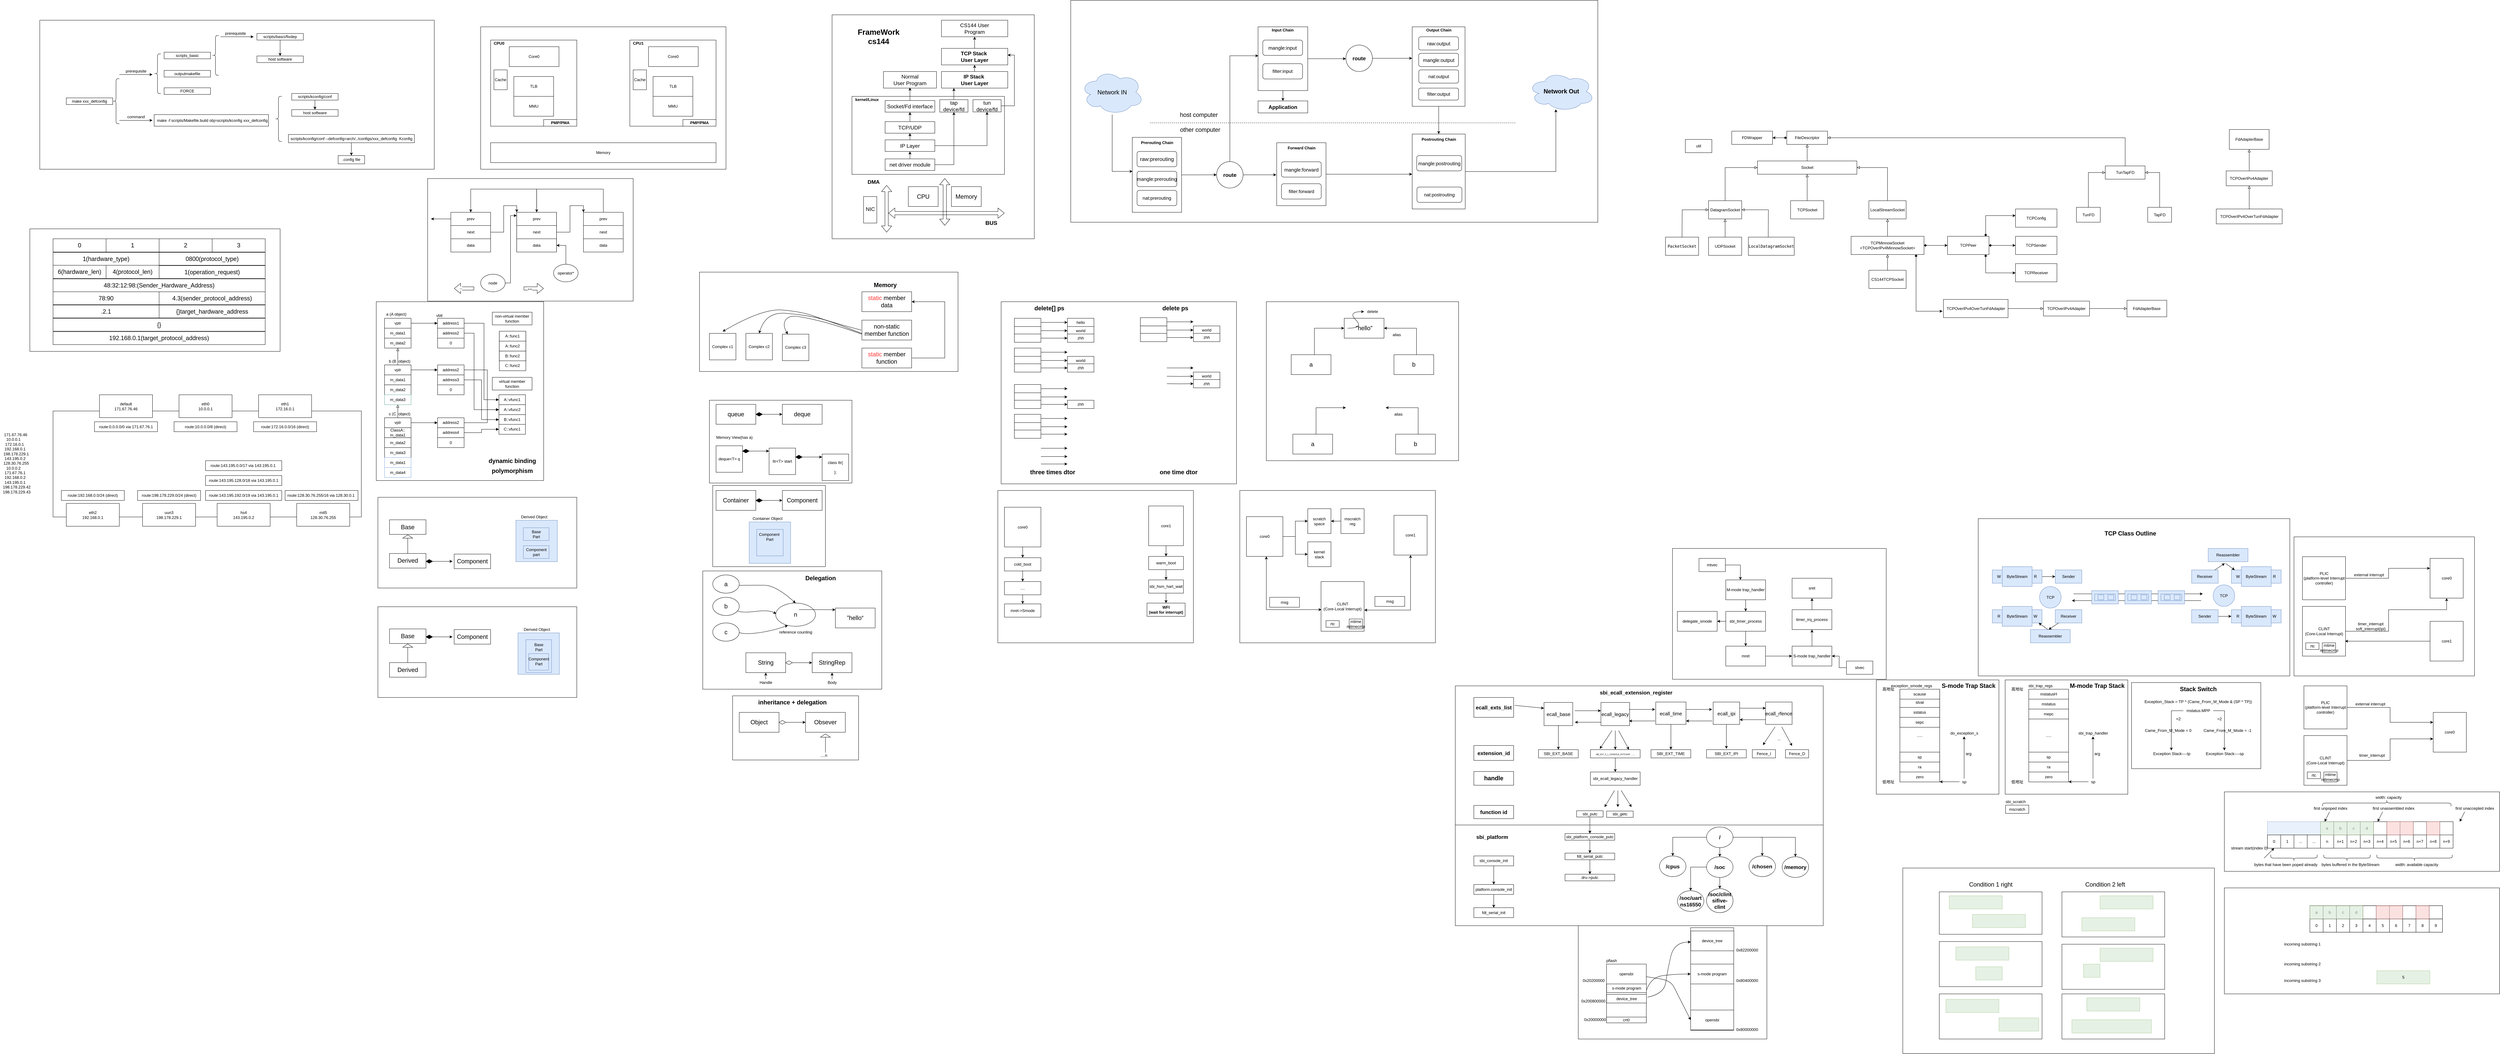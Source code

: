 <mxfile version="13.0.3" type="device"><diagram id="aZAEUIOySz5n1Q4_hi2n" name="Page-1"><mxGraphModel dx="7985" dy="2880" grid="1" gridSize="10" guides="1" tooltips="1" connect="1" arrows="1" fold="1" page="1" pageScale="1" pageWidth="850" pageHeight="1100" math="0" shadow="0"><root><mxCell id="0"/><mxCell id="1" parent="0"/><mxCell id="p7qBvKtUQmHK2m2i32ab-23" value="" style="whiteSpace=wrap;html=1;strokeColor=#000000;" parent="1" vertex="1"><mxGeometry x="-5625" y="-1170" width="505" height="540" as="geometry"/></mxCell><mxCell id="8gCUXQ2ph7dIutKA359C-19" value="" style="whiteSpace=wrap;html=1;" parent="1" vertex="1"><mxGeometry x="-6670" y="-1390" width="755" height="370" as="geometry"/></mxCell><mxCell id="57jz-1gwoPUH0wZC2U6Z-40" value="" style="whiteSpace=wrap;html=1;" parent="1" vertex="1"><mxGeometry x="-6640" y="-2020" width="1190" height="450" as="geometry"/></mxCell><mxCell id="57jz-1gwoPUH0wZC2U6Z-37" value="" style="edgeStyle=orthogonalEdgeStyle;rounded=0;orthogonalLoop=1;jettySize=auto;html=1;" parent="1" source="57jz-1gwoPUH0wZC2U6Z-33" target="57jz-1gwoPUH0wZC2U6Z-36" edge="1"><mxGeometry relative="1" as="geometry"/></mxCell><mxCell id="57jz-1gwoPUH0wZC2U6Z-33" value="" style="rounded=0;whiteSpace=wrap;html=1;" parent="1" vertex="1"><mxGeometry x="-5890" y="-1675" width="380" height="25" as="geometry"/></mxCell><mxCell id="57jz-1gwoPUH0wZC2U6Z-36" value=".config file" style="rounded=0;whiteSpace=wrap;html=1;" parent="1" vertex="1"><mxGeometry x="-5740" y="-1611.25" width="80" height="25" as="geometry"/></mxCell><mxCell id="57jz-1gwoPUH0wZC2U6Z-28" value="" style="rounded=0;whiteSpace=wrap;html=1;" parent="1" vertex="1"><mxGeometry x="-6295" y="-1735" width="345" height="35" as="geometry"/></mxCell><mxCell id="agv1_S5CPZXl4DPUvPW--120" value="" style="whiteSpace=wrap;html=1;" parent="1" vertex="1"><mxGeometry x="-3530" y="-2080" width="1590" height="670" as="geometry"/></mxCell><mxCell id="agv1_S5CPZXl4DPUvPW--42" value="" style="whiteSpace=wrap;html=1;" parent="1" vertex="1"><mxGeometry x="-4250" y="-2036.25" width="610" height="676.25" as="geometry"/></mxCell><mxCell id="6P0UEuE_zc1xTMfyH1XW-31" value="" style="whiteSpace=wrap;html=1;" parent="1" vertex="1"><mxGeometry x="-5470" y="-1541.84" width="620" height="370" as="geometry"/></mxCell><mxCell id="lRo2mCZm7kw9le2by7Sv-16" value="" style="whiteSpace=wrap;html=1;" parent="1" vertex="1"><mxGeometry x="-5310" y="-2000" width="740" height="430" as="geometry"/></mxCell><mxCell id="F8IfzUXjiACNBvXsB3l2-106" value="" style="whiteSpace=wrap;html=1;fillColor=#FFFFFF;" parent="1" vertex="1"><mxGeometry x="-4550" y="20" width="380" height="193.75" as="geometry"/></mxCell><mxCell id="F8IfzUXjiACNBvXsB3l2-49" value="" style="whiteSpace=wrap;html=1;fillColor=#FFFFFF;" parent="1" vertex="1"><mxGeometry x="-4640" y="-357" width="540" height="357" as="geometry"/></mxCell><mxCell id="F8IfzUXjiACNBvXsB3l2-26" value="" style="whiteSpace=wrap;html=1;fillColor=#FFFFFF;" parent="1" vertex="1"><mxGeometry x="-4620" y="-872.5" width="430" height="250" as="geometry"/></mxCell><mxCell id="F8IfzUXjiACNBvXsB3l2-25" value="" style="whiteSpace=wrap;html=1;fillColor=#FFFFFF;" parent="1" vertex="1"><mxGeometry x="-4610" y="-615" width="340" height="245" as="geometry"/></mxCell><mxCell id="JUyuHnZWioqBA9-_wh-U-12" value="" style="whiteSpace=wrap;html=1;" parent="1" vertex="1"><mxGeometry x="-4650" y="-1259.34" width="780" height="300" as="geometry"/></mxCell><mxCell id="X4JGttU86AOoWsZ-EBRB-96" value="" style="whiteSpace=wrap;html=1;" parent="1" vertex="1"><mxGeometry x="-3740" y="-1170" width="710" height="550" as="geometry"/></mxCell><mxCell id="X4JGttU86AOoWsZ-EBRB-15" value="" style="whiteSpace=wrap;html=1;" parent="1" vertex="1"><mxGeometry x="-2940" y="-1170" width="580" height="480" as="geometry"/></mxCell><mxCell id="4P3AZQPGVrrjB3r3QeO5-71" value="" style="whiteSpace=wrap;html=1;" parent="1" vertex="1"><mxGeometry x="-1714.81" y="-425" width="644.81" height="395" as="geometry"/></mxCell><mxCell id="4P3AZQPGVrrjB3r3QeO5-51" value="" style="whiteSpace=wrap;html=1;" parent="1" vertex="1"><mxGeometry x="160" y="-460" width="544.5" height="420" as="geometry"/></mxCell><mxCell id="4P3AZQPGVrrjB3r3QeO5-50" value="" style="whiteSpace=wrap;html=1;" parent="1" vertex="1"><mxGeometry x="-1999" y="706.25" width="569" height="350" as="geometry"/></mxCell><mxCell id="degHYZaUZPrLLaQ7YTsM-110" value="" style="whiteSpace=wrap;html=1;" parent="1" vertex="1"><mxGeometry x="-2370" y="400" width="1110" height="314.07" as="geometry"/></mxCell><mxCell id="degHYZaUZPrLLaQ7YTsM-109" value="" style="whiteSpace=wrap;html=1;" parent="1" vertex="1"><mxGeometry x="-2370" y="-10" width="1110" height="420" as="geometry"/></mxCell><mxCell id="degHYZaUZPrLLaQ7YTsM-106" value="&lt;b style=&quot;font-size: 18px&quot;&gt;handle&lt;/b&gt;" style="rounded=0;whiteSpace=wrap;html=1;" parent="1" vertex="1"><mxGeometry x="-2314" y="248.5" width="120" height="41.5" as="geometry"/></mxCell><mxCell id="degHYZaUZPrLLaQ7YTsM-77" value="" style="rounded=0;whiteSpace=wrap;html=1;" parent="1" vertex="1"><mxGeometry x="-2004" y="366.94" width="80" height="19" as="geometry"/></mxCell><mxCell id="degHYZaUZPrLLaQ7YTsM-54" value="SBI_EXT_BASE" style="rounded=0;whiteSpace=wrap;html=1;" parent="1" vertex="1"><mxGeometry x="-2119" y="182.5" width="120" height="25" as="geometry"/></mxCell><mxCell id="degHYZaUZPrLLaQ7YTsM-35" value="" style="whiteSpace=wrap;html=1;" parent="1" vertex="1"><mxGeometry x="-711.25" y="-28" width="370" height="345" as="geometry"/></mxCell><mxCell id="degHYZaUZPrLLaQ7YTsM-18" value="" style="whiteSpace=wrap;html=1;" parent="1" vertex="1"><mxGeometry x="-330" y="-20" width="390" height="260" as="geometry"/></mxCell><mxCell id="y_Tmw9LWgd_3kWxieMWa-54" value="" style="whiteSpace=wrap;html=1;" parent="1" vertex="1"><mxGeometry x="-792.5" y="-515" width="940" height="475" as="geometry"/></mxCell><mxCell id="jSSx2Dsncqm9vPXBItsv-100" value="" style="whiteSpace=wrap;html=1;" parent="1" vertex="1"><mxGeometry x="-1020" y="540" width="940" height="560" as="geometry"/></mxCell><mxCell id="jSSx2Dsncqm9vPXBItsv-110" value="" style="rounded=0;whiteSpace=wrap;html=1;" parent="1" vertex="1"><mxGeometry x="-540" y="611.88" width="310" height="136.25" as="geometry"/></mxCell><mxCell id="jSSx2Dsncqm9vPXBItsv-109" value="" style="rounded=0;whiteSpace=wrap;html=1;" parent="1" vertex="1"><mxGeometry x="-910" y="920" width="310" height="136.25" as="geometry"/></mxCell><mxCell id="jSSx2Dsncqm9vPXBItsv-108" value="" style="rounded=0;whiteSpace=wrap;html=1;" parent="1" vertex="1"><mxGeometry x="-910" y="761.88" width="310" height="136.25" as="geometry"/></mxCell><mxCell id="jSSx2Dsncqm9vPXBItsv-107" value="" style="rounded=0;whiteSpace=wrap;html=1;" parent="1" vertex="1"><mxGeometry x="-910" y="611.88" width="310" height="128.12" as="geometry"/></mxCell><mxCell id="jSSx2Dsncqm9vPXBItsv-64" value="" style="whiteSpace=wrap;html=1;" parent="1" vertex="1"><mxGeometry x="-50" y="310" width="830" height="240" as="geometry"/></mxCell><mxCell id="jSSx2Dsncqm9vPXBItsv-6" style="edgeStyle=orthogonalEdgeStyle;rounded=0;orthogonalLoop=1;jettySize=auto;html=1;" parent="1" source="jSSx2Dsncqm9vPXBItsv-1" target="jSSx2Dsncqm9vPXBItsv-7" edge="1"><mxGeometry relative="1" as="geometry"><mxPoint x="430" y="215" as="targetPoint"/><Array as="points"><mxPoint x="450" y="215"/><mxPoint x="450" y="150"/></Array></mxGeometry></mxCell><mxCell id="jSSx2Dsncqm9vPXBItsv-1" value="CLINT&lt;br&gt;(Core-Local Interrupt)" style="whiteSpace=wrap;html=1;" parent="1" vertex="1"><mxGeometry x="190" y="140" width="130" height="150" as="geometry"/></mxCell><mxCell id="jSSx2Dsncqm9vPXBItsv-4" value="mtime&lt;br&gt;mtimecmp" style="rounded=0;whiteSpace=wrap;html=1;" parent="1" vertex="1"><mxGeometry x="250" y="250" width="40" height="30" as="geometry"/></mxCell><mxCell id="jSSx2Dsncqm9vPXBItsv-5" value="rtc" style="rounded=0;whiteSpace=wrap;html=1;" parent="1" vertex="1"><mxGeometry x="200" y="250" width="40" height="20" as="geometry"/></mxCell><mxCell id="jSSx2Dsncqm9vPXBItsv-7" value="core0" style="whiteSpace=wrap;html=1;" parent="1" vertex="1"><mxGeometry x="580" y="70" width="100" height="120" as="geometry"/></mxCell><mxCell id="jSSx2Dsncqm9vPXBItsv-8" value="timer_interrupt" style="text;html=1;align=center;verticalAlign=middle;resizable=0;points=[];autosize=1;" parent="1" vertex="1"><mxGeometry x="350" y="190" width="90" height="20" as="geometry"/></mxCell><mxCell id="jSSx2Dsncqm9vPXBItsv-10" style="edgeStyle=orthogonalEdgeStyle;rounded=0;orthogonalLoop=1;jettySize=auto;html=1;entryX=0;entryY=0.25;entryDx=0;entryDy=0;" parent="1" source="jSSx2Dsncqm9vPXBItsv-9" target="jSSx2Dsncqm9vPXBItsv-7" edge="1"><mxGeometry relative="1" as="geometry"><Array as="points"><mxPoint x="450" y="55"/><mxPoint x="450" y="100"/></Array></mxGeometry></mxCell><mxCell id="jSSx2Dsncqm9vPXBItsv-9" value="PLIC&lt;br&gt;(platform-level Interrupt controller)" style="whiteSpace=wrap;html=1;aspect=fixed;" parent="1" vertex="1"><mxGeometry x="190" y="-10" width="130" height="130" as="geometry"/></mxCell><mxCell id="jSSx2Dsncqm9vPXBItsv-11" value="external interrupt" style="text;html=1;align=center;verticalAlign=middle;resizable=0;points=[];autosize=1;" parent="1" vertex="1"><mxGeometry x="335" y="35" width="110" height="20" as="geometry"/></mxCell><mxCell id="jSSx2Dsncqm9vPXBItsv-12" value="" style="rounded=0;whiteSpace=wrap;html=1;" parent="1" vertex="1"><mxGeometry x="240" y="400" width="400" height="40" as="geometry"/></mxCell><mxCell id="jSSx2Dsncqm9vPXBItsv-13" value="a" style="rounded=0;whiteSpace=wrap;html=1;" parent="1" vertex="1"><mxGeometry x="240" y="400" width="40" height="40" as="geometry"/></mxCell><mxCell id="jSSx2Dsncqm9vPXBItsv-14" value="b" style="rounded=0;whiteSpace=wrap;html=1;" parent="1" vertex="1"><mxGeometry x="280" y="400" width="40" height="40" as="geometry"/></mxCell><mxCell id="jSSx2Dsncqm9vPXBItsv-15" value="c" style="rounded=0;whiteSpace=wrap;html=1;" parent="1" vertex="1"><mxGeometry x="320" y="400" width="40" height="40" as="geometry"/></mxCell><mxCell id="jSSx2Dsncqm9vPXBItsv-16" value="d" style="rounded=0;whiteSpace=wrap;html=1;" parent="1" vertex="1"><mxGeometry x="360" y="400" width="40" height="40" as="geometry"/></mxCell><mxCell id="jSSx2Dsncqm9vPXBItsv-17" value="" style="rounded=0;whiteSpace=wrap;html=1;" parent="1" vertex="1"><mxGeometry x="400" y="400" width="40" height="40" as="geometry"/></mxCell><mxCell id="jSSx2Dsncqm9vPXBItsv-18" value="" style="rounded=0;whiteSpace=wrap;html=1;" parent="1" vertex="1"><mxGeometry x="440" y="400" width="40" height="40" as="geometry"/></mxCell><mxCell id="jSSx2Dsncqm9vPXBItsv-19" value="" style="rounded=0;whiteSpace=wrap;html=1;" parent="1" vertex="1"><mxGeometry x="480" y="400" width="40" height="40" as="geometry"/></mxCell><mxCell id="jSSx2Dsncqm9vPXBItsv-20" value="" style="rounded=0;whiteSpace=wrap;html=1;" parent="1" vertex="1"><mxGeometry x="520" y="400" width="40" height="40" as="geometry"/></mxCell><mxCell id="jSSx2Dsncqm9vPXBItsv-21" value="" style="rounded=0;whiteSpace=wrap;html=1;" parent="1" vertex="1"><mxGeometry x="560" y="400" width="40" height="40" as="geometry"/></mxCell><mxCell id="jSSx2Dsncqm9vPXBItsv-22" value="" style="rounded=0;whiteSpace=wrap;html=1;" parent="1" vertex="1"><mxGeometry x="600" y="400" width="40" height="40" as="geometry"/></mxCell><mxCell id="jSSx2Dsncqm9vPXBItsv-24" value="" style="rounded=0;whiteSpace=wrap;html=1;" parent="1" vertex="1"><mxGeometry x="240" y="440" width="400" height="40" as="geometry"/></mxCell><mxCell id="jSSx2Dsncqm9vPXBItsv-25" value="n" style="rounded=0;whiteSpace=wrap;html=1;" parent="1" vertex="1"><mxGeometry x="240" y="440" width="40" height="40" as="geometry"/></mxCell><mxCell id="jSSx2Dsncqm9vPXBItsv-26" value="n+1" style="rounded=0;whiteSpace=wrap;html=1;" parent="1" vertex="1"><mxGeometry x="280" y="440" width="40" height="40" as="geometry"/></mxCell><mxCell id="jSSx2Dsncqm9vPXBItsv-27" value="n+2" style="rounded=0;whiteSpace=wrap;html=1;" parent="1" vertex="1"><mxGeometry x="320" y="440" width="40" height="40" as="geometry"/></mxCell><mxCell id="jSSx2Dsncqm9vPXBItsv-28" value="n+3" style="rounded=0;whiteSpace=wrap;html=1;" parent="1" vertex="1"><mxGeometry x="360" y="440" width="40" height="40" as="geometry"/></mxCell><mxCell id="jSSx2Dsncqm9vPXBItsv-29" value="n+4" style="rounded=0;whiteSpace=wrap;html=1;" parent="1" vertex="1"><mxGeometry x="400" y="440" width="40" height="40" as="geometry"/></mxCell><mxCell id="jSSx2Dsncqm9vPXBItsv-30" value="n+5" style="rounded=0;whiteSpace=wrap;html=1;" parent="1" vertex="1"><mxGeometry x="440" y="440" width="40" height="40" as="geometry"/></mxCell><mxCell id="jSSx2Dsncqm9vPXBItsv-31" value="n+6" style="rounded=0;whiteSpace=wrap;html=1;" parent="1" vertex="1"><mxGeometry x="480" y="440" width="40" height="40" as="geometry"/></mxCell><mxCell id="jSSx2Dsncqm9vPXBItsv-32" value="n+7" style="rounded=0;whiteSpace=wrap;html=1;" parent="1" vertex="1"><mxGeometry x="520" y="440" width="40" height="40" as="geometry"/></mxCell><mxCell id="jSSx2Dsncqm9vPXBItsv-33" value="n+8" style="rounded=0;whiteSpace=wrap;html=1;" parent="1" vertex="1"><mxGeometry x="560" y="440" width="40" height="40" as="geometry"/></mxCell><mxCell id="jSSx2Dsncqm9vPXBItsv-34" value="n+9" style="rounded=0;whiteSpace=wrap;html=1;" parent="1" vertex="1"><mxGeometry x="600" y="440" width="40" height="40" as="geometry"/></mxCell><mxCell id="jSSx2Dsncqm9vPXBItsv-37" value="" style="shape=curlyBracket;whiteSpace=wrap;html=1;rounded=1;rotation=-90;" parent="1" vertex="1"><mxGeometry x="150" y="440" width="20" height="140" as="geometry"/></mxCell><mxCell id="jSSx2Dsncqm9vPXBItsv-40" value="" style="rounded=0;whiteSpace=wrap;html=1;fillColor=#dae8fc;strokeColor=#6c8ebf;opacity=60;" parent="1" vertex="1"><mxGeometry x="80" y="400" width="160" height="40" as="geometry"/></mxCell><mxCell id="jSSx2Dsncqm9vPXBItsv-41" value="" style="rounded=0;whiteSpace=wrap;html=1;fillColor=#d5e8d4;strokeColor=#82b366;opacity=60;" parent="1" vertex="1"><mxGeometry x="240" y="400" width="160" height="40" as="geometry"/></mxCell><mxCell id="jSSx2Dsncqm9vPXBItsv-43" value="0" style="rounded=0;whiteSpace=wrap;html=1;" parent="1" vertex="1"><mxGeometry x="80" y="440" width="40" height="40" as="geometry"/></mxCell><mxCell id="jSSx2Dsncqm9vPXBItsv-44" value="1" style="rounded=0;whiteSpace=wrap;html=1;" parent="1" vertex="1"><mxGeometry x="120" y="440" width="40" height="40" as="geometry"/></mxCell><mxCell id="jSSx2Dsncqm9vPXBItsv-45" value="..." style="rounded=0;whiteSpace=wrap;html=1;" parent="1" vertex="1"><mxGeometry x="160" y="440" width="40" height="40" as="geometry"/></mxCell><mxCell id="jSSx2Dsncqm9vPXBItsv-46" value="..." style="rounded=0;whiteSpace=wrap;html=1;" parent="1" vertex="1"><mxGeometry x="200" y="440" width="40" height="40" as="geometry"/></mxCell><mxCell id="jSSx2Dsncqm9vPXBItsv-47" value="" style="endArrow=classic;html=1;" parent="1" edge="1"><mxGeometry width="50" height="50" relative="1" as="geometry"><mxPoint x="70" y="510" as="sourcePoint"/><mxPoint x="100" y="480" as="targetPoint"/></mxGeometry></mxCell><mxCell id="jSSx2Dsncqm9vPXBItsv-48" value="stream start(index 0)" style="text;html=1;align=center;verticalAlign=middle;resizable=0;points=[];autosize=1;" parent="1" vertex="1"><mxGeometry x="-40" y="470" width="130" height="20" as="geometry"/></mxCell><mxCell id="jSSx2Dsncqm9vPXBItsv-49" value="bytes that have been poped already" style="text;html=1;align=center;verticalAlign=middle;resizable=0;points=[];autosize=1;" parent="1" vertex="1"><mxGeometry x="30" y="520" width="210" height="20" as="geometry"/></mxCell><mxCell id="jSSx2Dsncqm9vPXBItsv-50" value="" style="endArrow=classic;html=1;" parent="1" edge="1"><mxGeometry width="50" height="50" relative="1" as="geometry"><mxPoint x="267.5" y="370" as="sourcePoint"/><mxPoint x="252.5" y="400" as="targetPoint"/></mxGeometry></mxCell><mxCell id="jSSx2Dsncqm9vPXBItsv-51" value="first unpoped index" style="text;html=1;align=center;verticalAlign=middle;resizable=0;points=[];autosize=1;" parent="1" vertex="1"><mxGeometry x="210" y="350" width="120" height="20" as="geometry"/></mxCell><mxCell id="jSSx2Dsncqm9vPXBItsv-52" value="" style="shape=curlyBracket;whiteSpace=wrap;html=1;rounded=1;rotation=-90;" parent="1" vertex="1"><mxGeometry x="310" y="440" width="20" height="140" as="geometry"/></mxCell><mxCell id="jSSx2Dsncqm9vPXBItsv-53" value="bytes buffered in the ByteStream" style="text;html=1;align=center;verticalAlign=middle;resizable=0;points=[];autosize=1;" parent="1" vertex="1"><mxGeometry x="235" y="520" width="190" height="20" as="geometry"/></mxCell><mxCell id="jSSx2Dsncqm9vPXBItsv-54" value="" style="rounded=0;whiteSpace=wrap;html=1;fillColor=#f8cecc;strokeColor=#b85450;opacity=60;" parent="1" vertex="1"><mxGeometry x="440" y="400" width="80" height="40" as="geometry"/></mxCell><mxCell id="jSSx2Dsncqm9vPXBItsv-55" value="" style="rounded=0;whiteSpace=wrap;html=1;fillColor=#f8cecc;strokeColor=#b85450;opacity=60;" parent="1" vertex="1"><mxGeometry x="560" y="400" width="40" height="40" as="geometry"/></mxCell><mxCell id="jSSx2Dsncqm9vPXBItsv-56" value="first unassembled index" style="text;html=1;align=center;verticalAlign=middle;resizable=0;points=[];autosize=1;" parent="1" vertex="1"><mxGeometry x="390" y="350" width="140" height="20" as="geometry"/></mxCell><mxCell id="jSSx2Dsncqm9vPXBItsv-57" value="" style="endArrow=classic;html=1;" parent="1" edge="1"><mxGeometry width="50" height="50" relative="1" as="geometry"><mxPoint x="427.5" y="370" as="sourcePoint"/><mxPoint x="412.5" y="400" as="targetPoint"/></mxGeometry></mxCell><mxCell id="jSSx2Dsncqm9vPXBItsv-58" value="" style="shape=curlyBracket;whiteSpace=wrap;html=1;rounded=1;rotation=-90;" parent="1" vertex="1"><mxGeometry x="513.75" y="396.25" width="20" height="227.5" as="geometry"/></mxCell><mxCell id="jSSx2Dsncqm9vPXBItsv-59" value="width: available capacity" style="text;html=1;align=center;verticalAlign=middle;resizable=0;points=[];autosize=1;" parent="1" vertex="1"><mxGeometry x="460" y="520" width="140" height="20" as="geometry"/></mxCell><mxCell id="jSSx2Dsncqm9vPXBItsv-60" value="" style="shape=curlyBracket;whiteSpace=wrap;html=1;rounded=1;rotation=90;" parent="1" vertex="1"><mxGeometry x="430" y="150" width="20" height="387.5" as="geometry"/></mxCell><mxCell id="jSSx2Dsncqm9vPXBItsv-61" value="width: capacity" style="text;html=1;align=center;verticalAlign=middle;resizable=0;points=[];autosize=1;" parent="1" vertex="1"><mxGeometry x="400" y="317" width="90" height="20" as="geometry"/></mxCell><mxCell id="jSSx2Dsncqm9vPXBItsv-62" value="first unaccepted index" style="text;html=1;align=center;verticalAlign=middle;resizable=0;points=[];autosize=1;" parent="1" vertex="1"><mxGeometry x="640" y="350" width="130" height="20" as="geometry"/></mxCell><mxCell id="jSSx2Dsncqm9vPXBItsv-63" value="" style="endArrow=classic;html=1;" parent="1" edge="1"><mxGeometry width="50" height="50" relative="1" as="geometry"><mxPoint x="675.0" y="370" as="sourcePoint"/><mxPoint x="660" y="400" as="targetPoint"/></mxGeometry></mxCell><mxCell id="jSSx2Dsncqm9vPXBItsv-65" value="" style="whiteSpace=wrap;html=1;" parent="1" vertex="1"><mxGeometry x="-50" y="600" width="830" height="320" as="geometry"/></mxCell><mxCell id="jSSx2Dsncqm9vPXBItsv-66" value="" style="rounded=0;whiteSpace=wrap;html=1;" parent="1" vertex="1"><mxGeometry x="208" y="653.75" width="400" height="40" as="geometry"/></mxCell><mxCell id="jSSx2Dsncqm9vPXBItsv-67" value="a" style="rounded=0;whiteSpace=wrap;html=1;" parent="1" vertex="1"><mxGeometry x="208" y="653.75" width="40" height="40" as="geometry"/></mxCell><mxCell id="jSSx2Dsncqm9vPXBItsv-68" value="b" style="rounded=0;whiteSpace=wrap;html=1;" parent="1" vertex="1"><mxGeometry x="248" y="653.75" width="40" height="40" as="geometry"/></mxCell><mxCell id="jSSx2Dsncqm9vPXBItsv-69" value="c" style="rounded=0;whiteSpace=wrap;html=1;" parent="1" vertex="1"><mxGeometry x="288" y="653.75" width="40" height="40" as="geometry"/></mxCell><mxCell id="jSSx2Dsncqm9vPXBItsv-70" value="d" style="rounded=0;whiteSpace=wrap;html=1;" parent="1" vertex="1"><mxGeometry x="328" y="653.75" width="40" height="40" as="geometry"/></mxCell><mxCell id="jSSx2Dsncqm9vPXBItsv-71" value="" style="rounded=0;whiteSpace=wrap;html=1;" parent="1" vertex="1"><mxGeometry x="368" y="653.75" width="40" height="40" as="geometry"/></mxCell><mxCell id="jSSx2Dsncqm9vPXBItsv-72" value="" style="rounded=0;whiteSpace=wrap;html=1;" parent="1" vertex="1"><mxGeometry x="408" y="653.75" width="40" height="40" as="geometry"/></mxCell><mxCell id="jSSx2Dsncqm9vPXBItsv-73" value="" style="rounded=0;whiteSpace=wrap;html=1;" parent="1" vertex="1"><mxGeometry x="448" y="653.75" width="40" height="40" as="geometry"/></mxCell><mxCell id="jSSx2Dsncqm9vPXBItsv-74" value="" style="rounded=0;whiteSpace=wrap;html=1;" parent="1" vertex="1"><mxGeometry x="488" y="653.75" width="40" height="40" as="geometry"/></mxCell><mxCell id="jSSx2Dsncqm9vPXBItsv-75" value="" style="rounded=0;whiteSpace=wrap;html=1;" parent="1" vertex="1"><mxGeometry x="528" y="653.75" width="40" height="40" as="geometry"/></mxCell><mxCell id="jSSx2Dsncqm9vPXBItsv-76" value="" style="rounded=0;whiteSpace=wrap;html=1;" parent="1" vertex="1"><mxGeometry x="568" y="653.75" width="40" height="40" as="geometry"/></mxCell><mxCell id="jSSx2Dsncqm9vPXBItsv-77" value="" style="rounded=0;whiteSpace=wrap;html=1;" parent="1" vertex="1"><mxGeometry x="208" y="693.75" width="400" height="40" as="geometry"/></mxCell><mxCell id="jSSx2Dsncqm9vPXBItsv-78" value="0" style="rounded=0;whiteSpace=wrap;html=1;" parent="1" vertex="1"><mxGeometry x="208" y="693.75" width="40" height="40" as="geometry"/></mxCell><mxCell id="jSSx2Dsncqm9vPXBItsv-79" value="1" style="rounded=0;whiteSpace=wrap;html=1;" parent="1" vertex="1"><mxGeometry x="248" y="693.75" width="40" height="40" as="geometry"/></mxCell><mxCell id="jSSx2Dsncqm9vPXBItsv-80" value="2" style="rounded=0;whiteSpace=wrap;html=1;" parent="1" vertex="1"><mxGeometry x="288" y="693.75" width="40" height="40" as="geometry"/></mxCell><mxCell id="jSSx2Dsncqm9vPXBItsv-81" value="3" style="rounded=0;whiteSpace=wrap;html=1;" parent="1" vertex="1"><mxGeometry x="328" y="693.75" width="40" height="40" as="geometry"/></mxCell><mxCell id="jSSx2Dsncqm9vPXBItsv-82" value="4" style="rounded=0;whiteSpace=wrap;html=1;" parent="1" vertex="1"><mxGeometry x="368" y="693.75" width="40" height="40" as="geometry"/></mxCell><mxCell id="jSSx2Dsncqm9vPXBItsv-83" value="5" style="rounded=0;whiteSpace=wrap;html=1;" parent="1" vertex="1"><mxGeometry x="408" y="693.75" width="40" height="40" as="geometry"/></mxCell><mxCell id="jSSx2Dsncqm9vPXBItsv-84" value="6" style="rounded=0;whiteSpace=wrap;html=1;" parent="1" vertex="1"><mxGeometry x="448" y="693.75" width="40" height="40" as="geometry"/></mxCell><mxCell id="jSSx2Dsncqm9vPXBItsv-85" value="7" style="rounded=0;whiteSpace=wrap;html=1;" parent="1" vertex="1"><mxGeometry x="488" y="693.75" width="40" height="40" as="geometry"/></mxCell><mxCell id="jSSx2Dsncqm9vPXBItsv-86" value="8" style="rounded=0;whiteSpace=wrap;html=1;" parent="1" vertex="1"><mxGeometry x="528" y="693.75" width="40" height="40" as="geometry"/></mxCell><mxCell id="jSSx2Dsncqm9vPXBItsv-87" value="9" style="rounded=0;whiteSpace=wrap;html=1;" parent="1" vertex="1"><mxGeometry x="568" y="693.75" width="40" height="40" as="geometry"/></mxCell><mxCell id="jSSx2Dsncqm9vPXBItsv-88" value="" style="rounded=0;whiteSpace=wrap;html=1;fillColor=#d5e8d4;strokeColor=#82b366;opacity=60;" parent="1" vertex="1"><mxGeometry x="208" y="653.75" width="160" height="40" as="geometry"/></mxCell><mxCell id="jSSx2Dsncqm9vPXBItsv-90" value="" style="rounded=0;whiteSpace=wrap;html=1;fillColor=#f8cecc;strokeColor=#b85450;opacity=60;" parent="1" vertex="1"><mxGeometry x="408" y="653.75" width="80" height="40" as="geometry"/></mxCell><mxCell id="jSSx2Dsncqm9vPXBItsv-91" value="" style="rounded=0;whiteSpace=wrap;html=1;fillColor=#f8cecc;strokeColor=#b85450;opacity=60;" parent="1" vertex="1"><mxGeometry x="528" y="653.75" width="40" height="40" as="geometry"/></mxCell><mxCell id="jSSx2Dsncqm9vPXBItsv-94" value="" style="rounded=0;whiteSpace=wrap;html=1;fillColor=#d5e8d4;strokeColor=#82b366;opacity=60;" parent="1" vertex="1"><mxGeometry x="-880" y="623.75" width="160" height="40" as="geometry"/></mxCell><mxCell id="jSSx2Dsncqm9vPXBItsv-95" value="" style="rounded=0;whiteSpace=wrap;html=1;fillColor=#d5e8d4;strokeColor=#82b366;opacity=60;" parent="1" vertex="1"><mxGeometry x="-810" y="680" width="160" height="40" as="geometry"/></mxCell><mxCell id="jSSx2Dsncqm9vPXBItsv-96" value="incoming substring 1" style="text;html=1;align=center;verticalAlign=middle;resizable=0;points=[];autosize=1;" parent="1" vertex="1"><mxGeometry x="120" y="760" width="130" height="20" as="geometry"/></mxCell><mxCell id="jSSx2Dsncqm9vPXBItsv-97" value="incoming substring 2" style="text;html=1;align=center;verticalAlign=middle;resizable=0;points=[];autosize=1;" parent="1" vertex="1"><mxGeometry x="120" y="820" width="130" height="20" as="geometry"/></mxCell><mxCell id="jSSx2Dsncqm9vPXBItsv-98" value="5" style="rounded=0;whiteSpace=wrap;html=1;fillColor=#d5e8d4;strokeColor=#82b366;opacity=60;" parent="1" vertex="1"><mxGeometry x="410" y="850" width="160" height="40" as="geometry"/></mxCell><mxCell id="jSSx2Dsncqm9vPXBItsv-99" value="incoming substring 3" style="text;html=1;align=center;verticalAlign=middle;resizable=0;points=[];autosize=1;" parent="1" vertex="1"><mxGeometry x="120" y="870" width="130" height="20" as="geometry"/></mxCell><mxCell id="jSSx2Dsncqm9vPXBItsv-101" value="" style="rounded=0;whiteSpace=wrap;html=1;fillColor=#d5e8d4;strokeColor=#82b366;opacity=60;" parent="1" vertex="1"><mxGeometry x="-425" y="623.75" width="160" height="40" as="geometry"/></mxCell><mxCell id="jSSx2Dsncqm9vPXBItsv-102" value="" style="rounded=0;whiteSpace=wrap;html=1;fillColor=#d5e8d4;strokeColor=#82b366;opacity=60;" parent="1" vertex="1"><mxGeometry x="-480" y="690" width="160" height="40" as="geometry"/></mxCell><mxCell id="jSSx2Dsncqm9vPXBItsv-103" value="" style="rounded=0;whiteSpace=wrap;html=1;fillColor=#d5e8d4;strokeColor=#82b366;opacity=60;" parent="1" vertex="1"><mxGeometry x="-860" y="778.13" width="160" height="40" as="geometry"/></mxCell><mxCell id="jSSx2Dsncqm9vPXBItsv-104" value="" style="rounded=0;whiteSpace=wrap;html=1;fillColor=#d5e8d4;strokeColor=#82b366;opacity=60;" parent="1" vertex="1"><mxGeometry x="-800" y="838.13" width="80" height="40" as="geometry"/></mxCell><mxCell id="jSSx2Dsncqm9vPXBItsv-105" value="" style="rounded=0;whiteSpace=wrap;html=1;fillColor=#d5e8d4;strokeColor=#82b366;opacity=60;" parent="1" vertex="1"><mxGeometry x="-890" y="936.25" width="160" height="40" as="geometry"/></mxCell><mxCell id="jSSx2Dsncqm9vPXBItsv-106" value="" style="rounded=0;whiteSpace=wrap;html=1;fillColor=#d5e8d4;strokeColor=#82b366;opacity=60;" parent="1" vertex="1"><mxGeometry x="-730" y="992.5" width="120" height="40" as="geometry"/></mxCell><mxCell id="jSSx2Dsncqm9vPXBItsv-111" value="" style="rounded=0;whiteSpace=wrap;html=1;" parent="1" vertex="1"><mxGeometry x="-540" y="770" width="310" height="136.25" as="geometry"/></mxCell><mxCell id="jSSx2Dsncqm9vPXBItsv-112" value="" style="rounded=0;whiteSpace=wrap;html=1;fillColor=#d5e8d4;strokeColor=#82b366;opacity=60;" parent="1" vertex="1"><mxGeometry x="-425" y="781.87" width="160" height="40" as="geometry"/></mxCell><mxCell id="jSSx2Dsncqm9vPXBItsv-113" value="" style="rounded=0;whiteSpace=wrap;html=1;fillColor=#d5e8d4;strokeColor=#82b366;opacity=60;" parent="1" vertex="1"><mxGeometry x="-475" y="830" width="50" height="40" as="geometry"/></mxCell><mxCell id="jSSx2Dsncqm9vPXBItsv-114" value="" style="rounded=0;whiteSpace=wrap;html=1;" parent="1" vertex="1"><mxGeometry x="-540" y="920" width="310" height="136.25" as="geometry"/></mxCell><mxCell id="jSSx2Dsncqm9vPXBItsv-115" value="" style="rounded=0;whiteSpace=wrap;html=1;fillColor=#d5e8d4;strokeColor=#82b366;opacity=60;" parent="1" vertex="1"><mxGeometry x="-465" y="931.87" width="160" height="40" as="geometry"/></mxCell><mxCell id="jSSx2Dsncqm9vPXBItsv-116" value="" style="rounded=0;whiteSpace=wrap;html=1;fillColor=#d5e8d4;strokeColor=#82b366;opacity=60;" parent="1" vertex="1"><mxGeometry x="-510" y="998.12" width="240" height="40" as="geometry"/></mxCell><mxCell id="jSSx2Dsncqm9vPXBItsv-117" value="&lt;font style=&quot;font-size: 18px&quot;&gt;Condition 1 right&lt;/font&gt;" style="text;html=1;align=center;verticalAlign=middle;resizable=0;points=[];autosize=1;" parent="1" vertex="1"><mxGeometry x="-830" y="580" width="150" height="20" as="geometry"/></mxCell><mxCell id="jSSx2Dsncqm9vPXBItsv-118" value="&lt;font style=&quot;font-size: 18px&quot;&gt;Condition 2 left&lt;/font&gt;" style="text;html=1;align=center;verticalAlign=middle;resizable=0;points=[];autosize=1;" parent="1" vertex="1"><mxGeometry x="-480" y="580" width="140" height="20" as="geometry"/></mxCell><mxCell id="ZbXEHAIi9ZOQT4qmmN70-14" style="edgeStyle=orthogonalEdgeStyle;rounded=0;orthogonalLoop=1;jettySize=auto;html=1;" parent="1" source="ZbXEHAIi9ZOQT4qmmN70-1" edge="1"><mxGeometry relative="1" as="geometry"><mxPoint x="314" y="-145" as="targetPoint"/><Array as="points"><mxPoint x="314" y="-145"/></Array></mxGeometry></mxCell><mxCell id="ZbXEHAIi9ZOQT4qmmN70-1" value="core1" style="whiteSpace=wrap;html=1;" parent="1" vertex="1"><mxGeometry x="570.5" y="-205" width="100" height="120" as="geometry"/></mxCell><mxCell id="ZbXEHAIi9ZOQT4qmmN70-2" style="edgeStyle=orthogonalEdgeStyle;rounded=0;orthogonalLoop=1;jettySize=auto;html=1;" parent="1" source="ZbXEHAIi9ZOQT4qmmN70-3" target="ZbXEHAIi9ZOQT4qmmN70-6" edge="1"><mxGeometry relative="1" as="geometry"><mxPoint x="425.5" y="-175" as="targetPoint"/><Array as="points"><mxPoint x="445.5" y="-175"/><mxPoint x="445.5" y="-240"/></Array></mxGeometry></mxCell><mxCell id="ZbXEHAIi9ZOQT4qmmN70-3" value="CLINT&lt;br&gt;(Core-Local Interrupt)" style="whiteSpace=wrap;html=1;" parent="1" vertex="1"><mxGeometry x="185.5" y="-250" width="130" height="150" as="geometry"/></mxCell><mxCell id="ZbXEHAIi9ZOQT4qmmN70-4" value="mtime&lt;br&gt;mtimecmp" style="rounded=0;whiteSpace=wrap;html=1;" parent="1" vertex="1"><mxGeometry x="245.5" y="-140" width="40" height="30" as="geometry"/></mxCell><mxCell id="ZbXEHAIi9ZOQT4qmmN70-5" value="rtc" style="rounded=0;whiteSpace=wrap;html=1;" parent="1" vertex="1"><mxGeometry x="195.5" y="-140" width="40" height="20" as="geometry"/></mxCell><mxCell id="ZbXEHAIi9ZOQT4qmmN70-6" value="core0" style="whiteSpace=wrap;html=1;" parent="1" vertex="1"><mxGeometry x="570.5" y="-395" width="100" height="120" as="geometry"/></mxCell><mxCell id="ZbXEHAIi9ZOQT4qmmN70-7" value="timer_interrupt&lt;br&gt;soft_interrupt(ipi)" style="text;html=1;align=center;verticalAlign=middle;resizable=0;points=[];autosize=1;" parent="1" vertex="1"><mxGeometry x="335.5" y="-205" width="110" height="30" as="geometry"/></mxCell><mxCell id="ZbXEHAIi9ZOQT4qmmN70-8" style="edgeStyle=orthogonalEdgeStyle;rounded=0;orthogonalLoop=1;jettySize=auto;html=1;entryX=0;entryY=0.25;entryDx=0;entryDy=0;" parent="1" source="ZbXEHAIi9ZOQT4qmmN70-9" target="ZbXEHAIi9ZOQT4qmmN70-6" edge="1"><mxGeometry relative="1" as="geometry"><Array as="points"><mxPoint x="445.5" y="-335"/><mxPoint x="445.5" y="-365"/></Array></mxGeometry></mxCell><mxCell id="ZbXEHAIi9ZOQT4qmmN70-9" value="PLIC&lt;br&gt;(platform-level Interrupt controller)" style="whiteSpace=wrap;html=1;aspect=fixed;" parent="1" vertex="1"><mxGeometry x="185.5" y="-400" width="130" height="130" as="geometry"/></mxCell><mxCell id="ZbXEHAIi9ZOQT4qmmN70-10" value="external interrupt" style="text;html=1;align=center;verticalAlign=middle;resizable=0;points=[];autosize=1;" parent="1" vertex="1"><mxGeometry x="330.5" y="-355" width="110" height="20" as="geometry"/></mxCell><mxCell id="y_Tmw9LWgd_3kWxieMWa-1" value="W" style="whiteSpace=wrap;html=1;fillColor=#dae8fc;strokeColor=#6c8ebf;" parent="1" vertex="1"><mxGeometry x="-750" y="-360" width="40" height="40" as="geometry"/></mxCell><mxCell id="y_Tmw9LWgd_3kWxieMWa-14" value="" style="edgeStyle=orthogonalEdgeStyle;rounded=0;orthogonalLoop=1;jettySize=auto;html=1;" parent="1" source="y_Tmw9LWgd_3kWxieMWa-2" target="y_Tmw9LWgd_3kWxieMWa-8" edge="1"><mxGeometry relative="1" as="geometry"/></mxCell><mxCell id="y_Tmw9LWgd_3kWxieMWa-2" value="R" style="whiteSpace=wrap;html=1;fillColor=#dae8fc;strokeColor=#6c8ebf;" parent="1" vertex="1"><mxGeometry x="-640" y="-360" width="40" height="40" as="geometry"/></mxCell><mxCell id="y_Tmw9LWgd_3kWxieMWa-3" value="ByteStream" style="rounded=0;whiteSpace=wrap;html=1;fillColor=#dae8fc;strokeColor=#6c8ebf;" parent="1" vertex="1"><mxGeometry x="-720" y="-370" width="90" height="60" as="geometry"/></mxCell><mxCell id="y_Tmw9LWgd_3kWxieMWa-4" value="R" style="whiteSpace=wrap;html=1;fillColor=#dae8fc;strokeColor=#6c8ebf;" parent="1" vertex="1"><mxGeometry x="-750" y="-240" width="40" height="40" as="geometry"/></mxCell><mxCell id="y_Tmw9LWgd_3kWxieMWa-5" value="W" style="whiteSpace=wrap;html=1;fillColor=#dae8fc;strokeColor=#6c8ebf;" parent="1" vertex="1"><mxGeometry x="-640" y="-240" width="40" height="40" as="geometry"/></mxCell><mxCell id="y_Tmw9LWgd_3kWxieMWa-6" value="ByteStream" style="rounded=0;whiteSpace=wrap;html=1;fillColor=#dae8fc;strokeColor=#6c8ebf;" parent="1" vertex="1"><mxGeometry x="-720" y="-250" width="90" height="60" as="geometry"/></mxCell><mxCell id="y_Tmw9LWgd_3kWxieMWa-7" value="Receiver" style="rounded=0;whiteSpace=wrap;html=1;fillColor=#dae8fc;strokeColor=#6c8ebf;" parent="1" vertex="1"><mxGeometry x="-560" y="-240" width="80" height="40" as="geometry"/></mxCell><mxCell id="y_Tmw9LWgd_3kWxieMWa-8" value="Sender" style="rounded=0;whiteSpace=wrap;html=1;fillColor=#dae8fc;strokeColor=#6c8ebf;" parent="1" vertex="1"><mxGeometry x="-560" y="-360" width="80" height="40" as="geometry"/></mxCell><mxCell id="y_Tmw9LWgd_3kWxieMWa-9" value="TCP" style="ellipse;whiteSpace=wrap;html=1;aspect=fixed;fillColor=#dae8fc;strokeColor=#6c8ebf;" parent="1" vertex="1"><mxGeometry x="-607.5" y="-310" width="65" height="65" as="geometry"/></mxCell><mxCell id="y_Tmw9LWgd_3kWxieMWa-10" value="Reassembler" style="rounded=0;whiteSpace=wrap;html=1;fillColor=#dae8fc;strokeColor=#6c8ebf;" parent="1" vertex="1"><mxGeometry x="-635" y="-180" width="120" height="40" as="geometry"/></mxCell><mxCell id="y_Tmw9LWgd_3kWxieMWa-11" value="" style="endArrow=classic;html=1;" parent="1" edge="1"><mxGeometry width="50" height="50" relative="1" as="geometry"><mxPoint x="-550" y="-200" as="sourcePoint"/><mxPoint x="-580" y="-180" as="targetPoint"/><Array as="points"/></mxGeometry></mxCell><mxCell id="y_Tmw9LWgd_3kWxieMWa-12" value="" style="endArrow=classic;html=1;entryX=0.75;entryY=1;entryDx=0;entryDy=0;" parent="1" target="y_Tmw9LWgd_3kWxieMWa-5" edge="1"><mxGeometry width="50" height="50" relative="1" as="geometry"><mxPoint x="-582" y="-180" as="sourcePoint"/><mxPoint x="-635" y="-210" as="targetPoint"/></mxGeometry></mxCell><mxCell id="y_Tmw9LWgd_3kWxieMWa-15" value="W" style="whiteSpace=wrap;html=1;fillColor=#dae8fc;strokeColor=#6c8ebf;" parent="1" vertex="1"><mxGeometry x="-28.75" y="-360" width="40" height="40" as="geometry"/></mxCell><mxCell id="y_Tmw9LWgd_3kWxieMWa-16" value="R" style="whiteSpace=wrap;html=1;fillColor=#dae8fc;strokeColor=#6c8ebf;" parent="1" vertex="1"><mxGeometry x="81.25" y="-360" width="40" height="40" as="geometry"/></mxCell><mxCell id="y_Tmw9LWgd_3kWxieMWa-17" value="ByteStream" style="rounded=0;whiteSpace=wrap;html=1;fillColor=#dae8fc;strokeColor=#6c8ebf;" parent="1" vertex="1"><mxGeometry x="1.25" y="-370" width="90" height="60" as="geometry"/></mxCell><mxCell id="y_Tmw9LWgd_3kWxieMWa-18" value="Receiver" style="rounded=0;whiteSpace=wrap;html=1;fillColor=#dae8fc;strokeColor=#6c8ebf;" parent="1" vertex="1"><mxGeometry x="-148.75" y="-360" width="80" height="40" as="geometry"/></mxCell><mxCell id="y_Tmw9LWgd_3kWxieMWa-19" value="Reassembler" style="rounded=0;whiteSpace=wrap;html=1;fillColor=#dae8fc;strokeColor=#6c8ebf;" parent="1" vertex="1"><mxGeometry x="-98.75" y="-425" width="120" height="40" as="geometry"/></mxCell><mxCell id="y_Tmw9LWgd_3kWxieMWa-20" value="" style="endArrow=none;html=1;endFill=0;startArrow=classic;startFill=1;" parent="1" edge="1"><mxGeometry width="50" height="50" relative="1" as="geometry"><mxPoint x="-48.75" y="-380" as="sourcePoint"/><mxPoint x="-78.75" y="-360" as="targetPoint"/><Array as="points"/></mxGeometry></mxCell><mxCell id="y_Tmw9LWgd_3kWxieMWa-21" value="" style="endArrow=none;html=1;entryX=0.75;entryY=1;entryDx=0;entryDy=0;endFill=0;startArrow=classic;startFill=1;" parent="1" edge="1"><mxGeometry width="50" height="50" relative="1" as="geometry"><mxPoint x="-18.75" y="-360" as="sourcePoint"/><mxPoint x="-46.75" y="-380" as="targetPoint"/></mxGeometry></mxCell><mxCell id="y_Tmw9LWgd_3kWxieMWa-27" value="" style="edgeStyle=orthogonalEdgeStyle;rounded=0;orthogonalLoop=1;jettySize=auto;html=1;startArrow=classic;startFill=1;endArrow=none;endFill=0;" parent="1" source="y_Tmw9LWgd_3kWxieMWa-22" target="y_Tmw9LWgd_3kWxieMWa-26" edge="1"><mxGeometry relative="1" as="geometry"/></mxCell><mxCell id="y_Tmw9LWgd_3kWxieMWa-22" value="R" style="whiteSpace=wrap;html=1;fillColor=#dae8fc;strokeColor=#6c8ebf;" parent="1" vertex="1"><mxGeometry x="-28.75" y="-240" width="40" height="40" as="geometry"/></mxCell><mxCell id="y_Tmw9LWgd_3kWxieMWa-24" value="W" style="whiteSpace=wrap;html=1;fillColor=#dae8fc;strokeColor=#6c8ebf;" parent="1" vertex="1"><mxGeometry x="81.25" y="-240" width="40" height="40" as="geometry"/></mxCell><mxCell id="y_Tmw9LWgd_3kWxieMWa-25" value="ByteStream" style="rounded=0;whiteSpace=wrap;html=1;fillColor=#dae8fc;strokeColor=#6c8ebf;" parent="1" vertex="1"><mxGeometry x="1.25" y="-250" width="90" height="60" as="geometry"/></mxCell><mxCell id="y_Tmw9LWgd_3kWxieMWa-26" value="Sender" style="rounded=0;whiteSpace=wrap;html=1;fillColor=#dae8fc;strokeColor=#6c8ebf;" parent="1" vertex="1"><mxGeometry x="-148.75" y="-240" width="80" height="40" as="geometry"/></mxCell><mxCell id="y_Tmw9LWgd_3kWxieMWa-29" value="TCP" style="ellipse;whiteSpace=wrap;html=1;aspect=fixed;fillColor=#dae8fc;strokeColor=#6c8ebf;" parent="1" vertex="1"><mxGeometry x="-83.75" y="-315" width="65" height="65" as="geometry"/></mxCell><mxCell id="y_Tmw9LWgd_3kWxieMWa-43" value="" style="endArrow=classic;html=1;" parent="1" edge="1"><mxGeometry width="50" height="50" relative="1" as="geometry"><mxPoint x="-505" y="-287.9" as="sourcePoint"/><mxPoint x="-115" y="-287.9" as="targetPoint"/></mxGeometry></mxCell><mxCell id="y_Tmw9LWgd_3kWxieMWa-44" value="" style="endArrow=none;html=1;startArrow=classic;startFill=1;endFill=0;" parent="1" edge="1"><mxGeometry width="50" height="50" relative="1" as="geometry"><mxPoint x="-510" y="-267.5" as="sourcePoint"/><mxPoint x="-120" y="-267.5" as="targetPoint"/></mxGeometry></mxCell><mxCell id="y_Tmw9LWgd_3kWxieMWa-30" value="" style="rounded=0;whiteSpace=wrap;html=1;fillColor=#dae8fc;strokeColor=#6c8ebf;" parent="1" vertex="1"><mxGeometry x="-450" y="-297.5" width="80" height="40" as="geometry"/></mxCell><mxCell id="y_Tmw9LWgd_3kWxieMWa-35" value="" style="rounded=0;whiteSpace=wrap;html=1;fillColor=#dae8fc;strokeColor=#6c8ebf;" parent="1" vertex="1"><mxGeometry x="-350" y="-297.5" width="80" height="40" as="geometry"/></mxCell><mxCell id="y_Tmw9LWgd_3kWxieMWa-46" value="" style="rounded=0;whiteSpace=wrap;html=1;fillColor=#dae8fc;strokeColor=#6c8ebf;" parent="1" vertex="1"><mxGeometry x="-250" y="-297.5" width="80" height="40" as="geometry"/></mxCell><mxCell id="y_Tmw9LWgd_3kWxieMWa-31" value="" style="rounded=0;whiteSpace=wrap;html=1;fillColor=#dae8fc;strokeColor=#6c8ebf;" parent="1" vertex="1"><mxGeometry x="-441.25" y="-287.5" width="62.5" height="20" as="geometry"/></mxCell><mxCell id="y_Tmw9LWgd_3kWxieMWa-34" value="" style="rounded=0;whiteSpace=wrap;html=1;fillColor=#dae8fc;strokeColor=#6c8ebf;" parent="1" vertex="1"><mxGeometry x="-401.25" y="-285" width="17.5" height="15" as="geometry"/></mxCell><mxCell id="y_Tmw9LWgd_3kWxieMWa-32" value="" style="rounded=0;whiteSpace=wrap;html=1;fillColor=#dae8fc;strokeColor=#6c8ebf;" parent="1" vertex="1"><mxGeometry x="-431.25" y="-285" width="17.5" height="15" as="geometry"/></mxCell><mxCell id="y_Tmw9LWgd_3kWxieMWa-36" value="" style="rounded=0;whiteSpace=wrap;html=1;fillColor=#dae8fc;strokeColor=#6c8ebf;" parent="1" vertex="1"><mxGeometry x="-341.25" y="-287.5" width="62.5" height="20" as="geometry"/></mxCell><mxCell id="y_Tmw9LWgd_3kWxieMWa-37" value="" style="rounded=0;whiteSpace=wrap;html=1;fillColor=#dae8fc;strokeColor=#6c8ebf;" parent="1" vertex="1"><mxGeometry x="-331.25" y="-285" width="17.5" height="15" as="geometry"/></mxCell><mxCell id="y_Tmw9LWgd_3kWxieMWa-38" value="" style="rounded=0;whiteSpace=wrap;html=1;fillColor=#dae8fc;strokeColor=#6c8ebf;" parent="1" vertex="1"><mxGeometry x="-301.25" y="-285" width="17.5" height="15" as="geometry"/></mxCell><mxCell id="y_Tmw9LWgd_3kWxieMWa-47" value="" style="rounded=0;whiteSpace=wrap;html=1;fillColor=#dae8fc;strokeColor=#6c8ebf;" parent="1" vertex="1"><mxGeometry x="-241.25" y="-287.5" width="62.5" height="20" as="geometry"/></mxCell><mxCell id="y_Tmw9LWgd_3kWxieMWa-48" value="" style="rounded=0;whiteSpace=wrap;html=1;fillColor=#dae8fc;strokeColor=#6c8ebf;" parent="1" vertex="1"><mxGeometry x="-231.25" y="-285" width="17.5" height="15" as="geometry"/></mxCell><mxCell id="y_Tmw9LWgd_3kWxieMWa-49" value="" style="rounded=0;whiteSpace=wrap;html=1;fillColor=#dae8fc;strokeColor=#6c8ebf;" parent="1" vertex="1"><mxGeometry x="-201.25" y="-285" width="17.5" height="15" as="geometry"/></mxCell><mxCell id="y_Tmw9LWgd_3kWxieMWa-55" value="&lt;font style=&quot;font-size: 18px&quot;&gt;&lt;b&gt;TCP Class Outline&lt;/b&gt;&lt;/font&gt;" style="text;html=1;align=center;verticalAlign=middle;resizable=0;points=[];autosize=1;" parent="1" vertex="1"><mxGeometry x="-418.75" y="-480" width="170" height="20" as="geometry"/></mxCell><mxCell id="degHYZaUZPrLLaQ7YTsM-3" value="....." style="whiteSpace=wrap;html=1;" parent="1" vertex="1"><mxGeometry x="-640" width="120" height="280" as="geometry"/></mxCell><mxCell id="degHYZaUZPrLLaQ7YTsM-9" style="edgeStyle=orthogonalEdgeStyle;rounded=0;orthogonalLoop=1;jettySize=auto;html=1;" parent="1" source="degHYZaUZPrLLaQ7YTsM-8" edge="1"><mxGeometry relative="1" as="geometry"><mxPoint x="-210" y="185" as="targetPoint"/><Array as="points"><mxPoint x="-210" y="65"/></Array></mxGeometry></mxCell><mxCell id="degHYZaUZPrLLaQ7YTsM-10" style="edgeStyle=orthogonalEdgeStyle;rounded=0;orthogonalLoop=1;jettySize=auto;html=1;" parent="1" source="degHYZaUZPrLLaQ7YTsM-8" edge="1"><mxGeometry relative="1" as="geometry"><mxPoint x="-50" y="185" as="targetPoint"/></mxGeometry></mxCell><mxCell id="degHYZaUZPrLLaQ7YTsM-8" value="mstatus.MPP" style="text;html=1;align=center;verticalAlign=middle;resizable=0;points=[];autosize=1;" parent="1" vertex="1"><mxGeometry x="-173.75" y="55" width="90" height="20" as="geometry"/></mxCell><mxCell id="degHYZaUZPrLLaQ7YTsM-11" value="&amp;lt;2" style="text;html=1;align=center;verticalAlign=middle;resizable=0;points=[];autosize=1;" parent="1" vertex="1"><mxGeometry x="-203.75" y="80" width="30" height="20" as="geometry"/></mxCell><mxCell id="degHYZaUZPrLLaQ7YTsM-12" value="=2" style="text;html=1;align=center;verticalAlign=middle;resizable=0;points=[];autosize=1;" parent="1" vertex="1"><mxGeometry x="-80" y="80" width="30" height="20" as="geometry"/></mxCell><mxCell id="degHYZaUZPrLLaQ7YTsM-13" value="Exception Stack----tp" style="text;html=1;align=center;verticalAlign=middle;resizable=0;points=[];autosize=1;" parent="1" vertex="1"><mxGeometry x="-273.75" y="185" width="130" height="20" as="geometry"/></mxCell><mxCell id="degHYZaUZPrLLaQ7YTsM-14" value="Exception Stack----sp" style="text;html=1;align=center;verticalAlign=middle;resizable=0;points=[];autosize=1;" parent="1" vertex="1"><mxGeometry x="-113.75" y="185" width="130" height="20" as="geometry"/></mxCell><mxCell id="degHYZaUZPrLLaQ7YTsM-15" value="&lt;div&gt;&amp;nbsp;Exception_Stack = TP ^ (Came_From_M_Mode &amp;amp; (SP ^ TP))&lt;/div&gt;&lt;div&gt;&lt;br&gt;&lt;/div&gt;" style="text;html=1;align=center;verticalAlign=middle;resizable=0;points=[];autosize=1;" parent="1" vertex="1"><mxGeometry x="-301.25" y="30" width="340" height="30" as="geometry"/></mxCell><mxCell id="degHYZaUZPrLLaQ7YTsM-16" value="Came_From_M_Mode = -1" style="text;html=1;align=center;verticalAlign=middle;resizable=0;points=[];autosize=1;" parent="1" vertex="1"><mxGeometry x="-121.25" y="115" width="160" height="20" as="geometry"/></mxCell><mxCell id="degHYZaUZPrLLaQ7YTsM-17" value="Came_From_M_Mode = 0" style="text;html=1;align=center;verticalAlign=middle;resizable=0;points=[];autosize=1;" parent="1" vertex="1"><mxGeometry x="-300" y="115" width="160" height="20" as="geometry"/></mxCell><mxCell id="degHYZaUZPrLLaQ7YTsM-19" value="&lt;b&gt;&lt;font style=&quot;font-size: 18px&quot;&gt;Stack Switch&lt;/font&gt;&lt;/b&gt;" style="text;html=1;align=center;verticalAlign=middle;resizable=0;points=[];autosize=1;" parent="1" vertex="1"><mxGeometry x="-193.75" y="-10" width="130" height="20" as="geometry"/></mxCell><mxCell id="degHYZaUZPrLLaQ7YTsM-20" value="" style="endArrow=none;html=1;startArrow=classic;startFill=1;endFill=0;" parent="1" edge="1"><mxGeometry width="50" height="50" relative="1" as="geometry"><mxPoint x="-520" y="279.52" as="sourcePoint"/><mxPoint x="-460" y="279.52" as="targetPoint"/></mxGeometry></mxCell><mxCell id="degHYZaUZPrLLaQ7YTsM-37" style="edgeStyle=orthogonalEdgeStyle;rounded=0;orthogonalLoop=1;jettySize=auto;html=1;startArrow=none;startFill=0;endArrow=classic;endFill=1;" parent="1" source="degHYZaUZPrLLaQ7YTsM-21" target="degHYZaUZPrLLaQ7YTsM-36" edge="1"><mxGeometry relative="1" as="geometry"/></mxCell><mxCell id="degHYZaUZPrLLaQ7YTsM-21" value="sp" style="text;html=1;align=center;verticalAlign=middle;resizable=0;points=[];autosize=1;" parent="1" vertex="1"><mxGeometry x="-461.25" y="270" width="30" height="20" as="geometry"/></mxCell><mxCell id="degHYZaUZPrLLaQ7YTsM-22" value="高地址" style="text;html=1;align=center;verticalAlign=middle;resizable=0;points=[];autosize=1;" parent="1" vertex="1"><mxGeometry x="-700" y="-10" width="50" height="20" as="geometry"/></mxCell><mxCell id="degHYZaUZPrLLaQ7YTsM-23" value="低地址" style="text;html=1;align=center;verticalAlign=middle;resizable=0;points=[];autosize=1;" parent="1" vertex="1"><mxGeometry x="-700" y="270" width="50" height="20" as="geometry"/></mxCell><mxCell id="degHYZaUZPrLLaQ7YTsM-24" value="sbi_trap_regs" style="text;html=1;align=center;verticalAlign=middle;resizable=0;points=[];autosize=1;" parent="1" vertex="1"><mxGeometry x="-650" y="-20" width="90" height="20" as="geometry"/></mxCell><mxCell id="degHYZaUZPrLLaQ7YTsM-25" value="zero" style="rounded=0;whiteSpace=wrap;html=1;" parent="1" vertex="1"><mxGeometry x="-640" y="250" width="120" height="30" as="geometry"/></mxCell><mxCell id="degHYZaUZPrLLaQ7YTsM-26" value="ra" style="rounded=0;whiteSpace=wrap;html=1;" parent="1" vertex="1"><mxGeometry x="-640" y="220" width="120" height="30" as="geometry"/></mxCell><mxCell id="degHYZaUZPrLLaQ7YTsM-27" value="sp" style="rounded=0;whiteSpace=wrap;html=1;" parent="1" vertex="1"><mxGeometry x="-640" y="190" width="120" height="30" as="geometry"/></mxCell><mxCell id="degHYZaUZPrLLaQ7YTsM-29" value="mstatusH" style="rounded=0;whiteSpace=wrap;html=1;" parent="1" vertex="1"><mxGeometry x="-640" width="120" height="30" as="geometry"/></mxCell><mxCell id="degHYZaUZPrLLaQ7YTsM-30" value="mstatus" style="rounded=0;whiteSpace=wrap;html=1;" parent="1" vertex="1"><mxGeometry x="-640" y="30" width="120" height="30" as="geometry"/></mxCell><mxCell id="degHYZaUZPrLLaQ7YTsM-31" value="mepc" style="rounded=0;whiteSpace=wrap;html=1;" parent="1" vertex="1"><mxGeometry x="-640" y="60" width="120" height="30" as="geometry"/></mxCell><mxCell id="degHYZaUZPrLLaQ7YTsM-32" value="sbi_scratch" style="text;html=1;align=center;verticalAlign=middle;resizable=0;points=[];autosize=1;" parent="1" vertex="1"><mxGeometry x="-720" y="330" width="80" height="20" as="geometry"/></mxCell><mxCell id="degHYZaUZPrLLaQ7YTsM-33" value="mscratch" style="rounded=0;whiteSpace=wrap;html=1;" parent="1" vertex="1"><mxGeometry x="-710" y="350" width="70" height="25" as="geometry"/></mxCell><mxCell id="degHYZaUZPrLLaQ7YTsM-36" value="sbi_trap_handler" style="text;html=1;align=center;verticalAlign=middle;resizable=0;points=[];autosize=1;" parent="1" vertex="1"><mxGeometry x="-496.25" y="122.5" width="100" height="20" as="geometry"/></mxCell><mxCell id="degHYZaUZPrLLaQ7YTsM-38" value="arg" style="text;html=1;align=center;verticalAlign=middle;resizable=0;points=[];autosize=1;" parent="1" vertex="1"><mxGeometry x="-448.75" y="185" width="30" height="20" as="geometry"/></mxCell><mxCell id="degHYZaUZPrLLaQ7YTsM-39" value="&lt;font style=&quot;font-size: 18px&quot;&gt;&lt;b&gt;M-mode Trap Stack&lt;/b&gt;&lt;/font&gt;" style="text;html=1;align=center;verticalAlign=middle;resizable=0;points=[];autosize=1;" parent="1" vertex="1"><mxGeometry x="-523.75" y="-20" width="180" height="20" as="geometry"/></mxCell><mxCell id="degHYZaUZPrLLaQ7YTsM-99" style="edgeStyle=orthogonalEdgeStyle;rounded=0;orthogonalLoop=1;jettySize=auto;html=1;startArrow=none;startFill=0;endArrow=classic;endFill=1;" parent="1" source="degHYZaUZPrLLaQ7YTsM-40" target="degHYZaUZPrLLaQ7YTsM-54" edge="1"><mxGeometry relative="1" as="geometry"/></mxCell><mxCell id="degHYZaUZPrLLaQ7YTsM-40" value="&lt;font style=&quot;font-size: 15px&quot;&gt;ecall_base&lt;/font&gt;" style="whiteSpace=wrap;html=1;" parent="1" vertex="1"><mxGeometry x="-2102.31" y="40" width="86.63" height="70" as="geometry"/></mxCell><mxCell id="degHYZaUZPrLLaQ7YTsM-41" value="" style="endArrow=classic;html=1;" parent="1" edge="1"><mxGeometry width="50" height="50" relative="1" as="geometry"><mxPoint x="-2009.38" y="65" as="sourcePoint"/><mxPoint x="-1930.63" y="65" as="targetPoint"/></mxGeometry></mxCell><mxCell id="degHYZaUZPrLLaQ7YTsM-42" value="" style="endArrow=none;html=1;startArrow=classic;startFill=1;endFill=0;" parent="1" edge="1"><mxGeometry width="50" height="50" relative="1" as="geometry"><mxPoint x="-2009.38" y="99.76" as="sourcePoint"/><mxPoint x="-1930.63" y="99.76" as="targetPoint"/></mxGeometry></mxCell><mxCell id="degHYZaUZPrLLaQ7YTsM-43" value="&lt;font style=&quot;font-size: 15px&quot;&gt;ecall_legacy&lt;/font&gt;" style="whiteSpace=wrap;html=1;" parent="1" vertex="1"><mxGeometry x="-1930.63" y="40" width="86.63" height="70" as="geometry"/></mxCell><mxCell id="degHYZaUZPrLLaQ7YTsM-94" style="edgeStyle=orthogonalEdgeStyle;rounded=0;orthogonalLoop=1;jettySize=auto;html=1;entryX=0.5;entryY=0;entryDx=0;entryDy=0;startArrow=none;startFill=0;endArrow=classic;endFill=1;" parent="1" source="degHYZaUZPrLLaQ7YTsM-44" target="degHYZaUZPrLLaQ7YTsM-93" edge="1"><mxGeometry relative="1" as="geometry"/></mxCell><mxCell id="degHYZaUZPrLLaQ7YTsM-44" value="&lt;font style=&quot;font-size: 15px&quot;&gt;ecall_time&lt;/font&gt;" style="whiteSpace=wrap;html=1;" parent="1" vertex="1"><mxGeometry x="-1765.25" y="38.75" width="91.25" height="67.5" as="geometry"/></mxCell><mxCell id="degHYZaUZPrLLaQ7YTsM-45" value="" style="endArrow=classic;html=1;" parent="1" edge="1"><mxGeometry width="50" height="50" relative="1" as="geometry"><mxPoint x="-1845.88" y="61.13" as="sourcePoint"/><mxPoint x="-1767.13" y="61.13" as="targetPoint"/></mxGeometry></mxCell><mxCell id="degHYZaUZPrLLaQ7YTsM-46" value="" style="endArrow=none;html=1;startArrow=classic;startFill=1;endFill=0;" parent="1" edge="1"><mxGeometry width="50" height="50" relative="1" as="geometry"><mxPoint x="-1845.88" y="95.89" as="sourcePoint"/><mxPoint x="-1767.13" y="95.89" as="targetPoint"/></mxGeometry></mxCell><mxCell id="degHYZaUZPrLLaQ7YTsM-47" value="" style="endArrow=classic;html=1;entryX=0;entryY=0.25;entryDx=0;entryDy=0;" parent="1" target="degHYZaUZPrLLaQ7YTsM-40" edge="1"><mxGeometry width="50" height="50" relative="1" as="geometry"><mxPoint x="-2190.63" y="48.75" as="sourcePoint"/><mxPoint x="-2140.63" y="-1.25" as="targetPoint"/></mxGeometry></mxCell><mxCell id="degHYZaUZPrLLaQ7YTsM-56" value="&lt;b&gt;&lt;font style=&quot;font-size: 16px&quot;&gt;sbi_ecall_extension_register&lt;/font&gt;&lt;/b&gt;" style="text;html=1;align=center;verticalAlign=middle;resizable=0;points=[];autosize=1;" parent="1" vertex="1"><mxGeometry x="-1940" width="230" height="20" as="geometry"/></mxCell><mxCell id="degHYZaUZPrLLaQ7YTsM-95" style="edgeStyle=orthogonalEdgeStyle;rounded=0;orthogonalLoop=1;jettySize=auto;html=1;startArrow=none;startFill=0;endArrow=classic;endFill=1;" parent="1" source="degHYZaUZPrLLaQ7YTsM-58" edge="1"><mxGeometry relative="1" as="geometry"><mxPoint x="-1552.12" y="180" as="targetPoint"/></mxGeometry></mxCell><mxCell id="degHYZaUZPrLLaQ7YTsM-58" value="&lt;font style=&quot;font-size: 15px&quot;&gt;ecall_ipi&lt;/font&gt;" style="whiteSpace=wrap;html=1;" parent="1" vertex="1"><mxGeometry x="-1592.12" y="38.75" width="80" height="67.5" as="geometry"/></mxCell><mxCell id="degHYZaUZPrLLaQ7YTsM-59" value="" style="endArrow=classic;html=1;" parent="1" edge="1"><mxGeometry width="50" height="50" relative="1" as="geometry"><mxPoint x="-1674" y="61.13" as="sourcePoint"/><mxPoint x="-1595.25" y="61.13" as="targetPoint"/></mxGeometry></mxCell><mxCell id="degHYZaUZPrLLaQ7YTsM-60" value="" style="endArrow=none;html=1;startArrow=classic;startFill=1;endFill=0;" parent="1" edge="1"><mxGeometry width="50" height="50" relative="1" as="geometry"><mxPoint x="-1674" y="95.89" as="sourcePoint"/><mxPoint x="-1595.25" y="95.89" as="targetPoint"/></mxGeometry></mxCell><mxCell id="degHYZaUZPrLLaQ7YTsM-69" value="" style="edgeStyle=orthogonalEdgeStyle;rounded=0;orthogonalLoop=1;jettySize=auto;html=1;startArrow=none;startFill=0;endArrow=classic;endFill=1;" parent="1" source="degHYZaUZPrLLaQ7YTsM-63" target="degHYZaUZPrLLaQ7YTsM-68" edge="1"><mxGeometry relative="1" as="geometry"/></mxCell><mxCell id="degHYZaUZPrLLaQ7YTsM-63" value="&lt;font style=&quot;font-size: 6px&quot;&gt;SBI_EXT_0_1_CONSOLE_PUTCHAR&amp;nbsp; .......&lt;/font&gt;" style="rounded=0;whiteSpace=wrap;html=1;" parent="1" vertex="1"><mxGeometry x="-1962.32" y="182.5" width="150" height="25" as="geometry"/></mxCell><mxCell id="degHYZaUZPrLLaQ7YTsM-68" value="sbi_ecall_legacy_handler" style="rounded=0;whiteSpace=wrap;html=1;" parent="1" vertex="1"><mxGeometry x="-1962.32" y="250" width="150" height="40" as="geometry"/></mxCell><mxCell id="degHYZaUZPrLLaQ7YTsM-64" value="" style="endArrow=classic;html=1;" parent="1" edge="1"><mxGeometry width="50" height="50" relative="1" as="geometry"><mxPoint x="-1897.32" y="125" as="sourcePoint"/><mxPoint x="-1934" y="180" as="targetPoint"/></mxGeometry></mxCell><mxCell id="degHYZaUZPrLLaQ7YTsM-65" value="" style="endArrow=classic;html=1;entryX=0.5;entryY=0;entryDx=0;entryDy=0;" parent="1" target="degHYZaUZPrLLaQ7YTsM-63" edge="1"><mxGeometry width="50" height="50" relative="1" as="geometry"><mxPoint x="-1887.32" y="125" as="sourcePoint"/><mxPoint x="-1887.32" y="175" as="targetPoint"/></mxGeometry></mxCell><mxCell id="degHYZaUZPrLLaQ7YTsM-66" value="" style="endArrow=classic;html=1;entryX=0.775;entryY=0;entryDx=0;entryDy=0;entryPerimeter=0;" parent="1" target="degHYZaUZPrLLaQ7YTsM-63" edge="1"><mxGeometry width="50" height="50" relative="1" as="geometry"><mxPoint x="-1877.32" y="125" as="sourcePoint"/><mxPoint x="-1837.32" y="165" as="targetPoint"/></mxGeometry></mxCell><mxCell id="degHYZaUZPrLLaQ7YTsM-73" value="" style="endArrow=classic;html=1;" parent="1" edge="1"><mxGeometry width="50" height="50" relative="1" as="geometry"><mxPoint x="-1889.62" y="305.94" as="sourcePoint"/><mxPoint x="-1919.62" y="355.94" as="targetPoint"/></mxGeometry></mxCell><mxCell id="degHYZaUZPrLLaQ7YTsM-74" value="" style="endArrow=classic;html=1;" parent="1" edge="1"><mxGeometry width="50" height="50" relative="1" as="geometry"><mxPoint x="-1879.62" y="305.94" as="sourcePoint"/><mxPoint x="-1879.62" y="355.94" as="targetPoint"/></mxGeometry></mxCell><mxCell id="degHYZaUZPrLLaQ7YTsM-75" value="" style="endArrow=classic;html=1;entryX=0.775;entryY=0;entryDx=0;entryDy=0;entryPerimeter=0;" parent="1" edge="1"><mxGeometry width="50" height="50" relative="1" as="geometry"><mxPoint x="-1869.62" y="305.94" as="sourcePoint"/><mxPoint x="-1838.37" y="355.94" as="targetPoint"/></mxGeometry></mxCell><mxCell id="degHYZaUZPrLLaQ7YTsM-81" value="" style="edgeStyle=orthogonalEdgeStyle;rounded=0;orthogonalLoop=1;jettySize=auto;html=1;startArrow=none;startFill=0;endArrow=classic;endFill=1;entryX=0.5;entryY=0;entryDx=0;entryDy=0;" parent="1" source="degHYZaUZPrLLaQ7YTsM-76" target="degHYZaUZPrLLaQ7YTsM-82" edge="1"><mxGeometry relative="1" as="geometry"><mxPoint x="-1320.605" y="405.94" as="targetPoint"/></mxGeometry></mxCell><mxCell id="degHYZaUZPrLLaQ7YTsM-76" value="sbi_putc" style="text;html=1;align=center;verticalAlign=middle;resizable=0;points=[];autosize=1;" parent="1" vertex="1"><mxGeometry x="-1994" y="366.94" width="60" height="20" as="geometry"/></mxCell><mxCell id="degHYZaUZPrLLaQ7YTsM-78" value="sbi_getc" style="rounded=0;whiteSpace=wrap;html=1;" parent="1" vertex="1"><mxGeometry x="-1913.38" y="367.94" width="80" height="19" as="geometry"/></mxCell><mxCell id="degHYZaUZPrLLaQ7YTsM-84" value="" style="edgeStyle=orthogonalEdgeStyle;rounded=0;orthogonalLoop=1;jettySize=auto;html=1;startArrow=none;startFill=0;endArrow=classic;endFill=1;" parent="1" source="degHYZaUZPrLLaQ7YTsM-82" target="degHYZaUZPrLLaQ7YTsM-83" edge="1"><mxGeometry relative="1" as="geometry"/></mxCell><mxCell id="degHYZaUZPrLLaQ7YTsM-82" value="sbi_platform_console_putc" style="rounded=0;whiteSpace=wrap;html=1;" parent="1" vertex="1"><mxGeometry x="-2039" y="435.94" width="150" height="20" as="geometry"/></mxCell><mxCell id="degHYZaUZPrLLaQ7YTsM-86" value="" style="edgeStyle=orthogonalEdgeStyle;rounded=0;orthogonalLoop=1;jettySize=auto;html=1;startArrow=none;startFill=0;endArrow=classic;endFill=1;" parent="1" source="degHYZaUZPrLLaQ7YTsM-83" target="degHYZaUZPrLLaQ7YTsM-85" edge="1"><mxGeometry relative="1" as="geometry"/></mxCell><mxCell id="degHYZaUZPrLLaQ7YTsM-83" value="fdt_serial_putc" style="rounded=0;whiteSpace=wrap;html=1;" parent="1" vertex="1"><mxGeometry x="-2039" y="494.94" width="150" height="20" as="geometry"/></mxCell><mxCell id="degHYZaUZPrLLaQ7YTsM-85" value="drv-&amp;gt;putc" style="rounded=0;whiteSpace=wrap;html=1;" parent="1" vertex="1"><mxGeometry x="-2039" y="558.69" width="150" height="20" as="geometry"/></mxCell><mxCell id="degHYZaUZPrLLaQ7YTsM-87" value="&lt;b&gt;&lt;font style=&quot;font-size: 16px&quot;&gt;extension_id&lt;/font&gt;&lt;/b&gt;" style="rounded=0;whiteSpace=wrap;html=1;" parent="1" vertex="1"><mxGeometry x="-2314" y="170" width="120" height="45" as="geometry"/></mxCell><mxCell id="degHYZaUZPrLLaQ7YTsM-88" value="&lt;font style=&quot;font-size: 16px&quot;&gt;&lt;b&gt;ecall_exts_list&lt;/b&gt;&lt;/font&gt;" style="rounded=0;whiteSpace=wrap;html=1;" parent="1" vertex="1"><mxGeometry x="-2314" y="25" width="120" height="60" as="geometry"/></mxCell><mxCell id="degHYZaUZPrLLaQ7YTsM-89" value="SBI_EXT_IPI" style="rounded=0;whiteSpace=wrap;html=1;" parent="1" vertex="1"><mxGeometry x="-1612.12" y="182.5" width="120" height="25" as="geometry"/></mxCell><mxCell id="degHYZaUZPrLLaQ7YTsM-93" value="SBI_EXT_TIME" style="rounded=0;whiteSpace=wrap;html=1;" parent="1" vertex="1"><mxGeometry x="-1779.62" y="182.5" width="120" height="25" as="geometry"/></mxCell><mxCell id="degHYZaUZPrLLaQ7YTsM-96" value="&lt;font style=&quot;font-size: 15px&quot;&gt;ecall_rfence&lt;/font&gt;" style="whiteSpace=wrap;html=1;" parent="1" vertex="1"><mxGeometry x="-1434" y="38.75" width="80" height="67.5" as="geometry"/></mxCell><mxCell id="degHYZaUZPrLLaQ7YTsM-97" value="" style="endArrow=classic;html=1;" parent="1" edge="1"><mxGeometry width="50" height="50" relative="1" as="geometry"><mxPoint x="-1512.12" y="57.33" as="sourcePoint"/><mxPoint x="-1433.37" y="57.33" as="targetPoint"/></mxGeometry></mxCell><mxCell id="degHYZaUZPrLLaQ7YTsM-98" value="" style="endArrow=none;html=1;startArrow=classic;startFill=1;endFill=0;" parent="1" edge="1"><mxGeometry width="50" height="50" relative="1" as="geometry"><mxPoint x="-1512.12" y="92.09" as="sourcePoint"/><mxPoint x="-1433.37" y="92.09" as="targetPoint"/></mxGeometry></mxCell><mxCell id="degHYZaUZPrLLaQ7YTsM-100" value="" style="endArrow=classic;html=1;" parent="1" edge="1"><mxGeometry width="50" height="50" relative="1" as="geometry"><mxPoint x="-1405.25" y="113.75" as="sourcePoint"/><mxPoint x="-1441.93" y="168.75" as="targetPoint"/></mxGeometry></mxCell><mxCell id="degHYZaUZPrLLaQ7YTsM-102" value="" style="endArrow=classic;html=1;entryX=0.775;entryY=0;entryDx=0;entryDy=0;entryPerimeter=0;" parent="1" edge="1"><mxGeometry width="50" height="50" relative="1" as="geometry"><mxPoint x="-1385.25" y="113.75" as="sourcePoint"/><mxPoint x="-1354" y="171.25" as="targetPoint"/></mxGeometry></mxCell><mxCell id="degHYZaUZPrLLaQ7YTsM-103" value="..." style="text;html=1;align=center;verticalAlign=middle;resizable=0;points=[];autosize=1;" parent="1" vertex="1"><mxGeometry x="-1409" y="140" width="30" height="20" as="geometry"/></mxCell><mxCell id="degHYZaUZPrLLaQ7YTsM-104" value="Fence_I" style="rounded=0;whiteSpace=wrap;html=1;" parent="1" vertex="1"><mxGeometry x="-1474" y="182.5" width="70" height="25" as="geometry"/></mxCell><mxCell id="degHYZaUZPrLLaQ7YTsM-105" value="Fence_D" style="rounded=0;whiteSpace=wrap;html=1;" parent="1" vertex="1"><mxGeometry x="-1374" y="182.5" width="70" height="25" as="geometry"/></mxCell><mxCell id="degHYZaUZPrLLaQ7YTsM-108" value="&lt;span style=&quot;font-size: 16px&quot;&gt;&lt;b&gt;function id&lt;/b&gt;&lt;/span&gt;" style="rounded=0;whiteSpace=wrap;html=1;" parent="1" vertex="1"><mxGeometry x="-2314" y="350.94" width="120" height="40" as="geometry"/></mxCell><mxCell id="degHYZaUZPrLLaQ7YTsM-111" value="&lt;font style=&quot;font-size: 16px&quot;&gt;&lt;b&gt;sbi_platform&lt;/b&gt;&lt;/font&gt;" style="text;html=1;align=center;verticalAlign=middle;resizable=0;points=[];autosize=1;" parent="1" vertex="1"><mxGeometry x="-2314" y="435.94" width="110" height="20" as="geometry"/></mxCell><mxCell id="degHYZaUZPrLLaQ7YTsM-118" value="" style="edgeStyle=orthogonalEdgeStyle;rounded=0;orthogonalLoop=1;jettySize=auto;html=1;startArrow=none;startFill=0;endArrow=classic;endFill=1;" parent="1" source="degHYZaUZPrLLaQ7YTsM-115" target="degHYZaUZPrLLaQ7YTsM-117" edge="1"><mxGeometry relative="1" as="geometry"/></mxCell><mxCell id="degHYZaUZPrLLaQ7YTsM-115" value="sbi_console_init" style="rounded=0;whiteSpace=wrap;html=1;" parent="1" vertex="1"><mxGeometry x="-2314" y="503.44" width="120" height="30" as="geometry"/></mxCell><mxCell id="degHYZaUZPrLLaQ7YTsM-120" value="" style="edgeStyle=orthogonalEdgeStyle;rounded=0;orthogonalLoop=1;jettySize=auto;html=1;startArrow=none;startFill=0;endArrow=classic;endFill=1;" parent="1" source="degHYZaUZPrLLaQ7YTsM-117" target="degHYZaUZPrLLaQ7YTsM-119" edge="1"><mxGeometry relative="1" as="geometry"/></mxCell><mxCell id="degHYZaUZPrLLaQ7YTsM-117" value="platform.console_init" style="rounded=0;whiteSpace=wrap;html=1;" parent="1" vertex="1"><mxGeometry x="-2314" y="589.69" width="120" height="30" as="geometry"/></mxCell><mxCell id="degHYZaUZPrLLaQ7YTsM-119" value="fdt_serial_init" style="rounded=0;whiteSpace=wrap;html=1;" parent="1" vertex="1"><mxGeometry x="-2314" y="659.69" width="120" height="30" as="geometry"/></mxCell><mxCell id="degHYZaUZPrLLaQ7YTsM-129" style="edgeStyle=orthogonalEdgeStyle;rounded=0;orthogonalLoop=1;jettySize=auto;html=1;startArrow=none;startFill=0;endArrow=classic;endFill=1;" parent="1" source="degHYZaUZPrLLaQ7YTsM-123" target="degHYZaUZPrLLaQ7YTsM-124" edge="1"><mxGeometry relative="1" as="geometry"/></mxCell><mxCell id="degHYZaUZPrLLaQ7YTsM-130" value="" style="edgeStyle=orthogonalEdgeStyle;rounded=0;orthogonalLoop=1;jettySize=auto;html=1;startArrow=none;startFill=0;endArrow=classic;endFill=1;" parent="1" source="degHYZaUZPrLLaQ7YTsM-123" target="degHYZaUZPrLLaQ7YTsM-125" edge="1"><mxGeometry relative="1" as="geometry"/></mxCell><mxCell id="degHYZaUZPrLLaQ7YTsM-131" style="edgeStyle=orthogonalEdgeStyle;rounded=0;orthogonalLoop=1;jettySize=auto;html=1;startArrow=none;startFill=0;endArrow=classic;endFill=1;" parent="1" source="degHYZaUZPrLLaQ7YTsM-123" target="degHYZaUZPrLLaQ7YTsM-126" edge="1"><mxGeometry relative="1" as="geometry"/></mxCell><mxCell id="degHYZaUZPrLLaQ7YTsM-123" value="&lt;font style=&quot;font-size: 16px&quot;&gt;&lt;b&gt;/&lt;/b&gt;&lt;/font&gt;" style="ellipse;whiteSpace=wrap;html=1;" parent="1" vertex="1"><mxGeometry x="-1612.12" y="415.94" width="80" height="62.5" as="geometry"/></mxCell><mxCell id="degHYZaUZPrLLaQ7YTsM-124" value="&lt;font style=&quot;font-size: 16px&quot;&gt;&lt;b&gt;/cpus&lt;/b&gt;&lt;/font&gt;" style="ellipse;whiteSpace=wrap;html=1;" parent="1" vertex="1"><mxGeometry x="-1754" y="503.44" width="80" height="62.5" as="geometry"/></mxCell><mxCell id="degHYZaUZPrLLaQ7YTsM-132" style="edgeStyle=orthogonalEdgeStyle;rounded=0;orthogonalLoop=1;jettySize=auto;html=1;startArrow=none;startFill=0;endArrow=classic;endFill=1;" parent="1" source="degHYZaUZPrLLaQ7YTsM-125" target="degHYZaUZPrLLaQ7YTsM-127" edge="1"><mxGeometry relative="1" as="geometry"/></mxCell><mxCell id="degHYZaUZPrLLaQ7YTsM-133" value="" style="edgeStyle=orthogonalEdgeStyle;rounded=0;orthogonalLoop=1;jettySize=auto;html=1;startArrow=none;startFill=0;endArrow=classic;endFill=1;" parent="1" source="degHYZaUZPrLLaQ7YTsM-125" target="degHYZaUZPrLLaQ7YTsM-128" edge="1"><mxGeometry relative="1" as="geometry"/></mxCell><mxCell id="degHYZaUZPrLLaQ7YTsM-125" value="&lt;font style=&quot;font-size: 16px&quot;&gt;&lt;b&gt;/soc&lt;/b&gt;&lt;/font&gt;" style="ellipse;whiteSpace=wrap;html=1;" parent="1" vertex="1"><mxGeometry x="-1612.12" y="505.94" width="80" height="62.5" as="geometry"/></mxCell><mxCell id="degHYZaUZPrLLaQ7YTsM-126" value="&lt;font style=&quot;font-size: 16px&quot;&gt;&lt;b&gt;/chosen&lt;/b&gt;&lt;/font&gt;" style="ellipse;whiteSpace=wrap;html=1;" parent="1" vertex="1"><mxGeometry x="-1484" y="503.44" width="80" height="62.5" as="geometry"/></mxCell><mxCell id="degHYZaUZPrLLaQ7YTsM-127" value="&lt;font style=&quot;font-size: 16px&quot;&gt;&lt;b&gt;/soc/uart&lt;br&gt;ns16550&lt;/b&gt;&lt;/font&gt;" style="ellipse;whiteSpace=wrap;html=1;" parent="1" vertex="1"><mxGeometry x="-1700" y="608.44" width="80" height="62.5" as="geometry"/></mxCell><mxCell id="degHYZaUZPrLLaQ7YTsM-128" value="&lt;font style=&quot;font-size: 16px&quot;&gt;&lt;b&gt;/soc/clint&lt;br&gt;sifive-clint&lt;/b&gt;&lt;/font&gt;" style="ellipse;whiteSpace=wrap;html=1;" parent="1" vertex="1"><mxGeometry x="-1612.12" y="602.19" width="80" height="72.5" as="geometry"/></mxCell><mxCell id="4P3AZQPGVrrjB3r3QeO5-1" value="" style="whiteSpace=wrap;html=1;" parent="1" vertex="1"><mxGeometry x="-1100" y="-28" width="370" height="345" as="geometry"/></mxCell><mxCell id="4P3AZQPGVrrjB3r3QeO5-2" value="....." style="whiteSpace=wrap;html=1;" parent="1" vertex="1"><mxGeometry x="-1028.75" width="120" height="280" as="geometry"/></mxCell><mxCell id="4P3AZQPGVrrjB3r3QeO5-3" value="" style="endArrow=none;html=1;startArrow=classic;startFill=1;endFill=0;" parent="1" edge="1"><mxGeometry width="50" height="50" relative="1" as="geometry"><mxPoint x="-908.75" y="279.52" as="sourcePoint"/><mxPoint x="-848.75" y="279.52" as="targetPoint"/></mxGeometry></mxCell><mxCell id="4P3AZQPGVrrjB3r3QeO5-4" style="edgeStyle=orthogonalEdgeStyle;rounded=0;orthogonalLoop=1;jettySize=auto;html=1;startArrow=none;startFill=0;endArrow=classic;endFill=1;" parent="1" source="4P3AZQPGVrrjB3r3QeO5-5" target="4P3AZQPGVrrjB3r3QeO5-15" edge="1"><mxGeometry relative="1" as="geometry"/></mxCell><mxCell id="4P3AZQPGVrrjB3r3QeO5-5" value="sp" style="text;html=1;align=center;verticalAlign=middle;resizable=0;points=[];autosize=1;" parent="1" vertex="1"><mxGeometry x="-850" y="270" width="30" height="20" as="geometry"/></mxCell><mxCell id="4P3AZQPGVrrjB3r3QeO5-6" value="高地址" style="text;html=1;align=center;verticalAlign=middle;resizable=0;points=[];autosize=1;" parent="1" vertex="1"><mxGeometry x="-1088.75" y="-10" width="50" height="20" as="geometry"/></mxCell><mxCell id="4P3AZQPGVrrjB3r3QeO5-7" value="低地址" style="text;html=1;align=center;verticalAlign=middle;resizable=0;points=[];autosize=1;" parent="1" vertex="1"><mxGeometry x="-1088.75" y="270" width="50" height="20" as="geometry"/></mxCell><mxCell id="4P3AZQPGVrrjB3r3QeO5-8" value="exception_smode_regs" style="text;html=1;align=center;verticalAlign=middle;resizable=0;points=[];autosize=1;" parent="1" vertex="1"><mxGeometry x="-1063.75" y="-20" width="140" height="20" as="geometry"/></mxCell><mxCell id="4P3AZQPGVrrjB3r3QeO5-9" value="zero" style="rounded=0;whiteSpace=wrap;html=1;" parent="1" vertex="1"><mxGeometry x="-1028.75" y="250" width="120" height="30" as="geometry"/></mxCell><mxCell id="4P3AZQPGVrrjB3r3QeO5-10" value="ra" style="rounded=0;whiteSpace=wrap;html=1;" parent="1" vertex="1"><mxGeometry x="-1028.75" y="220" width="120" height="30" as="geometry"/></mxCell><mxCell id="4P3AZQPGVrrjB3r3QeO5-11" value="sp" style="rounded=0;whiteSpace=wrap;html=1;" parent="1" vertex="1"><mxGeometry x="-1028.75" y="190" width="120" height="30" as="geometry"/></mxCell><mxCell id="4P3AZQPGVrrjB3r3QeO5-12" value="stval" style="rounded=0;whiteSpace=wrap;html=1;" parent="1" vertex="1"><mxGeometry x="-1028.75" y="25" width="120" height="30" as="geometry"/></mxCell><mxCell id="4P3AZQPGVrrjB3r3QeO5-13" value="sstatus" style="rounded=0;whiteSpace=wrap;html=1;" parent="1" vertex="1"><mxGeometry x="-1028.75" y="55" width="120" height="30" as="geometry"/></mxCell><mxCell id="4P3AZQPGVrrjB3r3QeO5-14" value="sepc" style="rounded=0;whiteSpace=wrap;html=1;" parent="1" vertex="1"><mxGeometry x="-1028.75" y="85" width="120" height="30" as="geometry"/></mxCell><mxCell id="4P3AZQPGVrrjB3r3QeO5-15" value="do_exception_s" style="text;html=1;align=center;verticalAlign=middle;resizable=0;points=[];autosize=1;" parent="1" vertex="1"><mxGeometry x="-885" y="122.5" width="100" height="20" as="geometry"/></mxCell><mxCell id="4P3AZQPGVrrjB3r3QeO5-16" value="arg" style="text;html=1;align=center;verticalAlign=middle;resizable=0;points=[];autosize=1;" parent="1" vertex="1"><mxGeometry x="-837.5" y="185" width="30" height="20" as="geometry"/></mxCell><mxCell id="4P3AZQPGVrrjB3r3QeO5-17" value="&lt;font style=&quot;font-size: 18px&quot;&gt;&lt;b&gt;S-mode Trap Stack&lt;/b&gt;&lt;/font&gt;" style="text;html=1;align=center;verticalAlign=middle;resizable=0;points=[];autosize=1;" parent="1" vertex="1"><mxGeometry x="-912.5" y="-20" width="180" height="20" as="geometry"/></mxCell><mxCell id="4P3AZQPGVrrjB3r3QeO5-18" value="scause" style="rounded=0;whiteSpace=wrap;html=1;" parent="1" vertex="1"><mxGeometry x="-1028.75" width="120" height="30" as="geometry"/></mxCell><mxCell id="4P3AZQPGVrrjB3r3QeO5-19" value="&lt;font style=&quot;font-size: 16px&quot;&gt;&lt;b&gt;/memory&lt;/b&gt;&lt;/font&gt;" style="ellipse;whiteSpace=wrap;html=1;" parent="1" vertex="1"><mxGeometry x="-1384" y="505.94" width="80" height="62.5" as="geometry"/></mxCell><mxCell id="4P3AZQPGVrrjB3r3QeO5-23" style="edgeStyle=orthogonalEdgeStyle;rounded=0;orthogonalLoop=1;jettySize=auto;html=1;startArrow=none;startFill=0;endArrow=classic;endFill=1;" parent="1" target="4P3AZQPGVrrjB3r3QeO5-19" edge="1"><mxGeometry relative="1" as="geometry"><mxPoint x="-1450.0" y="447.16" as="sourcePoint"/><mxPoint x="-1361.88" y="503.44" as="targetPoint"/><Array as="points"><mxPoint x="-1344" y="447"/></Array></mxGeometry></mxCell><mxCell id="4P3AZQPGVrrjB3r3QeO5-28" value="" style="whiteSpace=wrap;html=1;" parent="1" vertex="1"><mxGeometry x="-1660" y="720" width="130" height="310" as="geometry"/></mxCell><mxCell id="4P3AZQPGVrrjB3r3QeO5-29" value="" style="rounded=0;whiteSpace=wrap;html=1;" parent="1" vertex="1"><mxGeometry x="-1913.75" y="890" width="120" height="60" as="geometry"/></mxCell><mxCell id="4P3AZQPGVrrjB3r3QeO5-30" value="" style="rounded=0;whiteSpace=wrap;html=1;" parent="1" vertex="1"><mxGeometry x="-1913.75" y="947.5" width="120" height="60" as="geometry"/></mxCell><mxCell id="4P3AZQPGVrrjB3r3QeO5-31" value="opensbi" style="rounded=0;whiteSpace=wrap;html=1;" parent="1" vertex="1"><mxGeometry x="-1913.75" y="830" width="120" height="60" as="geometry"/></mxCell><mxCell id="4P3AZQPGVrrjB3r3QeO5-32" value="0x20000000" style="text;html=1;align=center;verticalAlign=middle;resizable=0;points=[];autosize=1;" parent="1" vertex="1"><mxGeometry x="-1989" y="987.5" width="80" height="20" as="geometry"/></mxCell><mxCell id="4P3AZQPGVrrjB3r3QeO5-33" value="0x20200000" style="text;html=1;align=center;verticalAlign=middle;resizable=0;points=[];autosize=1;" parent="1" vertex="1"><mxGeometry x="-1993.38" y="870" width="80" height="20" as="geometry"/></mxCell><mxCell id="4P3AZQPGVrrjB3r3QeO5-34" value="0x200800000" style="text;html=1;align=center;verticalAlign=middle;resizable=0;points=[];autosize=1;" parent="1" vertex="1"><mxGeometry x="-1999" y="931.87" width="90" height="20" as="geometry"/></mxCell><mxCell id="4P3AZQPGVrrjB3r3QeO5-35" value="pflash" style="text;html=1;align=center;verticalAlign=middle;resizable=0;points=[];autosize=1;" parent="1" vertex="1"><mxGeometry x="-1924" y="810" width="50" height="20" as="geometry"/></mxCell><mxCell id="4P3AZQPGVrrjB3r3QeO5-36" value="crt0" style="rounded=0;whiteSpace=wrap;html=1;" parent="1" vertex="1"><mxGeometry x="-1913.75" y="990" width="120" height="17.5" as="geometry"/></mxCell><mxCell id="4P3AZQPGVrrjB3r3QeO5-38" value="device_tree" style="rounded=0;whiteSpace=wrap;html=1;" parent="1" vertex="1"><mxGeometry x="-1913.38" y="921.5" width="120" height="26" as="geometry"/></mxCell><mxCell id="4P3AZQPGVrrjB3r3QeO5-39" value="s-mode program" style="rounded=0;whiteSpace=wrap;html=1;" parent="1" vertex="1"><mxGeometry x="-1913.38" y="890" width="120" height="26" as="geometry"/></mxCell><mxCell id="4P3AZQPGVrrjB3r3QeO5-40" value="opensbi" style="rounded=0;whiteSpace=wrap;html=1;" parent="1" vertex="1"><mxGeometry x="-1660" y="968.75" width="130" height="60" as="geometry"/></mxCell><mxCell id="4P3AZQPGVrrjB3r3QeO5-41" value="0x80000000" style="text;html=1;align=center;verticalAlign=middle;resizable=0;points=[];autosize=1;" parent="1" vertex="1"><mxGeometry x="-1530" y="1018.12" width="80" height="20" as="geometry"/></mxCell><mxCell id="4P3AZQPGVrrjB3r3QeO5-42" value="0x80400000" style="text;html=1;align=center;verticalAlign=middle;resizable=0;points=[];autosize=1;" parent="1" vertex="1"><mxGeometry x="-1530" y="870.0" width="80" height="20" as="geometry"/></mxCell><mxCell id="4P3AZQPGVrrjB3r3QeO5-43" value="s-mode program" style="rounded=0;whiteSpace=wrap;html=1;" parent="1" vertex="1"><mxGeometry x="-1660" y="830" width="130" height="60" as="geometry"/></mxCell><mxCell id="4P3AZQPGVrrjB3r3QeO5-44" value="device_tree" style="rounded=0;whiteSpace=wrap;html=1;" parent="1" vertex="1"><mxGeometry x="-1659.62" y="730" width="130" height="60" as="geometry"/></mxCell><mxCell id="4P3AZQPGVrrjB3r3QeO5-45" value="0x82200000" style="text;html=1;align=center;verticalAlign=middle;resizable=0;points=[];autosize=1;" parent="1" vertex="1"><mxGeometry x="-1529.62" y="778.13" width="80" height="20" as="geometry"/></mxCell><mxCell id="4P3AZQPGVrrjB3r3QeO5-46" value="" style="curved=1;endArrow=classic;html=1;exitX=1;exitY=0.75;exitDx=0;exitDy=0;" parent="1" source="4P3AZQPGVrrjB3r3QeO5-39" target="4P3AZQPGVrrjB3r3QeO5-43" edge="1"><mxGeometry width="50" height="50" relative="1" as="geometry"><mxPoint x="-1780" y="910" as="sourcePoint"/><mxPoint x="-1730" y="860" as="targetPoint"/><Array as="points"><mxPoint x="-1780" y="870"/><mxPoint x="-1710" y="860"/></Array></mxGeometry></mxCell><mxCell id="4P3AZQPGVrrjB3r3QeO5-47" value="" style="curved=1;endArrow=classic;html=1;entryX=0;entryY=0.5;entryDx=0;entryDy=0;" parent="1" source="4P3AZQPGVrrjB3r3QeO5-31" target="4P3AZQPGVrrjB3r3QeO5-40" edge="1"><mxGeometry width="50" height="50" relative="1" as="geometry"><mxPoint x="-1780" y="910" as="sourcePoint"/><mxPoint x="-1730" y="860" as="targetPoint"/><Array as="points"><mxPoint x="-1780" y="870"/><mxPoint x="-1720" y="880"/><mxPoint x="-1700" y="920"/></Array></mxGeometry></mxCell><mxCell id="4P3AZQPGVrrjB3r3QeO5-49" value="" style="curved=1;endArrow=classic;html=1;" parent="1" edge="1"><mxGeometry width="50" height="50" relative="1" as="geometry"><mxPoint x="-1790" y="930" as="sourcePoint"/><mxPoint x="-1659.62" y="763.38" as="targetPoint"/><Array as="points"><mxPoint x="-1740" y="920"/><mxPoint x="-1730" y="850"/><mxPoint x="-1709.62" y="763.38"/></Array></mxGeometry></mxCell><mxCell id="4P3AZQPGVrrjB3r3QeO5-54" value="" style="edgeStyle=orthogonalEdgeStyle;rounded=0;orthogonalLoop=1;jettySize=auto;html=1;endArrow=classic;endFill=1;" parent="1" source="4P3AZQPGVrrjB3r3QeO5-52" target="4P3AZQPGVrrjB3r3QeO5-53" edge="1"><mxGeometry relative="1" as="geometry"/></mxCell><mxCell id="4P3AZQPGVrrjB3r3QeO5-52" value="M-mode trap_handler" style="rounded=0;whiteSpace=wrap;html=1;" parent="1" vertex="1"><mxGeometry x="-1554" y="-330" width="120" height="60" as="geometry"/></mxCell><mxCell id="4P3AZQPGVrrjB3r3QeO5-56" value="" style="edgeStyle=orthogonalEdgeStyle;rounded=0;orthogonalLoop=1;jettySize=auto;html=1;endArrow=classic;endFill=1;" parent="1" source="4P3AZQPGVrrjB3r3QeO5-53" target="4P3AZQPGVrrjB3r3QeO5-55" edge="1"><mxGeometry relative="1" as="geometry"/></mxCell><mxCell id="4P3AZQPGVrrjB3r3QeO5-68" value="" style="edgeStyle=orthogonalEdgeStyle;rounded=0;orthogonalLoop=1;jettySize=auto;html=1;endArrow=classic;endFill=1;" parent="1" source="4P3AZQPGVrrjB3r3QeO5-53" target="4P3AZQPGVrrjB3r3QeO5-67" edge="1"><mxGeometry relative="1" as="geometry"/></mxCell><mxCell id="4P3AZQPGVrrjB3r3QeO5-53" value="sbi_timer_process" style="rounded=0;whiteSpace=wrap;html=1;" parent="1" vertex="1"><mxGeometry x="-1554" y="-235" width="120" height="60" as="geometry"/></mxCell><mxCell id="4P3AZQPGVrrjB3r3QeO5-67" value="delegate_smode" style="rounded=0;whiteSpace=wrap;html=1;" parent="1" vertex="1"><mxGeometry x="-1700" y="-235" width="120" height="60" as="geometry"/></mxCell><mxCell id="4P3AZQPGVrrjB3r3QeO5-59" value="" style="edgeStyle=orthogonalEdgeStyle;rounded=0;orthogonalLoop=1;jettySize=auto;html=1;endArrow=classic;endFill=1;" parent="1" source="4P3AZQPGVrrjB3r3QeO5-55" target="4P3AZQPGVrrjB3r3QeO5-58" edge="1"><mxGeometry relative="1" as="geometry"/></mxCell><mxCell id="4P3AZQPGVrrjB3r3QeO5-55" value="mret" style="rounded=0;whiteSpace=wrap;html=1;" parent="1" vertex="1"><mxGeometry x="-1554" y="-130" width="120" height="60" as="geometry"/></mxCell><mxCell id="4P3AZQPGVrrjB3r3QeO5-61" value="" style="edgeStyle=orthogonalEdgeStyle;rounded=0;orthogonalLoop=1;jettySize=auto;html=1;endArrow=classic;endFill=1;" parent="1" source="4P3AZQPGVrrjB3r3QeO5-58" target="4P3AZQPGVrrjB3r3QeO5-60" edge="1"><mxGeometry relative="1" as="geometry"/></mxCell><mxCell id="4P3AZQPGVrrjB3r3QeO5-58" value="S-mode trap_handler" style="rounded=0;whiteSpace=wrap;html=1;" parent="1" vertex="1"><mxGeometry x="-1354" y="-130" width="120" height="60" as="geometry"/></mxCell><mxCell id="4P3AZQPGVrrjB3r3QeO5-63" value="" style="edgeStyle=orthogonalEdgeStyle;rounded=0;orthogonalLoop=1;jettySize=auto;html=1;endArrow=classic;endFill=1;" parent="1" source="4P3AZQPGVrrjB3r3QeO5-60" target="4P3AZQPGVrrjB3r3QeO5-62" edge="1"><mxGeometry relative="1" as="geometry"><Array as="points"><mxPoint x="-1294" y="-260"/><mxPoint x="-1294" y="-260"/></Array></mxGeometry></mxCell><mxCell id="4P3AZQPGVrrjB3r3QeO5-60" value="timer_irq_process" style="rounded=0;whiteSpace=wrap;html=1;" parent="1" vertex="1"><mxGeometry x="-1354" y="-240" width="120" height="60" as="geometry"/></mxCell><mxCell id="4P3AZQPGVrrjB3r3QeO5-62" value="sret" style="rounded=0;whiteSpace=wrap;html=1;" parent="1" vertex="1"><mxGeometry x="-1354" y="-335" width="120" height="60" as="geometry"/></mxCell><mxCell id="4P3AZQPGVrrjB3r3QeO5-69" style="edgeStyle=orthogonalEdgeStyle;rounded=0;orthogonalLoop=1;jettySize=auto;html=1;entryX=0.367;entryY=0;entryDx=0;entryDy=0;entryPerimeter=0;endArrow=classic;endFill=1;" parent="1" source="4P3AZQPGVrrjB3r3QeO5-65" target="4P3AZQPGVrrjB3r3QeO5-52" edge="1"><mxGeometry relative="1" as="geometry"/></mxCell><mxCell id="4P3AZQPGVrrjB3r3QeO5-65" value="mtvec" style="rounded=0;whiteSpace=wrap;html=1;" parent="1" vertex="1"><mxGeometry x="-1634.81" y="-395" width="79.62" height="40" as="geometry"/></mxCell><mxCell id="4P3AZQPGVrrjB3r3QeO5-70" style="edgeStyle=orthogonalEdgeStyle;rounded=0;orthogonalLoop=1;jettySize=auto;html=1;endArrow=classic;endFill=1;" parent="1" source="4P3AZQPGVrrjB3r3QeO5-66" target="4P3AZQPGVrrjB3r3QeO5-58" edge="1"><mxGeometry relative="1" as="geometry"/></mxCell><mxCell id="4P3AZQPGVrrjB3r3QeO5-66" value="stvec" style="rounded=0;whiteSpace=wrap;html=1;" parent="1" vertex="1"><mxGeometry x="-1190" y="-85" width="79.62" height="40" as="geometry"/></mxCell><mxCell id="X4JGttU86AOoWsZ-EBRB-9" style="edgeStyle=orthogonalEdgeStyle;rounded=0;orthogonalLoop=1;jettySize=auto;html=1;entryX=0;entryY=0.5;entryDx=0;entryDy=0;" parent="1" source="X4JGttU86AOoWsZ-EBRB-10" edge="1"><mxGeometry relative="1" as="geometry"><mxPoint x="-2700" y="-850" as="targetPoint"/><Array as="points"><mxPoint x="-2790" y="-850"/></Array></mxGeometry></mxCell><mxCell id="X4JGttU86AOoWsZ-EBRB-10" value="&lt;font style=&quot;font-size: 18px&quot;&gt;a&lt;/font&gt;" style="rounded=0;whiteSpace=wrap;html=1;" parent="1" vertex="1"><mxGeometry x="-2860" y="-770" width="120" height="60" as="geometry"/></mxCell><mxCell id="X4JGttU86AOoWsZ-EBRB-13" style="edgeStyle=orthogonalEdgeStyle;rounded=0;orthogonalLoop=1;jettySize=auto;html=1;entryX=1;entryY=0.5;entryDx=0;entryDy=0;" parent="1" source="X4JGttU86AOoWsZ-EBRB-12" edge="1"><mxGeometry relative="1" as="geometry"><mxPoint x="-2580" y="-850" as="targetPoint"/><Array as="points"><mxPoint x="-2482" y="-850"/></Array></mxGeometry></mxCell><mxCell id="X4JGttU86AOoWsZ-EBRB-12" value="&lt;font style=&quot;font-size: 18px&quot;&gt;b&lt;/font&gt;" style="rounded=0;whiteSpace=wrap;html=1;" parent="1" vertex="1"><mxGeometry x="-2550" y="-770" width="120" height="60" as="geometry"/></mxCell><mxCell id="X4JGttU86AOoWsZ-EBRB-14" value="alias" style="text;html=1;align=center;verticalAlign=middle;resizable=0;points=[];autosize=1;" parent="1" vertex="1"><mxGeometry x="-2562.5" y="-840" width="40" height="20" as="geometry"/></mxCell><mxCell id="X4JGttU86AOoWsZ-EBRB-20" style="edgeStyle=orthogonalEdgeStyle;rounded=0;orthogonalLoop=1;jettySize=auto;html=1;entryX=0;entryY=0.5;entryDx=0;entryDy=0;" parent="1" source="X4JGttU86AOoWsZ-EBRB-21" target="X4JGttU86AOoWsZ-EBRB-22" edge="1"><mxGeometry relative="1" as="geometry"><mxPoint x="-2665" y="-1060" as="targetPoint"/><Array as="points"><mxPoint x="-2795" y="-1090"/></Array></mxGeometry></mxCell><mxCell id="X4JGttU86AOoWsZ-EBRB-21" value="&lt;font style=&quot;font-size: 18px&quot;&gt;a&lt;/font&gt;" style="rounded=0;whiteSpace=wrap;html=1;" parent="1" vertex="1"><mxGeometry x="-2865" y="-1010" width="120" height="60" as="geometry"/></mxCell><mxCell id="X4JGttU86AOoWsZ-EBRB-22" value="&lt;font style=&quot;font-size: 18px&quot;&gt;&quot;hello&quot;&lt;/font&gt;" style="rounded=0;whiteSpace=wrap;html=1;" parent="1" vertex="1"><mxGeometry x="-2705" y="-1120" width="120" height="60" as="geometry"/></mxCell><mxCell id="X4JGttU86AOoWsZ-EBRB-23" style="edgeStyle=orthogonalEdgeStyle;rounded=0;orthogonalLoop=1;jettySize=auto;html=1;entryX=1;entryY=0.5;entryDx=0;entryDy=0;" parent="1" source="X4JGttU86AOoWsZ-EBRB-24" target="X4JGttU86AOoWsZ-EBRB-22" edge="1"><mxGeometry relative="1" as="geometry"><Array as="points"><mxPoint x="-2487" y="-1090"/></Array></mxGeometry></mxCell><mxCell id="X4JGttU86AOoWsZ-EBRB-24" value="&lt;font style=&quot;font-size: 18px&quot;&gt;b&lt;/font&gt;" style="rounded=0;whiteSpace=wrap;html=1;" parent="1" vertex="1"><mxGeometry x="-2555" y="-1010" width="120" height="60" as="geometry"/></mxCell><mxCell id="X4JGttU86AOoWsZ-EBRB-25" value="alias" style="text;html=1;align=center;verticalAlign=middle;resizable=0;points=[];autosize=1;" parent="1" vertex="1"><mxGeometry x="-2567.5" y="-1080" width="40" height="20" as="geometry"/></mxCell><mxCell id="X4JGttU86AOoWsZ-EBRB-26" value="" style="curved=1;endArrow=classic;html=1;" parent="1" edge="1"><mxGeometry width="50" height="50" relative="1" as="geometry"><mxPoint x="-2695" y="-1090" as="sourcePoint"/><mxPoint x="-2645" y="-1140" as="targetPoint"/><Array as="points"><mxPoint x="-2645" y="-1090"/><mxPoint x="-2695" y="-1140"/></Array></mxGeometry></mxCell><mxCell id="X4JGttU86AOoWsZ-EBRB-27" value="delete" style="text;html=1;align=center;verticalAlign=middle;resizable=0;points=[];autosize=1;" parent="1" vertex="1"><mxGeometry x="-2645" y="-1150" width="50" height="20" as="geometry"/></mxCell><mxCell id="X4JGttU86AOoWsZ-EBRB-59" value="" style="edgeStyle=orthogonalEdgeStyle;rounded=0;orthogonalLoop=1;jettySize=auto;html=1;" parent="1" source="X4JGttU86AOoWsZ-EBRB-28" target="X4JGttU86AOoWsZ-EBRB-58" edge="1"><mxGeometry relative="1" as="geometry"/></mxCell><mxCell id="X4JGttU86AOoWsZ-EBRB-28" value="" style="rounded=0;whiteSpace=wrap;html=1;" parent="1" vertex="1"><mxGeometry x="-3700" y="-1120" width="80" height="25" as="geometry"/></mxCell><mxCell id="X4JGttU86AOoWsZ-EBRB-58" value="hello" style="rounded=0;whiteSpace=wrap;html=1;" parent="1" vertex="1"><mxGeometry x="-3540" y="-1120" width="80" height="25" as="geometry"/></mxCell><mxCell id="X4JGttU86AOoWsZ-EBRB-61" value="" style="edgeStyle=orthogonalEdgeStyle;rounded=0;orthogonalLoop=1;jettySize=auto;html=1;" parent="1" source="X4JGttU86AOoWsZ-EBRB-56" target="X4JGttU86AOoWsZ-EBRB-60" edge="1"><mxGeometry relative="1" as="geometry"/></mxCell><mxCell id="X4JGttU86AOoWsZ-EBRB-56" value="" style="rounded=0;whiteSpace=wrap;html=1;" parent="1" vertex="1"><mxGeometry x="-3700" y="-1095" width="80" height="25" as="geometry"/></mxCell><mxCell id="X4JGttU86AOoWsZ-EBRB-60" value="world" style="rounded=0;whiteSpace=wrap;html=1;" parent="1" vertex="1"><mxGeometry x="-3540" y="-1095" width="80" height="25" as="geometry"/></mxCell><mxCell id="X4JGttU86AOoWsZ-EBRB-63" value="" style="edgeStyle=orthogonalEdgeStyle;rounded=0;orthogonalLoop=1;jettySize=auto;html=1;" parent="1" source="X4JGttU86AOoWsZ-EBRB-57" target="X4JGttU86AOoWsZ-EBRB-62" edge="1"><mxGeometry relative="1" as="geometry"/></mxCell><mxCell id="X4JGttU86AOoWsZ-EBRB-57" value="" style="rounded=0;whiteSpace=wrap;html=1;" parent="1" vertex="1"><mxGeometry x="-3700" y="-1072.5" width="80" height="25" as="geometry"/></mxCell><mxCell id="X4JGttU86AOoWsZ-EBRB-62" value="zhh" style="rounded=0;whiteSpace=wrap;html=1;" parent="1" vertex="1"><mxGeometry x="-3540" y="-1072.5" width="80" height="25" as="geometry"/></mxCell><mxCell id="X4JGttU86AOoWsZ-EBRB-64" value="" style="edgeStyle=orthogonalEdgeStyle;rounded=0;orthogonalLoop=1;jettySize=auto;html=1;" parent="1" source="X4JGttU86AOoWsZ-EBRB-65" edge="1"><mxGeometry relative="1" as="geometry"><mxPoint x="-3540" y="-1017.5" as="targetPoint"/></mxGeometry></mxCell><mxCell id="X4JGttU86AOoWsZ-EBRB-65" value="" style="rounded=0;whiteSpace=wrap;html=1;" parent="1" vertex="1"><mxGeometry x="-3700" y="-1030" width="80" height="25" as="geometry"/></mxCell><mxCell id="X4JGttU86AOoWsZ-EBRB-67" value="" style="edgeStyle=orthogonalEdgeStyle;rounded=0;orthogonalLoop=1;jettySize=auto;html=1;" parent="1" source="X4JGttU86AOoWsZ-EBRB-68" target="X4JGttU86AOoWsZ-EBRB-69" edge="1"><mxGeometry relative="1" as="geometry"/></mxCell><mxCell id="X4JGttU86AOoWsZ-EBRB-68" value="" style="rounded=0;whiteSpace=wrap;html=1;" parent="1" vertex="1"><mxGeometry x="-3700" y="-1005" width="80" height="25" as="geometry"/></mxCell><mxCell id="X4JGttU86AOoWsZ-EBRB-69" value="world" style="rounded=0;whiteSpace=wrap;html=1;" parent="1" vertex="1"><mxGeometry x="-3540" y="-1005" width="80" height="25" as="geometry"/></mxCell><mxCell id="X4JGttU86AOoWsZ-EBRB-70" value="" style="edgeStyle=orthogonalEdgeStyle;rounded=0;orthogonalLoop=1;jettySize=auto;html=1;" parent="1" source="X4JGttU86AOoWsZ-EBRB-71" target="X4JGttU86AOoWsZ-EBRB-72" edge="1"><mxGeometry relative="1" as="geometry"/></mxCell><mxCell id="X4JGttU86AOoWsZ-EBRB-71" value="" style="rounded=0;whiteSpace=wrap;html=1;" parent="1" vertex="1"><mxGeometry x="-3700" y="-982.5" width="80" height="25" as="geometry"/></mxCell><mxCell id="X4JGttU86AOoWsZ-EBRB-72" value="zhh" style="rounded=0;whiteSpace=wrap;html=1;" parent="1" vertex="1"><mxGeometry x="-3540" y="-982.5" width="80" height="25" as="geometry"/></mxCell><mxCell id="X4JGttU86AOoWsZ-EBRB-73" value="" style="edgeStyle=orthogonalEdgeStyle;rounded=0;orthogonalLoop=1;jettySize=auto;html=1;" parent="1" source="X4JGttU86AOoWsZ-EBRB-74" edge="1"><mxGeometry relative="1" as="geometry"><mxPoint x="-3540" y="-907.5" as="targetPoint"/></mxGeometry></mxCell><mxCell id="X4JGttU86AOoWsZ-EBRB-74" value="" style="rounded=0;whiteSpace=wrap;html=1;" parent="1" vertex="1"><mxGeometry x="-3700" y="-920" width="80" height="25" as="geometry"/></mxCell><mxCell id="X4JGttU86AOoWsZ-EBRB-76" value="" style="edgeStyle=orthogonalEdgeStyle;rounded=0;orthogonalLoop=1;jettySize=auto;html=1;" parent="1" source="X4JGttU86AOoWsZ-EBRB-77" edge="1"><mxGeometry relative="1" as="geometry"><mxPoint x="-3540" y="-882.5" as="targetPoint"/></mxGeometry></mxCell><mxCell id="X4JGttU86AOoWsZ-EBRB-77" value="" style="rounded=0;whiteSpace=wrap;html=1;" parent="1" vertex="1"><mxGeometry x="-3700" y="-895" width="80" height="25" as="geometry"/></mxCell><mxCell id="X4JGttU86AOoWsZ-EBRB-79" value="" style="edgeStyle=orthogonalEdgeStyle;rounded=0;orthogonalLoop=1;jettySize=auto;html=1;" parent="1" source="X4JGttU86AOoWsZ-EBRB-80" target="X4JGttU86AOoWsZ-EBRB-81" edge="1"><mxGeometry relative="1" as="geometry"/></mxCell><mxCell id="X4JGttU86AOoWsZ-EBRB-80" value="" style="rounded=0;whiteSpace=wrap;html=1;" parent="1" vertex="1"><mxGeometry x="-3700" y="-872.5" width="80" height="25" as="geometry"/></mxCell><mxCell id="X4JGttU86AOoWsZ-EBRB-81" value="zhh" style="rounded=0;whiteSpace=wrap;html=1;" parent="1" vertex="1"><mxGeometry x="-3540" y="-872.5" width="80" height="25" as="geometry"/></mxCell><mxCell id="X4JGttU86AOoWsZ-EBRB-82" value="" style="edgeStyle=orthogonalEdgeStyle;rounded=0;orthogonalLoop=1;jettySize=auto;html=1;" parent="1" source="X4JGttU86AOoWsZ-EBRB-83" edge="1"><mxGeometry relative="1" as="geometry"><mxPoint x="-3540" y="-817.5" as="targetPoint"/></mxGeometry></mxCell><mxCell id="X4JGttU86AOoWsZ-EBRB-83" value="" style="rounded=0;whiteSpace=wrap;html=1;" parent="1" vertex="1"><mxGeometry x="-3700" y="-830" width="80" height="25" as="geometry"/></mxCell><mxCell id="X4JGttU86AOoWsZ-EBRB-84" value="" style="edgeStyle=orthogonalEdgeStyle;rounded=0;orthogonalLoop=1;jettySize=auto;html=1;" parent="1" source="X4JGttU86AOoWsZ-EBRB-85" edge="1"><mxGeometry relative="1" as="geometry"><mxPoint x="-3540" y="-792.5" as="targetPoint"/></mxGeometry></mxCell><mxCell id="X4JGttU86AOoWsZ-EBRB-85" value="" style="rounded=0;whiteSpace=wrap;html=1;" parent="1" vertex="1"><mxGeometry x="-3700" y="-805" width="80" height="25" as="geometry"/></mxCell><mxCell id="X4JGttU86AOoWsZ-EBRB-86" value="" style="edgeStyle=orthogonalEdgeStyle;rounded=0;orthogonalLoop=1;jettySize=auto;html=1;" parent="1" source="X4JGttU86AOoWsZ-EBRB-87" edge="1"><mxGeometry relative="1" as="geometry"><mxPoint x="-3540" y="-770" as="targetPoint"/></mxGeometry></mxCell><mxCell id="X4JGttU86AOoWsZ-EBRB-87" value="" style="rounded=0;whiteSpace=wrap;html=1;" parent="1" vertex="1"><mxGeometry x="-3700" y="-782.5" width="80" height="25" as="geometry"/></mxCell><mxCell id="X4JGttU86AOoWsZ-EBRB-89" value="" style="edgeStyle=orthogonalEdgeStyle;rounded=0;orthogonalLoop=1;jettySize=auto;html=1;" parent="1" edge="1"><mxGeometry relative="1" as="geometry"><mxPoint x="-3540" y="-727.5" as="targetPoint"/><mxPoint x="-3620" y="-727.5" as="sourcePoint"/></mxGeometry></mxCell><mxCell id="X4JGttU86AOoWsZ-EBRB-91" value="" style="edgeStyle=orthogonalEdgeStyle;rounded=0;orthogonalLoop=1;jettySize=auto;html=1;" parent="1" edge="1"><mxGeometry relative="1" as="geometry"><mxPoint x="-3540" y="-702.5" as="targetPoint"/><mxPoint x="-3620" y="-702.5" as="sourcePoint"/></mxGeometry></mxCell><mxCell id="X4JGttU86AOoWsZ-EBRB-93" value="" style="edgeStyle=orthogonalEdgeStyle;rounded=0;orthogonalLoop=1;jettySize=auto;html=1;" parent="1" edge="1"><mxGeometry relative="1" as="geometry"><mxPoint x="-3540" y="-680" as="targetPoint"/><mxPoint x="-3620" y="-680" as="sourcePoint"/></mxGeometry></mxCell><mxCell id="X4JGttU86AOoWsZ-EBRB-130" value="" style="edgeStyle=orthogonalEdgeStyle;rounded=0;orthogonalLoop=1;jettySize=auto;html=1;" parent="1" source="X4JGttU86AOoWsZ-EBRB-131" edge="1"><mxGeometry relative="1" as="geometry"><mxPoint x="-3160" y="-1109.34" as="targetPoint"/></mxGeometry></mxCell><mxCell id="X4JGttU86AOoWsZ-EBRB-131" value="" style="rounded=0;whiteSpace=wrap;html=1;" parent="1" vertex="1"><mxGeometry x="-3320" y="-1121.84" width="80" height="25" as="geometry"/></mxCell><mxCell id="X4JGttU86AOoWsZ-EBRB-133" value="" style="edgeStyle=orthogonalEdgeStyle;rounded=0;orthogonalLoop=1;jettySize=auto;html=1;" parent="1" source="X4JGttU86AOoWsZ-EBRB-134" target="X4JGttU86AOoWsZ-EBRB-135" edge="1"><mxGeometry relative="1" as="geometry"/></mxCell><mxCell id="X4JGttU86AOoWsZ-EBRB-134" value="" style="rounded=0;whiteSpace=wrap;html=1;" parent="1" vertex="1"><mxGeometry x="-3320" y="-1096.84" width="80" height="25" as="geometry"/></mxCell><mxCell id="X4JGttU86AOoWsZ-EBRB-135" value="world" style="rounded=0;whiteSpace=wrap;html=1;" parent="1" vertex="1"><mxGeometry x="-3160" y="-1096.84" width="80" height="25" as="geometry"/></mxCell><mxCell id="X4JGttU86AOoWsZ-EBRB-136" value="" style="edgeStyle=orthogonalEdgeStyle;rounded=0;orthogonalLoop=1;jettySize=auto;html=1;" parent="1" source="X4JGttU86AOoWsZ-EBRB-137" target="X4JGttU86AOoWsZ-EBRB-138" edge="1"><mxGeometry relative="1" as="geometry"/></mxCell><mxCell id="X4JGttU86AOoWsZ-EBRB-137" value="" style="rounded=0;whiteSpace=wrap;html=1;" parent="1" vertex="1"><mxGeometry x="-3320" y="-1074.34" width="80" height="25" as="geometry"/></mxCell><mxCell id="X4JGttU86AOoWsZ-EBRB-138" value="zhh" style="rounded=0;whiteSpace=wrap;html=1;" parent="1" vertex="1"><mxGeometry x="-3160" y="-1074.34" width="80" height="25" as="geometry"/></mxCell><mxCell id="X4JGttU86AOoWsZ-EBRB-140" value="" style="edgeStyle=orthogonalEdgeStyle;rounded=0;orthogonalLoop=1;jettySize=auto;html=1;" parent="1" edge="1"><mxGeometry relative="1" as="geometry"><mxPoint x="-3160" y="-970.0" as="targetPoint"/><mxPoint x="-3240" y="-970" as="sourcePoint"/></mxGeometry></mxCell><mxCell id="X4JGttU86AOoWsZ-EBRB-142" value="" style="edgeStyle=orthogonalEdgeStyle;rounded=0;orthogonalLoop=1;jettySize=auto;html=1;" parent="1" target="X4JGttU86AOoWsZ-EBRB-144" edge="1"><mxGeometry relative="1" as="geometry"><mxPoint x="-3240" y="-945" as="sourcePoint"/></mxGeometry></mxCell><mxCell id="X4JGttU86AOoWsZ-EBRB-144" value="world" style="rounded=0;whiteSpace=wrap;html=1;" parent="1" vertex="1"><mxGeometry x="-3160" y="-957.5" width="80" height="25" as="geometry"/></mxCell><mxCell id="X4JGttU86AOoWsZ-EBRB-145" value="" style="edgeStyle=orthogonalEdgeStyle;rounded=0;orthogonalLoop=1;jettySize=auto;html=1;" parent="1" target="X4JGttU86AOoWsZ-EBRB-147" edge="1"><mxGeometry relative="1" as="geometry"><mxPoint x="-3240" y="-922.5" as="sourcePoint"/></mxGeometry></mxCell><mxCell id="X4JGttU86AOoWsZ-EBRB-147" value="zhh" style="rounded=0;whiteSpace=wrap;html=1;" parent="1" vertex="1"><mxGeometry x="-3160" y="-935.0" width="80" height="25" as="geometry"/></mxCell><mxCell id="X4JGttU86AOoWsZ-EBRB-148" value="&lt;font style=&quot;font-size: 18px&quot;&gt;&lt;b&gt;delete[] ps&lt;/b&gt;&lt;/font&gt;" style="text;html=1;align=center;verticalAlign=middle;resizable=0;points=[];autosize=1;" parent="1" vertex="1"><mxGeometry x="-3650" y="-1160" width="110" height="20" as="geometry"/></mxCell><mxCell id="X4JGttU86AOoWsZ-EBRB-149" value="&lt;font style=&quot;font-size: 18px&quot;&gt;&lt;b&gt;delete ps&lt;/b&gt;&lt;/font&gt;" style="text;html=1;align=center;verticalAlign=middle;resizable=0;points=[];autosize=1;" parent="1" vertex="1"><mxGeometry x="-3260" y="-1160" width="90" height="20" as="geometry"/></mxCell><mxCell id="X4JGttU86AOoWsZ-EBRB-151" value="&lt;font style=&quot;font-size: 18px&quot;&gt;&lt;b&gt;three times dtor&lt;/b&gt;&lt;/font&gt;" style="text;html=1;align=center;verticalAlign=middle;resizable=0;points=[];autosize=1;" parent="1" vertex="1"><mxGeometry x="-3660" y="-665" width="150" height="20" as="geometry"/></mxCell><mxCell id="X4JGttU86AOoWsZ-EBRB-152" value="&lt;font style=&quot;font-size: 18px&quot;&gt;&lt;b&gt;one time dtor&lt;/b&gt;&lt;/font&gt;" style="text;html=1;align=center;verticalAlign=middle;resizable=0;points=[];autosize=1;" parent="1" vertex="1"><mxGeometry x="-3270" y="-665" width="130" height="20" as="geometry"/></mxCell><mxCell id="JUyuHnZWioqBA9-_wh-U-1" value="&lt;font style=&quot;font-size: 18px&quot;&gt;&lt;font color=&quot;#ff3333&quot;&gt;static&lt;/font&gt; member data&lt;/font&gt;" style="rounded=0;whiteSpace=wrap;html=1;" parent="1" vertex="1"><mxGeometry x="-4160" y="-1200" width="150" height="60" as="geometry"/></mxCell><mxCell id="JUyuHnZWioqBA9-_wh-U-2" value="&lt;font style=&quot;font-size: 18px&quot;&gt;non-static member function&lt;/font&gt;" style="rounded=0;whiteSpace=wrap;html=1;" parent="1" vertex="1"><mxGeometry x="-4160" y="-1114.34" width="150" height="60" as="geometry"/></mxCell><mxCell id="JUyuHnZWioqBA9-_wh-U-11" style="edgeStyle=orthogonalEdgeStyle;rounded=0;orthogonalLoop=1;jettySize=auto;html=1;entryX=1;entryY=0.5;entryDx=0;entryDy=0;" parent="1" source="JUyuHnZWioqBA9-_wh-U-3" target="JUyuHnZWioqBA9-_wh-U-1" edge="1"><mxGeometry relative="1" as="geometry"><mxPoint x="-3920" y="-1170" as="targetPoint"/><Array as="points"><mxPoint x="-3910" y="-1000"/><mxPoint x="-3910" y="-1170"/></Array></mxGeometry></mxCell><mxCell id="JUyuHnZWioqBA9-_wh-U-3" value="&lt;font style=&quot;font-size: 18px&quot;&gt;&lt;font color=&quot;#ff3333&quot;&gt;static&lt;/font&gt; member function&lt;/font&gt;" style="rounded=0;whiteSpace=wrap;html=1;" parent="1" vertex="1"><mxGeometry x="-4160" y="-1030" width="150" height="60" as="geometry"/></mxCell><mxCell id="JUyuHnZWioqBA9-_wh-U-4" value="&lt;b&gt;&lt;font style=&quot;font-size: 18px&quot;&gt;Memory&lt;/font&gt;&lt;/b&gt;" style="text;html=1;align=center;verticalAlign=middle;resizable=0;points=[];autosize=1;" parent="1" vertex="1"><mxGeometry x="-4130" y="-1230" width="80" height="20" as="geometry"/></mxCell><mxCell id="JUyuHnZWioqBA9-_wh-U-5" value="Complex c1" style="whiteSpace=wrap;html=1;aspect=fixed;" parent="1" vertex="1"><mxGeometry x="-4620" y="-1074.34" width="80" height="80" as="geometry"/></mxCell><mxCell id="JUyuHnZWioqBA9-_wh-U-6" value="Complex c2" style="whiteSpace=wrap;html=1;aspect=fixed;" parent="1" vertex="1"><mxGeometry x="-4510" y="-1074.34" width="80" height="80" as="geometry"/></mxCell><mxCell id="JUyuHnZWioqBA9-_wh-U-7" value="Complex c3" style="whiteSpace=wrap;html=1;aspect=fixed;" parent="1" vertex="1"><mxGeometry x="-4400" y="-1072" width="80" height="80" as="geometry"/></mxCell><mxCell id="JUyuHnZWioqBA9-_wh-U-8" value="" style="curved=1;endArrow=classic;html=1;" parent="1" edge="1"><mxGeometry width="50" height="50" relative="1" as="geometry"><mxPoint x="-4162" y="-1084.34" as="sourcePoint"/><mxPoint x="-4580" y="-1080" as="targetPoint"/><Array as="points"><mxPoint x="-4260" y="-1110"/><mxPoint x="-4340" y="-1140"/><mxPoint x="-4460" y="-1150"/></Array></mxGeometry></mxCell><mxCell id="JUyuHnZWioqBA9-_wh-U-9" value="" style="curved=1;endArrow=classic;html=1;entryX=0.5;entryY=0;entryDx=0;entryDy=0;" parent="1" target="JUyuHnZWioqBA9-_wh-U-6" edge="1"><mxGeometry width="50" height="50" relative="1" as="geometry"><mxPoint x="-4160" y="-1074" as="sourcePoint"/><mxPoint x="-4570" y="-1070" as="targetPoint"/><Array as="points"><mxPoint x="-4250" y="-1110"/><mxPoint x="-4330" y="-1130"/><mxPoint x="-4450" y="-1140"/></Array></mxGeometry></mxCell><mxCell id="JUyuHnZWioqBA9-_wh-U-10" value="" style="curved=1;endArrow=classic;html=1;" parent="1" target="JUyuHnZWioqBA9-_wh-U-7" edge="1"><mxGeometry width="50" height="50" relative="1" as="geometry"><mxPoint x="-4160" y="-1072" as="sourcePoint"/><mxPoint x="-4460" y="-1064.34" as="targetPoint"/><Array as="points"><mxPoint x="-4240" y="-1100"/><mxPoint x="-4320" y="-1120"/><mxPoint x="-4380" y="-1130"/><mxPoint x="-4400" y="-1100"/></Array></mxGeometry></mxCell><mxCell id="F8IfzUXjiACNBvXsB3l2-4" value="" style="edgeStyle=orthogonalEdgeStyle;rounded=0;orthogonalLoop=1;jettySize=auto;html=1;" parent="1" source="F8IfzUXjiACNBvXsB3l2-5" target="F8IfzUXjiACNBvXsB3l2-3" edge="1"><mxGeometry relative="1" as="geometry"/></mxCell><mxCell id="F8IfzUXjiACNBvXsB3l2-1" value="&lt;font style=&quot;font-size: 18px&quot;&gt;queue&lt;/font&gt;" style="rounded=0;whiteSpace=wrap;html=1;" parent="1" vertex="1"><mxGeometry x="-4600" y="-860" width="120" height="60" as="geometry"/></mxCell><mxCell id="F8IfzUXjiACNBvXsB3l2-3" value="&lt;font style=&quot;font-size: 18px&quot;&gt;deque&lt;/font&gt;" style="rounded=0;whiteSpace=wrap;html=1;" parent="1" vertex="1"><mxGeometry x="-4400" y="-860" width="120" height="60" as="geometry"/></mxCell><mxCell id="F8IfzUXjiACNBvXsB3l2-5" value="" style="html=1;whiteSpace=wrap;shape=isoRectangle;fillColor=#000000;" parent="1" vertex="1"><mxGeometry x="-4480" y="-839" width="20" height="18" as="geometry"/></mxCell><mxCell id="F8IfzUXjiACNBvXsB3l2-8" value="deque&amp;lt;T&amp;gt; q" style="whiteSpace=wrap;html=1;aspect=fixed;fillColor=#FFFFFF;" parent="1" vertex="1"><mxGeometry x="-4600" y="-735" width="80" height="80" as="geometry"/></mxCell><mxCell id="F8IfzUXjiACNBvXsB3l2-10" value="" style="edgeStyle=orthogonalEdgeStyle;rounded=0;orthogonalLoop=1;jettySize=auto;html=1;" parent="1" source="F8IfzUXjiACNBvXsB3l2-11" edge="1"><mxGeometry relative="1" as="geometry"><mxPoint x="-4440" y="-719" as="targetPoint"/></mxGeometry></mxCell><mxCell id="F8IfzUXjiACNBvXsB3l2-11" value="" style="html=1;whiteSpace=wrap;shape=isoRectangle;fillColor=#000000;" parent="1" vertex="1"><mxGeometry x="-4520" y="-728" width="20" height="18" as="geometry"/></mxCell><mxCell id="F8IfzUXjiACNBvXsB3l2-12" value="" style="edgeStyle=orthogonalEdgeStyle;rounded=0;orthogonalLoop=1;jettySize=auto;html=1;" parent="1" source="F8IfzUXjiACNBvXsB3l2-13" edge="1"><mxGeometry relative="1" as="geometry"><mxPoint x="-4280" y="-701" as="targetPoint"/></mxGeometry></mxCell><mxCell id="F8IfzUXjiACNBvXsB3l2-13" value="" style="html=1;whiteSpace=wrap;shape=isoRectangle;fillColor=#000000;" parent="1" vertex="1"><mxGeometry x="-4360" y="-710" width="20" height="18" as="geometry"/></mxCell><mxCell id="F8IfzUXjiACNBvXsB3l2-14" value="Itr&amp;lt;T&amp;gt; start" style="whiteSpace=wrap;html=1;aspect=fixed;fillColor=#FFFFFF;" parent="1" vertex="1"><mxGeometry x="-4440" y="-728" width="80" height="80" as="geometry"/></mxCell><mxCell id="F8IfzUXjiACNBvXsB3l2-15" value="class Itr{&lt;br&gt;&lt;br&gt;};" style="whiteSpace=wrap;html=1;aspect=fixed;fillColor=#FFFFFF;" parent="1" vertex="1"><mxGeometry x="-4280" y="-710" width="80" height="80" as="geometry"/></mxCell><mxCell id="F8IfzUXjiACNBvXsB3l2-16" value="Memory View(has a)" style="text;html=1;align=center;verticalAlign=middle;resizable=0;points=[];autosize=1;" parent="1" vertex="1"><mxGeometry x="-4610" y="-770" width="130" height="20" as="geometry"/></mxCell><mxCell id="F8IfzUXjiACNBvXsB3l2-17" value="" style="edgeStyle=orthogonalEdgeStyle;rounded=0;orthogonalLoop=1;jettySize=auto;html=1;" parent="1" source="F8IfzUXjiACNBvXsB3l2-20" target="F8IfzUXjiACNBvXsB3l2-19" edge="1"><mxGeometry relative="1" as="geometry"/></mxCell><mxCell id="F8IfzUXjiACNBvXsB3l2-18" value="&lt;font style=&quot;font-size: 18px&quot;&gt;Container&lt;/font&gt;" style="rounded=0;whiteSpace=wrap;html=1;" parent="1" vertex="1"><mxGeometry x="-4600" y="-600" width="120" height="60" as="geometry"/></mxCell><mxCell id="F8IfzUXjiACNBvXsB3l2-19" value="&lt;font style=&quot;font-size: 18px&quot;&gt;Component&lt;/font&gt;" style="rounded=0;whiteSpace=wrap;html=1;" parent="1" vertex="1"><mxGeometry x="-4400" y="-600" width="120" height="60" as="geometry"/></mxCell><mxCell id="F8IfzUXjiACNBvXsB3l2-20" value="" style="html=1;whiteSpace=wrap;shape=isoRectangle;fillColor=#000000;" parent="1" vertex="1"><mxGeometry x="-4480" y="-579" width="20" height="18" as="geometry"/></mxCell><mxCell id="F8IfzUXjiACNBvXsB3l2-21" value="" style="whiteSpace=wrap;html=1;aspect=fixed;fillColor=#dae8fc;strokeColor=#6c8ebf;" parent="1" vertex="1"><mxGeometry x="-4500" y="-505" width="125" height="125" as="geometry"/></mxCell><mxCell id="F8IfzUXjiACNBvXsB3l2-22" value="" style="whiteSpace=wrap;html=1;aspect=fixed;fillColor=#dae8fc;strokeColor=#6c8ebf;" parent="1" vertex="1"><mxGeometry x="-4477.5" y="-482.5" width="80" height="80" as="geometry"/></mxCell><mxCell id="F8IfzUXjiACNBvXsB3l2-23" value="Container Object" style="text;html=1;align=center;verticalAlign=middle;resizable=0;points=[];autosize=1;" parent="1" vertex="1"><mxGeometry x="-4500" y="-525" width="110" height="20" as="geometry"/></mxCell><mxCell id="F8IfzUXjiACNBvXsB3l2-24" value="Component&lt;br&gt;&amp;nbsp;Part" style="text;html=1;align=center;verticalAlign=middle;resizable=0;points=[];autosize=1;" parent="1" vertex="1"><mxGeometry x="-4480" y="-475" width="80" height="30" as="geometry"/></mxCell><mxCell id="F8IfzUXjiACNBvXsB3l2-27" value="&lt;font style=&quot;font-size: 18px&quot;&gt;a&lt;/font&gt;" style="ellipse;whiteSpace=wrap;html=1;fillColor=#FFFFFF;" parent="1" vertex="1"><mxGeometry x="-4610" y="-345" width="80" height="55" as="geometry"/></mxCell><mxCell id="F8IfzUXjiACNBvXsB3l2-30" value="&lt;font style=&quot;font-size: 18px&quot;&gt;b&lt;/font&gt;" style="ellipse;whiteSpace=wrap;html=1;fillColor=#FFFFFF;" parent="1" vertex="1"><mxGeometry x="-4610" y="-277.5" width="80" height="55" as="geometry"/></mxCell><mxCell id="F8IfzUXjiACNBvXsB3l2-31" value="&lt;span style=&quot;font-weight: normal&quot;&gt;&lt;font style=&quot;font-size: 18px&quot;&gt;c&lt;/font&gt;&lt;/span&gt;" style="ellipse;whiteSpace=wrap;html=1;fillColor=#FFFFFF;fontStyle=1" parent="1" vertex="1"><mxGeometry x="-4610" y="-200" width="80" height="55" as="geometry"/></mxCell><mxCell id="F8IfzUXjiACNBvXsB3l2-32" value="" style="curved=1;endArrow=classic;html=1;exitX=0.998;exitY=0.571;exitDx=0;exitDy=0;exitPerimeter=0;" parent="1" source="F8IfzUXjiACNBvXsB3l2-27" edge="1"><mxGeometry width="50" height="50" relative="1" as="geometry"><mxPoint x="-4530" y="-290" as="sourcePoint"/><mxPoint x="-4360" y="-260" as="targetPoint"/><Array as="points"><mxPoint x="-4490" y="-314"/><mxPoint x="-4420" y="-314"/></Array></mxGeometry></mxCell><mxCell id="F8IfzUXjiACNBvXsB3l2-33" value="&lt;font style=&quot;font-size: 18px&quot;&gt;n&lt;/font&gt;" style="ellipse;whiteSpace=wrap;html=1;fillColor=#FFFFFF;" parent="1" vertex="1"><mxGeometry x="-4420" y="-260" width="120" height="70" as="geometry"/></mxCell><mxCell id="F8IfzUXjiACNBvXsB3l2-35" value="" style="curved=1;endArrow=classic;html=1;entryX=0.012;entryY=0.463;entryDx=0;entryDy=0;entryPerimeter=0;" parent="1" source="F8IfzUXjiACNBvXsB3l2-30" target="F8IfzUXjiACNBvXsB3l2-33" edge="1"><mxGeometry width="50" height="50" relative="1" as="geometry"><mxPoint x="-4530" y="-260" as="sourcePoint"/><mxPoint x="-4430" y="-220" as="targetPoint"/><Array as="points"><mxPoint x="-4520" y="-230"/><mxPoint x="-4440" y="-240"/></Array></mxGeometry></mxCell><mxCell id="F8IfzUXjiACNBvXsB3l2-36" value="" style="curved=1;endArrow=classic;html=1;entryX=0.305;entryY=0.966;entryDx=0;entryDy=0;entryPerimeter=0;" parent="1" target="F8IfzUXjiACNBvXsB3l2-33" edge="1"><mxGeometry width="50" height="50" relative="1" as="geometry"><mxPoint x="-4529.996" y="-171.17" as="sourcePoint"/><mxPoint x="-4413.13" y="-162.59" as="targetPoint"/><Array as="points"><mxPoint x="-4514.57" y="-165"/><mxPoint x="-4434.57" y="-175"/></Array></mxGeometry></mxCell><mxCell id="F8IfzUXjiACNBvXsB3l2-38" value="" style="endArrow=classic;html=1;" parent="1" edge="1"><mxGeometry width="50" height="50" relative="1" as="geometry"><mxPoint x="-4350" y="-240.4" as="sourcePoint"/><mxPoint x="-4240" y="-240" as="targetPoint"/></mxGeometry></mxCell><mxCell id="F8IfzUXjiACNBvXsB3l2-39" value="&lt;font style=&quot;font-size: 18px&quot;&gt;”hello“&lt;/font&gt;" style="rounded=0;whiteSpace=wrap;html=1;fillColor=#FFFFFF;" parent="1" vertex="1"><mxGeometry x="-4240" y="-245" width="120" height="60" as="geometry"/></mxCell><mxCell id="F8IfzUXjiACNBvXsB3l2-40" value="reference counting" style="text;html=1;align=center;verticalAlign=middle;resizable=0;points=[];autosize=1;" parent="1" vertex="1"><mxGeometry x="-4415" y="-182.5" width="110" height="20" as="geometry"/></mxCell><mxCell id="F8IfzUXjiACNBvXsB3l2-41" value="" style="edgeStyle=orthogonalEdgeStyle;rounded=0;orthogonalLoop=1;jettySize=auto;html=1;" parent="1" source="F8IfzUXjiACNBvXsB3l2-44" target="F8IfzUXjiACNBvXsB3l2-43" edge="1"><mxGeometry relative="1" as="geometry"/></mxCell><mxCell id="F8IfzUXjiACNBvXsB3l2-42" value="&lt;font style=&quot;font-size: 18px&quot;&gt;String&lt;/font&gt;" style="rounded=0;whiteSpace=wrap;html=1;" parent="1" vertex="1"><mxGeometry x="-4510" y="-110" width="120" height="60" as="geometry"/></mxCell><mxCell id="F8IfzUXjiACNBvXsB3l2-43" value="&lt;font style=&quot;font-size: 18px&quot;&gt;StringRep&lt;/font&gt;" style="rounded=0;whiteSpace=wrap;html=1;" parent="1" vertex="1"><mxGeometry x="-4310" y="-110" width="120" height="60" as="geometry"/></mxCell><mxCell id="F8IfzUXjiACNBvXsB3l2-44" value="" style="html=1;whiteSpace=wrap;shape=isoRectangle;fillColor=#FFFFFF;" parent="1" vertex="1"><mxGeometry x="-4390" y="-89" width="20" height="18" as="geometry"/></mxCell><mxCell id="F8IfzUXjiACNBvXsB3l2-48" value="" style="edgeStyle=orthogonalEdgeStyle;rounded=0;orthogonalLoop=1;jettySize=auto;html=1;" parent="1" source="F8IfzUXjiACNBvXsB3l2-45" target="F8IfzUXjiACNBvXsB3l2-42" edge="1"><mxGeometry relative="1" as="geometry"/></mxCell><mxCell id="F8IfzUXjiACNBvXsB3l2-45" value="Handle" style="text;html=1;align=center;verticalAlign=middle;resizable=0;points=[];autosize=1;" parent="1" vertex="1"><mxGeometry x="-4475" y="-30" width="50" height="20" as="geometry"/></mxCell><mxCell id="F8IfzUXjiACNBvXsB3l2-47" value="" style="edgeStyle=orthogonalEdgeStyle;rounded=0;orthogonalLoop=1;jettySize=auto;html=1;" parent="1" source="F8IfzUXjiACNBvXsB3l2-46" target="F8IfzUXjiACNBvXsB3l2-43" edge="1"><mxGeometry relative="1" as="geometry"/></mxCell><mxCell id="F8IfzUXjiACNBvXsB3l2-46" value="Body" style="text;html=1;align=center;verticalAlign=middle;resizable=0;points=[];autosize=1;" parent="1" vertex="1"><mxGeometry x="-4270" y="-30" width="40" height="20" as="geometry"/></mxCell><mxCell id="F8IfzUXjiACNBvXsB3l2-50" value="&lt;font style=&quot;font-size: 18px&quot;&gt;&lt;b&gt;Delegation&lt;/b&gt;&lt;/font&gt;" style="text;html=1;align=center;verticalAlign=middle;resizable=0;points=[];autosize=1;" parent="1" vertex="1"><mxGeometry x="-4340" y="-345" width="110" height="20" as="geometry"/></mxCell><mxCell id="F8IfzUXjiACNBvXsB3l2-66" value="" style="whiteSpace=wrap;html=1;fillColor=#FFFFFF;" parent="1" vertex="1"><mxGeometry x="-5620" y="-579.5" width="600" height="274" as="geometry"/></mxCell><mxCell id="F8IfzUXjiACNBvXsB3l2-68" value="&lt;font style=&quot;font-size: 18px&quot;&gt;Derived&lt;/font&gt;" style="rounded=0;whiteSpace=wrap;html=1;" parent="1" vertex="1"><mxGeometry x="-5585" y="-409.75" width="110" height="44" as="geometry"/></mxCell><mxCell id="F8IfzUXjiACNBvXsB3l2-69" value="" style="edgeStyle=orthogonalEdgeStyle;rounded=0;orthogonalLoop=1;jettySize=auto;html=1;endArrow=none;endFill=0;" parent="1" source="F8IfzUXjiACNBvXsB3l2-70" target="F8IfzUXjiACNBvXsB3l2-68" edge="1"><mxGeometry relative="1" as="geometry"><Array as="points"><mxPoint x="-5530" y="-420"/><mxPoint x="-5530" y="-420"/></Array></mxGeometry></mxCell><mxCell id="F8IfzUXjiACNBvXsB3l2-70" value="" style="verticalLabelPosition=bottom;verticalAlign=top;html=1;shape=mxgraph.basic.acute_triangle;dx=0.5;fillColor=#FFFFFF;" parent="1" vertex="1"><mxGeometry x="-5545" y="-466" width="30" height="10" as="geometry"/></mxCell><mxCell id="F8IfzUXjiACNBvXsB3l2-71" value="" style="whiteSpace=wrap;html=1;aspect=fixed;fillColor=#dae8fc;strokeColor=#6c8ebf;" parent="1" vertex="1"><mxGeometry x="-5203.75" y="-510" width="125" height="125" as="geometry"/></mxCell><mxCell id="F8IfzUXjiACNBvXsB3l2-72" value="Base&lt;br&gt;Part" style="whiteSpace=wrap;html=1;fillColor=#dae8fc;strokeColor=#6c8ebf;" parent="1" vertex="1"><mxGeometry x="-5181.25" y="-487.5" width="77.5" height="38.5" as="geometry"/></mxCell><mxCell id="F8IfzUXjiACNBvXsB3l2-73" value="Derived Object" style="text;html=1;align=center;verticalAlign=middle;resizable=0;points=[];autosize=1;" parent="1" vertex="1"><mxGeometry x="-5193.75" y="-530" width="90" height="20" as="geometry"/></mxCell><mxCell id="F8IfzUXjiACNBvXsB3l2-75" value="Component&lt;br&gt;part" style="whiteSpace=wrap;html=1;fillColor=#dae8fc;strokeColor=#6c8ebf;" parent="1" vertex="1"><mxGeometry x="-5181.25" y="-433.25" width="77.5" height="38.5" as="geometry"/></mxCell><mxCell id="F8IfzUXjiACNBvXsB3l2-76" value="" style="edgeStyle=orthogonalEdgeStyle;rounded=0;orthogonalLoop=1;jettySize=auto;html=1;" parent="1" source="F8IfzUXjiACNBvXsB3l2-77" edge="1"><mxGeometry relative="1" as="geometry"><mxPoint x="-5395" y="-386" as="targetPoint"/></mxGeometry></mxCell><mxCell id="F8IfzUXjiACNBvXsB3l2-77" value="" style="html=1;whiteSpace=wrap;shape=isoRectangle;fillColor=#000000;" parent="1" vertex="1"><mxGeometry x="-5475" y="-395" width="20" height="18" as="geometry"/></mxCell><mxCell id="F8IfzUXjiACNBvXsB3l2-78" value="&lt;font style=&quot;font-size: 18px&quot;&gt;Base&lt;/font&gt;" style="rounded=0;whiteSpace=wrap;html=1;" parent="1" vertex="1"><mxGeometry x="-5585" y="-511.5" width="110" height="44" as="geometry"/></mxCell><mxCell id="F8IfzUXjiACNBvXsB3l2-79" value="&lt;font style=&quot;font-size: 18px&quot;&gt;Component&lt;/font&gt;" style="rounded=0;whiteSpace=wrap;html=1;" parent="1" vertex="1"><mxGeometry x="-5390" y="-408" width="110" height="44" as="geometry"/></mxCell><mxCell id="F8IfzUXjiACNBvXsB3l2-80" value="" style="whiteSpace=wrap;html=1;fillColor=#FFFFFF;" parent="1" vertex="1"><mxGeometry x="-5620" y="-249" width="600" height="274" as="geometry"/></mxCell><mxCell id="F8IfzUXjiACNBvXsB3l2-81" value="&lt;font style=&quot;font-size: 18px&quot;&gt;Derived&lt;/font&gt;" style="rounded=0;whiteSpace=wrap;html=1;" parent="1" vertex="1"><mxGeometry x="-5585" y="-80.25" width="110" height="44" as="geometry"/></mxCell><mxCell id="F8IfzUXjiACNBvXsB3l2-82" value="" style="edgeStyle=orthogonalEdgeStyle;rounded=0;orthogonalLoop=1;jettySize=auto;html=1;endArrow=none;endFill=0;" parent="1" source="F8IfzUXjiACNBvXsB3l2-83" target="F8IfzUXjiACNBvXsB3l2-81" edge="1"><mxGeometry relative="1" as="geometry"><Array as="points"><mxPoint x="-5530" y="-90.5"/><mxPoint x="-5530" y="-90.5"/></Array></mxGeometry></mxCell><mxCell id="F8IfzUXjiACNBvXsB3l2-83" value="" style="verticalLabelPosition=bottom;verticalAlign=top;html=1;shape=mxgraph.basic.acute_triangle;dx=0.5;fillColor=#FFFFFF;" parent="1" vertex="1"><mxGeometry x="-5545" y="-136.5" width="30" height="10" as="geometry"/></mxCell><mxCell id="F8IfzUXjiACNBvXsB3l2-84" value="" style="whiteSpace=wrap;html=1;aspect=fixed;fillColor=#dae8fc;strokeColor=#6c8ebf;" parent="1" vertex="1"><mxGeometry x="-5197.5" y="-170" width="125" height="125" as="geometry"/></mxCell><mxCell id="F8IfzUXjiACNBvXsB3l2-85" value="" style="whiteSpace=wrap;html=1;fillColor=#dae8fc;strokeColor=#6c8ebf;" parent="1" vertex="1"><mxGeometry x="-5173.75" y="-149.5" width="77.5" height="99" as="geometry"/></mxCell><mxCell id="F8IfzUXjiACNBvXsB3l2-86" value="Derived Object" style="text;html=1;align=center;verticalAlign=middle;resizable=0;points=[];autosize=1;" parent="1" vertex="1"><mxGeometry x="-5186.25" y="-190" width="90" height="20" as="geometry"/></mxCell><mxCell id="F8IfzUXjiACNBvXsB3l2-88" value="" style="edgeStyle=orthogonalEdgeStyle;rounded=0;orthogonalLoop=1;jettySize=auto;html=1;" parent="1" source="F8IfzUXjiACNBvXsB3l2-89" edge="1"><mxGeometry relative="1" as="geometry"><mxPoint x="-5395" y="-158" as="targetPoint"/></mxGeometry></mxCell><mxCell id="F8IfzUXjiACNBvXsB3l2-89" value="" style="html=1;whiteSpace=wrap;shape=isoRectangle;fillColor=#000000;" parent="1" vertex="1"><mxGeometry x="-5475" y="-167" width="20" height="18" as="geometry"/></mxCell><mxCell id="F8IfzUXjiACNBvXsB3l2-90" value="&lt;font style=&quot;font-size: 18px&quot;&gt;Base&lt;/font&gt;" style="rounded=0;whiteSpace=wrap;html=1;" parent="1" vertex="1"><mxGeometry x="-5585" y="-182" width="110" height="44" as="geometry"/></mxCell><mxCell id="F8IfzUXjiACNBvXsB3l2-91" value="&lt;font style=&quot;font-size: 18px&quot;&gt;Component&lt;/font&gt;" style="rounded=0;whiteSpace=wrap;html=1;" parent="1" vertex="1"><mxGeometry x="-5390" y="-180" width="110" height="44" as="geometry"/></mxCell><mxCell id="F8IfzUXjiACNBvXsB3l2-92" value="&lt;span&gt;Base&lt;/span&gt;&lt;br&gt;&lt;span&gt;Part&lt;/span&gt;" style="text;html=1;align=center;verticalAlign=middle;resizable=0;points=[];autosize=1;" parent="1" vertex="1"><mxGeometry x="-5155" y="-142" width="40" height="30" as="geometry"/></mxCell><mxCell id="F8IfzUXjiACNBvXsB3l2-94" value="" style="rounded=0;whiteSpace=wrap;html=1;fillColor=#dae8fc;strokeColor=#6c8ebf;" parent="1" vertex="1"><mxGeometry x="-5165" y="-107.5" width="60" height="50" as="geometry"/></mxCell><mxCell id="F8IfzUXjiACNBvXsB3l2-93" value="Component&lt;br&gt;Part" style="text;html=1;align=center;verticalAlign=middle;resizable=0;points=[];autosize=1;" parent="1" vertex="1"><mxGeometry x="-5175" y="-99.5" width="80" height="30" as="geometry"/></mxCell><mxCell id="F8IfzUXjiACNBvXsB3l2-95" value="" style="edgeStyle=orthogonalEdgeStyle;rounded=0;orthogonalLoop=1;jettySize=auto;html=1;" parent="1" source="F8IfzUXjiACNBvXsB3l2-98" target="F8IfzUXjiACNBvXsB3l2-97" edge="1"><mxGeometry relative="1" as="geometry"/></mxCell><mxCell id="F8IfzUXjiACNBvXsB3l2-96" value="&lt;font style=&quot;font-size: 18px&quot;&gt;Object&lt;/font&gt;" style="rounded=0;whiteSpace=wrap;html=1;" parent="1" vertex="1"><mxGeometry x="-4530" y="70" width="120" height="60" as="geometry"/></mxCell><mxCell id="F8IfzUXjiACNBvXsB3l2-97" value="&lt;font style=&quot;font-size: 18px&quot;&gt;Obsever&lt;/font&gt;" style="rounded=0;whiteSpace=wrap;html=1;" parent="1" vertex="1"><mxGeometry x="-4330" y="70" width="120" height="60" as="geometry"/></mxCell><mxCell id="F8IfzUXjiACNBvXsB3l2-98" value="" style="html=1;whiteSpace=wrap;shape=isoRectangle;fillColor=#FFFFFF;" parent="1" vertex="1"><mxGeometry x="-4410" y="91" width="20" height="18" as="geometry"/></mxCell><mxCell id="F8IfzUXjiACNBvXsB3l2-103" value="" style="edgeStyle=orthogonalEdgeStyle;rounded=0;orthogonalLoop=1;jettySize=auto;html=1;endArrow=none;endFill=0;" parent="1" source="F8IfzUXjiACNBvXsB3l2-104" edge="1"><mxGeometry relative="1" as="geometry"><mxPoint x="-4270" y="191.25" as="targetPoint"/><Array as="points"><mxPoint x="-4270" y="181"/><mxPoint x="-4270" y="181"/></Array></mxGeometry></mxCell><mxCell id="F8IfzUXjiACNBvXsB3l2-104" value="" style="verticalLabelPosition=bottom;verticalAlign=top;html=1;shape=mxgraph.basic.acute_triangle;dx=0.5;fillColor=#FFFFFF;" parent="1" vertex="1"><mxGeometry x="-4285" y="135" width="30" height="10" as="geometry"/></mxCell><mxCell id="F8IfzUXjiACNBvXsB3l2-105" value="....n" style="text;html=1;align=center;verticalAlign=middle;resizable=0;points=[];autosize=1;" parent="1" vertex="1"><mxGeometry x="-4295" y="190" width="40" height="20" as="geometry"/></mxCell><mxCell id="F8IfzUXjiACNBvXsB3l2-107" value="&lt;font style=&quot;font-size: 18px&quot;&gt;&lt;b&gt;inheritance + delegation&lt;/b&gt;&lt;/font&gt;" style="text;html=1;align=center;verticalAlign=middle;resizable=0;points=[];autosize=1;" parent="1" vertex="1"><mxGeometry x="-4480" y="30" width="220" height="20" as="geometry"/></mxCell><mxCell id="PO1T3BXmSF8dWooMbqie-1" value="" style="edgeStyle=orthogonalEdgeStyle;rounded=0;orthogonalLoop=1;jettySize=auto;html=1;startArrow=diamond;startFill=1;endArrow=classic;endFill=1;" parent="1" source="PO1T3BXmSF8dWooMbqie-4" target="PO1T3BXmSF8dWooMbqie-9" edge="1"><mxGeometry relative="1" as="geometry"/></mxCell><mxCell id="PO1T3BXmSF8dWooMbqie-2" value="" style="edgeStyle=orthogonalEdgeStyle;rounded=0;orthogonalLoop=1;jettySize=auto;html=1;startArrow=block;startFill=0;endArrow=none;endFill=0;" parent="1" source="PO1T3BXmSF8dWooMbqie-4" target="PO1T3BXmSF8dWooMbqie-8" edge="1"><mxGeometry relative="1" as="geometry"/></mxCell><mxCell id="PO1T3BXmSF8dWooMbqie-3" style="edgeStyle=orthogonalEdgeStyle;rounded=0;orthogonalLoop=1;jettySize=auto;html=1;endArrow=none;endFill=0;startArrow=block;startFill=0;" parent="1" source="PO1T3BXmSF8dWooMbqie-4" target="PO1T3BXmSF8dWooMbqie-26" edge="1"><mxGeometry relative="1" as="geometry"/></mxCell><mxCell id="PO1T3BXmSF8dWooMbqie-4" value="FileDescriptor" style="whiteSpace=wrap;html=1;" parent="1" vertex="1"><mxGeometry x="-1370" y="-1685" width="123" height="40" as="geometry"/></mxCell><mxCell id="PO1T3BXmSF8dWooMbqie-5" style="edgeStyle=orthogonalEdgeStyle;rounded=0;orthogonalLoop=1;jettySize=auto;html=1;endArrow=none;endFill=0;startArrow=block;startFill=0;" parent="1" source="PO1T3BXmSF8dWooMbqie-8" target="PO1T3BXmSF8dWooMbqie-14" edge="1"><mxGeometry relative="1" as="geometry"><mxPoint x="-1526" y="-1445" as="targetPoint"/><Array as="points"><mxPoint x="-1556" y="-1575"/></Array></mxGeometry></mxCell><mxCell id="PO1T3BXmSF8dWooMbqie-6" style="edgeStyle=orthogonalEdgeStyle;rounded=0;orthogonalLoop=1;jettySize=auto;html=1;entryX=0.5;entryY=0;entryDx=0;entryDy=0;endArrow=none;endFill=0;startArrow=block;startFill=0;" parent="1" source="PO1T3BXmSF8dWooMbqie-8" target="PO1T3BXmSF8dWooMbqie-16" edge="1"><mxGeometry relative="1" as="geometry"/></mxCell><mxCell id="PO1T3BXmSF8dWooMbqie-7" style="edgeStyle=orthogonalEdgeStyle;rounded=0;orthogonalLoop=1;jettySize=auto;html=1;entryX=0.5;entryY=0;entryDx=0;entryDy=0;startArrow=block;startFill=0;endArrow=none;endFill=0;" parent="1" source="PO1T3BXmSF8dWooMbqie-8" target="PO1T3BXmSF8dWooMbqie-20" edge="1"><mxGeometry relative="1" as="geometry"/></mxCell><mxCell id="PO1T3BXmSF8dWooMbqie-8" value="Socket" style="whiteSpace=wrap;html=1;" parent="1" vertex="1"><mxGeometry x="-1458.5" y="-1595" width="300" height="40" as="geometry"/></mxCell><mxCell id="PO1T3BXmSF8dWooMbqie-9" value="FDWrapper" style="whiteSpace=wrap;html=1;" parent="1" vertex="1"><mxGeometry x="-1536" y="-1685" width="123" height="40" as="geometry"/></mxCell><mxCell id="PO1T3BXmSF8dWooMbqie-10" value="util" style="rounded=0;whiteSpace=wrap;html=1;" parent="1" vertex="1"><mxGeometry x="-1676" y="-1660" width="80" height="40" as="geometry"/></mxCell><mxCell id="PO1T3BXmSF8dWooMbqie-11" value="" style="edgeStyle=orthogonalEdgeStyle;rounded=0;orthogonalLoop=1;jettySize=auto;html=1;endArrow=none;endFill=0;startArrow=block;startFill=0;" parent="1" source="PO1T3BXmSF8dWooMbqie-14" target="PO1T3BXmSF8dWooMbqie-15" edge="1"><mxGeometry relative="1" as="geometry"/></mxCell><mxCell id="PO1T3BXmSF8dWooMbqie-12" style="edgeStyle=orthogonalEdgeStyle;rounded=0;orthogonalLoop=1;jettySize=auto;html=1;endArrow=none;endFill=0;startArrow=block;startFill=0;" parent="1" source="PO1T3BXmSF8dWooMbqie-14" edge="1"><mxGeometry relative="1" as="geometry"><mxPoint x="-1686" y="-1365" as="targetPoint"/></mxGeometry></mxCell><mxCell id="PO1T3BXmSF8dWooMbqie-13" style="edgeStyle=orthogonalEdgeStyle;rounded=0;orthogonalLoop=1;jettySize=auto;html=1;startArrow=block;startFill=0;endArrow=none;endFill=0;" parent="1" source="PO1T3BXmSF8dWooMbqie-14" edge="1"><mxGeometry relative="1" as="geometry"><mxPoint x="-1426" y="-1365" as="targetPoint"/></mxGeometry></mxCell><mxCell id="PO1T3BXmSF8dWooMbqie-14" value="DatagramSocket" style="rounded=0;whiteSpace=wrap;html=1;" parent="1" vertex="1"><mxGeometry x="-1606" y="-1475" width="100" height="55" as="geometry"/></mxCell><mxCell id="PO1T3BXmSF8dWooMbqie-15" value="UDPSocket" style="rounded=0;whiteSpace=wrap;html=1;" parent="1" vertex="1"><mxGeometry x="-1606" y="-1365" width="100" height="55" as="geometry"/></mxCell><mxCell id="PO1T3BXmSF8dWooMbqie-16" value="TCPSocket" style="rounded=0;whiteSpace=wrap;html=1;" parent="1" vertex="1"><mxGeometry x="-1358.5" y="-1475" width="100" height="55" as="geometry"/></mxCell><mxCell id="PO1T3BXmSF8dWooMbqie-17" value="&lt;font face=&quot;monospace&quot;&gt;PacketSocket&lt;/font&gt;" style="rounded=0;whiteSpace=wrap;html=1;" parent="1" vertex="1"><mxGeometry x="-1736" y="-1365" width="100" height="55" as="geometry"/></mxCell><mxCell id="PO1T3BXmSF8dWooMbqie-18" value="&lt;font face=&quot;monospace&quot;&gt;LocalDatagramSocket&lt;/font&gt;" style="rounded=0;whiteSpace=wrap;html=1;" parent="1" vertex="1"><mxGeometry x="-1486" y="-1365" width="138.5" height="55" as="geometry"/></mxCell><mxCell id="PO1T3BXmSF8dWooMbqie-19" value="" style="edgeStyle=orthogonalEdgeStyle;rounded=0;orthogonalLoop=1;jettySize=auto;html=1;startArrow=block;startFill=0;endArrow=none;endFill=0;" parent="1" source="PO1T3BXmSF8dWooMbqie-20" target="PO1T3BXmSF8dWooMbqie-22" edge="1"><mxGeometry relative="1" as="geometry"/></mxCell><mxCell id="PO1T3BXmSF8dWooMbqie-20" value="LocalStreamSocket" style="rounded=0;whiteSpace=wrap;html=1;" parent="1" vertex="1"><mxGeometry x="-1122.32" y="-1475" width="112.32" height="55" as="geometry"/></mxCell><mxCell id="PO1T3BXmSF8dWooMbqie-21" value="" style="edgeStyle=orthogonalEdgeStyle;rounded=0;orthogonalLoop=1;jettySize=auto;html=1;startArrow=block;startFill=0;endArrow=none;endFill=0;" parent="1" source="PO1T3BXmSF8dWooMbqie-22" target="PO1T3BXmSF8dWooMbqie-23" edge="1"><mxGeometry relative="1" as="geometry"/></mxCell><mxCell id="PO1T3BXmSF8dWooMbqie-40" value="" style="edgeStyle=orthogonalEdgeStyle;rounded=0;orthogonalLoop=1;jettySize=auto;html=1;startArrow=diamond;startFill=1;endArrow=classic;endFill=1;" parent="1" source="PO1T3BXmSF8dWooMbqie-22" target="PO1T3BXmSF8dWooMbqie-39" edge="1"><mxGeometry relative="1" as="geometry"/></mxCell><mxCell id="PO1T3BXmSF8dWooMbqie-47" style="edgeStyle=orthogonalEdgeStyle;rounded=0;orthogonalLoop=1;jettySize=auto;html=1;startArrow=diamond;startFill=1;endArrow=classic;endFill=1;entryX=-0.014;entryY=0.648;entryDx=0;entryDy=0;entryPerimeter=0;" parent="1" source="PO1T3BXmSF8dWooMbqie-22" target="PO1T3BXmSF8dWooMbqie-48" edge="1"><mxGeometry relative="1" as="geometry"><mxPoint x="-850" y="-1180" as="targetPoint"/><Array as="points"><mxPoint x="-980" y="-1141"/></Array></mxGeometry></mxCell><mxCell id="PO1T3BXmSF8dWooMbqie-22" value="TCPMinnowSocket&lt;br&gt;&amp;lt;TCPOverIPv4MinnowSocket&amp;gt;" style="rounded=0;whiteSpace=wrap;html=1;" parent="1" vertex="1"><mxGeometry x="-1176" y="-1367.5" width="220" height="55" as="geometry"/></mxCell><mxCell id="PO1T3BXmSF8dWooMbqie-42" value="" style="edgeStyle=orthogonalEdgeStyle;rounded=0;orthogonalLoop=1;jettySize=auto;html=1;startArrow=diamond;startFill=1;endArrow=classic;endFill=1;" parent="1" source="PO1T3BXmSF8dWooMbqie-39" target="PO1T3BXmSF8dWooMbqie-41" edge="1"><mxGeometry relative="1" as="geometry"/></mxCell><mxCell id="PO1T3BXmSF8dWooMbqie-44" value="" style="edgeStyle=orthogonalEdgeStyle;rounded=0;orthogonalLoop=1;jettySize=auto;html=1;startArrow=diamond;startFill=1;endArrow=classic;endFill=1;" parent="1" source="PO1T3BXmSF8dWooMbqie-39" target="PO1T3BXmSF8dWooMbqie-43" edge="1"><mxGeometry relative="1" as="geometry"><Array as="points"><mxPoint x="-770" y="-1257"/></Array></mxGeometry></mxCell><mxCell id="PO1T3BXmSF8dWooMbqie-46" value="" style="edgeStyle=orthogonalEdgeStyle;rounded=0;orthogonalLoop=1;jettySize=auto;html=1;startArrow=diamond;startFill=1;endArrow=classic;endFill=1;" parent="1" source="PO1T3BXmSF8dWooMbqie-39" target="PO1T3BXmSF8dWooMbqie-45" edge="1"><mxGeometry relative="1" as="geometry"><Array as="points"><mxPoint x="-770" y="-1430"/></Array></mxGeometry></mxCell><mxCell id="PO1T3BXmSF8dWooMbqie-39" value="TCPPeer" style="rounded=0;whiteSpace=wrap;html=1;" parent="1" vertex="1"><mxGeometry x="-885" y="-1367.5" width="125" height="55" as="geometry"/></mxCell><mxCell id="PO1T3BXmSF8dWooMbqie-45" value="TCPConfig" style="rounded=0;whiteSpace=wrap;html=1;" parent="1" vertex="1"><mxGeometry x="-680" y="-1450" width="125" height="55" as="geometry"/></mxCell><mxCell id="PO1T3BXmSF8dWooMbqie-43" value="TCPReceiver" style="rounded=0;whiteSpace=wrap;html=1;" parent="1" vertex="1"><mxGeometry x="-680" y="-1285" width="125" height="55" as="geometry"/></mxCell><mxCell id="PO1T3BXmSF8dWooMbqie-41" value="TCPSender" style="rounded=0;whiteSpace=wrap;html=1;" parent="1" vertex="1"><mxGeometry x="-680" y="-1367.5" width="125" height="55" as="geometry"/></mxCell><mxCell id="PO1T3BXmSF8dWooMbqie-23" value="CS144TCPSocket" style="rounded=0;whiteSpace=wrap;html=1;" parent="1" vertex="1"><mxGeometry x="-1122.32" y="-1265" width="112.32" height="55" as="geometry"/></mxCell><mxCell id="PO1T3BXmSF8dWooMbqie-24" style="edgeStyle=orthogonalEdgeStyle;rounded=0;orthogonalLoop=1;jettySize=auto;html=1;entryX=0.5;entryY=0;entryDx=0;entryDy=0;startArrow=block;startFill=0;endArrow=none;endFill=0;" parent="1" source="PO1T3BXmSF8dWooMbqie-26" target="PO1T3BXmSF8dWooMbqie-27" edge="1"><mxGeometry relative="1" as="geometry"/></mxCell><mxCell id="PO1T3BXmSF8dWooMbqie-25" style="edgeStyle=orthogonalEdgeStyle;rounded=0;orthogonalLoop=1;jettySize=auto;html=1;startArrow=block;startFill=0;endArrow=none;endFill=0;" parent="1" source="PO1T3BXmSF8dWooMbqie-26" target="PO1T3BXmSF8dWooMbqie-28" edge="1"><mxGeometry relative="1" as="geometry"/></mxCell><mxCell id="PO1T3BXmSF8dWooMbqie-26" value="TunTapFD" style="rounded=0;whiteSpace=wrap;html=1;" parent="1" vertex="1"><mxGeometry x="-409.25" y="-1580" width="120" height="40" as="geometry"/></mxCell><mxCell id="PO1T3BXmSF8dWooMbqie-27" value="TunFD" style="rounded=0;whiteSpace=wrap;html=1;" parent="1" vertex="1"><mxGeometry x="-496.25" y="-1455" width="72" height="45" as="geometry"/></mxCell><mxCell id="PO1T3BXmSF8dWooMbqie-28" value="TapFD" style="rounded=0;whiteSpace=wrap;html=1;" parent="1" vertex="1"><mxGeometry x="-281.25" y="-1455" width="72" height="45" as="geometry"/></mxCell><mxCell id="PO1T3BXmSF8dWooMbqie-29" value="&lt;span style=&quot;font-family: monospace ; font-size: 0px&quot;&gt;%3CmxGraphModel%3E%3Croot%3E%3CmxCell%20id%3D%220%22%2F%3E%3CmxCell%20id%3D%221%22%20parent%3D%220%22%2F%3E%3CmxCell%20id%3D%222%22%20value%3D%22%22%20style%3D%22edgeStyle%3DorthogonalEdgeStyle%3Brounded%3D0%3BorthogonalLoop%3D1%3BjettySize%3Dauto%3Bhtml%3D1%3B%22%20edge%3D%221%22%20source%3D%225%22%20target%3D%2210%22%20parent%3D%221%22%3E%3CmxGeometry%20relative%3D%221%22%20as%3D%22geometry%22%2F%3E%3C%2FmxCell%3E%3CmxCell%20id%3D%223%22%20value%3D%22%22%20style%3D%22edgeStyle%3DorthogonalEdgeStyle%3Brounded%3D0%3BorthogonalLoop%3D1%3BjettySize%3Dauto%3Bhtml%3D1%3B%22%20edge%3D%221%22%20source%3D%225%22%20target%3D%229%22%20parent%3D%221%22%3E%3CmxGeometry%20relative%3D%221%22%20as%3D%22geometry%22%2F%3E%3C%2FmxCell%3E%3CmxCell%20id%3D%224%22%20style%3D%22edgeStyle%3DorthogonalEdgeStyle%3Brounded%3D0%3BorthogonalLoop%3D1%3BjettySize%3Dauto%3Bhtml%3D1%3B%22%20edge%3D%221%22%20source%3D%225%22%20target%3D%2227%22%20parent%3D%221%22%3E%3CmxGeometry%20relative%3D%221%22%20as%3D%22geometry%22%2F%3E%3C%2FmxCell%3E%3CmxCell%20id%3D%225%22%20value%3D%22FileDescriptor%22%20style%3D%22whiteSpace%3Dwrap%3Bhtml%3D1%3B%22%20vertex%3D%221%22%20parent%3D%221%22%3E%3CmxGeometry%20x%3D%22-2524%22%20y%3D%22-655%22%20width%3D%22123%22%20height%3D%2240%22%20as%3D%22geometry%22%2F%3E%3C%2FmxCell%3E%3CmxCell%20id%3D%226%22%20style%3D%22edgeStyle%3DorthogonalEdgeStyle%3Brounded%3D0%3BorthogonalLoop%3D1%3BjettySize%3Dauto%3Bhtml%3D1%3B%22%20edge%3D%221%22%20source%3D%229%22%20target%3D%2215%22%20parent%3D%221%22%3E%3CmxGeometry%20relative%3D%221%22%20as%3D%22geometry%22%3E%3CmxPoint%20x%3D%22-2680%22%20y%3D%22-415%22%20as%3D%22targetPoint%22%2F%3E%3CArray%20as%3D%22points%22%3E%3CmxPoint%20x%3D%22-2710%22%20y%3D%22-545%22%2F%3E%3C%2FArray%3E%3C%2FmxGeometry%3E%3C%2FmxCell%3E%3CmxCell%20id%3D%227%22%20style%3D%22edgeStyle%3DorthogonalEdgeStyle%3Brounded%3D0%3BorthogonalLoop%3D1%3BjettySize%3Dauto%3Bhtml%3D1%3BentryX%3D0.5%3BentryY%3D0%3BentryDx%3D0%3BentryDy%3D0%3B%22%20edge%3D%221%22%20source%3D%229%22%20target%3D%2217%22%20parent%3D%221%22%3E%3CmxGeometry%20relative%3D%221%22%20as%3D%22geometry%22%2F%3E%3C%2FmxCell%3E%3CmxCell%20id%3D%228%22%20style%3D%22edgeStyle%3DorthogonalEdgeStyle%3Brounded%3D0%3BorthogonalLoop%3D1%3BjettySize%3Dauto%3Bhtml%3D1%3BentryX%3D0.5%3BentryY%3D0%3BentryDx%3D0%3BentryDy%3D0%3B%22%20edge%3D%221%22%20source%3D%229%22%20target%3D%2221%22%20parent%3D%221%22%3E%3CmxGeometry%20relative%3D%221%22%20as%3D%22geometry%22%2F%3E%3C%2FmxCell%3E%3CmxCell%20id%3D%229%22%20value%3D%22Socket%22%20style%3D%22whiteSpace%3Dwrap%3Bhtml%3D1%3B%22%20vertex%3D%221%22%20parent%3D%221%22%3E%3CmxGeometry%20x%3D%22-2612.5%22%20y%3D%22-565%22%20width%3D%22300%22%20height%3D%2240%22%20as%3D%22geometry%22%2F%3E%3C%2FmxCell%3E%3CmxCell%20id%3D%2210%22%20value%3D%22FDWrapper%22%20style%3D%22whiteSpace%3Dwrap%3Bhtml%3D1%3B%22%20vertex%3D%221%22%20parent%3D%221%22%3E%3CmxGeometry%20x%3D%22-2690%22%20y%3D%22-655%22%20width%3D%22123%22%20height%3D%2240%22%20as%3D%22geometry%22%2F%3E%3C%2FmxCell%3E%3CmxCell%20id%3D%2211%22%20value%3D%22util%22%20style%3D%22rounded%3D0%3BwhiteSpace%3Dwrap%3Bhtml%3D1%3B%22%20vertex%3D%221%22%20parent%3D%221%22%3E%3CmxGeometry%20x%3D%22-2830%22%20y%3D%22-630%22%20width%3D%2280%22%20height%3D%2240%22%20as%3D%22geometry%22%2F%3E%3C%2FmxCell%3E%3CmxCell%20id%3D%2212%22%20value%3D%22%22%20style%3D%22edgeStyle%3DorthogonalEdgeStyle%3Brounded%3D0%3BorthogonalLoop%3D1%3BjettySize%3Dauto%3Bhtml%3D1%3B%22%20edge%3D%221%22%20source%3D%2215%22%20target%3D%2216%22%20parent%3D%221%22%3E%3CmxGeometry%20relative%3D%221%22%20as%3D%22geometry%22%2F%3E%3C%2FmxCell%3E%3CmxCell%20id%3D%2213%22%20style%3D%22edgeStyle%3DorthogonalEdgeStyle%3Brounded%3D0%3BorthogonalLoop%3D1%3BjettySize%3Dauto%3Bhtml%3D1%3B%22%20edge%3D%221%22%20source%3D%2215%22%20parent%3D%221%22%3E%3CmxGeometry%20relative%3D%221%22%20as%3D%22geometry%22%3E%3CmxPoint%20x%3D%22-2840%22%20y%3D%22-335%22%20as%3D%22targetPoint%22%2F%3E%3C%2FmxGeometry%3E%3C%2FmxCell%3E%3CmxCell%20id%3D%2214%22%20style%3D%22edgeStyle%3DorthogonalEdgeStyle%3Brounded%3D0%3BorthogonalLoop%3D1%3BjettySize%3Dauto%3Bhtml%3D1%3B%22%20edge%3D%221%22%20source%3D%2215%22%20parent%3D%221%22%3E%3CmxGeometry%20relative%3D%221%22%20as%3D%22geometry%22%3E%3CmxPoint%20x%3D%22-2580%22%20y%3D%22-335%22%20as%3D%22targetPoint%22%2F%3E%3C%2FmxGeometry%3E%3C%2FmxCell%3E%3CmxCell%20id%3D%2215%22%20value%3D%22DatagramSocket%22%20style%3D%22rounded%3D0%3BwhiteSpace%3Dwrap%3Bhtml%3D1%3B%22%20vertex%3D%221%22%20parent%3D%221%22%3E%3CmxGeometry%20x%3D%22-2760%22%20y%3D%22-445%22%20width%3D%22100%22%20height%3D%2255%22%20as%3D%22geometry%22%2F%3E%3C%2FmxCell%3E%3CmxCell%20id%3D%2216%22%20value%3D%22UDPSocket%22%20style%3D%22rounded%3D0%3BwhiteSpace%3Dwrap%3Bhtml%3D1%3B%22%20vertex%3D%221%22%20parent%3D%221%22%3E%3CmxGeometry%20x%3D%22-2760%22%20y%3D%22-335%22%20width%3D%22100%22%20height%3D%2255%22%20as%3D%22geometry%22%2F%3E%3C%2FmxCell%3E%3CmxCell%20id%3D%2217%22%20value%3D%22TCPSocket%22%20style%3D%22rounded%3D0%3BwhiteSpace%3Dwrap%3Bhtml%3D1%3B%22%20vertex%3D%221%22%20parent%3D%221%22%3E%3CmxGeometry%20x%3D%22-2512.5%22%20y%3D%22-445%22%20width%3D%22100%22%20height%3D%2255%22%20as%3D%22geometry%22%2F%3E%3C%2FmxCell%3E%3CmxCell%20id%3D%2218%22%20value%3D%22%26lt%3Bfont%20face%3D%26quot%3Bmonospace%26quot%3B%26gt%3BPacketSocket%26lt%3B%2Ffont%26gt%3B%22%20style%3D%22rounded%3D0%3BwhiteSpace%3Dwrap%3Bhtml%3D1%3B%22%20vertex%3D%221%22%20parent%3D%221%22%3E%3CmxGeometry%20x%3D%22-2890%22%20y%3D%22-335%22%20width%3D%22100%22%20height%3D%2255%22%20as%3D%22geometry%22%2F%3E%3C%2FmxCell%3E%3CmxCell%20id%3D%2219%22%20value%3D%22%26lt%3Bfont%20face%3D%26quot%3Bmonospace%26quot%3B%26gt%3BLocalDatagramSocket%26lt%3B%2Ffont%26gt%3B%22%20style%3D%22rounded%3D0%3BwhiteSpace%3Dwrap%3Bhtml%3D1%3B%22%20vertex%3D%221%22%20parent%3D%221%22%3E%3CmxGeometry%20x%3D%22-2640%22%20y%3D%22-335%22%20width%3D%22138.5%22%20height%3D%2255%22%20as%3D%22geometry%22%2F%3E%3C%2FmxCell%3E%3CmxCell%20id%3D%2220%22%20value%3D%22%22%20style%3D%22edgeStyle%3DorthogonalEdgeStyle%3Brounded%3D0%3BorthogonalLoop%3D1%3BjettySize%3Dauto%3Bhtml%3D1%3B%22%20edge%3D%221%22%20source%3D%2221%22%20target%3D%2223%22%20parent%3D%221%22%3E%3CmxGeometry%20relative%3D%221%22%20as%3D%22geometry%22%2F%3E%3C%2FmxCell%3E%3CmxCell%20id%3D%2221%22%20value%3D%22LocalStreamSocket%22%20style%3D%22rounded%3D0%3BwhiteSpace%3Dwrap%3Bhtml%3D1%3B%22%20vertex%3D%221%22%20parent%3D%221%22%3E%3CmxGeometry%20x%3D%22-2276.32%22%20y%3D%22-445%22%20width%3D%22112.32%22%20height%3D%2255%22%20as%3D%22geometry%22%2F%3E%3C%2FmxCell%3E%3CmxCell%20id%3D%2222%22%20value%3D%22%22%20style%3D%22edgeStyle%3DorthogonalEdgeStyle%3Brounded%3D0%3BorthogonalLoop%3D1%3BjettySize%3Dauto%3Bhtml%3D1%3B%22%20edge%3D%221%22%20source%3D%2223%22%20target%3D%2224%22%20parent%3D%221%22%3E%3CmxGeometry%20relative%3D%221%22%20as%3D%22geometry%22%2F%3E%3C%2FmxCell%3E%3CmxCell%20id%3D%2223%22%20value%3D%22TCPMinnowSocket%26lt%3Bbr%26gt%3B%26amp%3Blt%3BTCPOverIPv4MinnowSocket%26amp%3Bgt%3B%22%20style%3D%22rounded%3D0%3BwhiteSpace%3Dwrap%3Bhtml%3D1%3B%22%20vertex%3D%221%22%20parent%3D%221%22%3E%3CmxGeometry%20x%3D%22-2330%22%20y%3D%22-337.5%22%20width%3D%22220%22%20height%3D%2255%22%20as%3D%22geometry%22%2F%3E%3C%2FmxCell%3E%3CmxCell%20id%3D%2224%22%20value%3D%22CS144TCPSocket%22%20style%3D%22rounded%3D0%3BwhiteSpace%3Dwrap%3Bhtml%3D1%3B%22%20vertex%3D%221%22%20parent%3D%221%22%3E%3CmxGeometry%20x%3D%22-2276.32%22%20y%3D%22-235%22%20width%3D%22112.32%22%20height%3D%2255%22%20as%3D%22geometry%22%2F%3E%3C%2FmxCell%3E%3CmxCell%20id%3D%2225%22%20style%3D%22edgeStyle%3DorthogonalEdgeStyle%3Brounded%3D0%3BorthogonalLoop%3D1%3BjettySize%3Dauto%3Bhtml%3D1%3BentryX%3D0.5%3BentryY%3D0%3BentryDx%3D0%3BentryDy%3D0%3B%22%20edge%3D%221%22%20source%3D%2227%22%20target%3D%2228%22%20parent%3D%221%22%3E%3CmxGeometry%20relative%3D%221%22%20as%3D%22geometry%22%2F%3E%3C%2FmxCell%3E%3CmxCell%20id%3D%2226%22%20style%3D%22edgeStyle%3DorthogonalEdgeStyle%3Brounded%3D0%3BorthogonalLoop%3D1%3BjettySize%3Dauto%3Bhtml%3D1%3B%22%20edge%3D%221%22%20source%3D%2227%22%20target%3D%2229%22%20parent%3D%221%22%3E%3CmxGeometry%20relative%3D%221%22%20as%3D%22geometry%22%2F%3E%3C%2FmxCell%3E%3CmxCell%20id%3D%2227%22%20value%3D%22TunTapFD%22%20style%3D%22rounded%3D0%3BwhiteSpace%3Dwrap%3Bhtml%3D1%3B%22%20vertex%3D%221%22%20parent%3D%221%22%3E%3CmxGeometry%20x%3D%22-1989%22%20y%3D%22-565%22%20width%3D%22120%22%20height%3D%2240%22%20as%3D%22geometry%22%2F%3E%3C%2FmxCell%3E%3CmxCell%20id%3D%2228%22%20value%3D%22TunFD%22%20style%3D%22rounded%3D0%3BwhiteSpace%3Dwrap%3Bhtml%3D1%3B%22%20vertex%3D%221%22%20parent%3D%221%22%3E%3CmxGeometry%20x%3D%22-2076%22%20y%3D%22-440%22%20width%3D%2272%22%20height%3D%2245%22%20as%3D%22geometry%22%2F%3E%3C%2FmxCell%3E%3CmxCell%20id%3D%2229%22%20value%3D%22TapFD%22%20style%3D%22rounded%3D0%3BwhiteSpace%3Dwrap%3Bhtml%3D1%3B%22%20vertex%3D%221%22%20parent%3D%221%22%3E%3CmxGeometry%20x%3D%22-1861%22%20y%3D%22-440%22%20width%3D%2272%22%20height%3D%2245%22%20as%3D%22geometry%22%2F%3E%3C%2FmxCell%3E%3C%2Froot%3E%3C%2FmxGraphModel%3E&lt;/span&gt;" style="text;html=1;align=center;verticalAlign=middle;resizable=0;points=[];autosize=1;" parent="1" vertex="1"><mxGeometry x="-61.26" y="-1662" width="20" height="20" as="geometry"/></mxCell><mxCell id="PO1T3BXmSF8dWooMbqie-34" value="" style="edgeStyle=orthogonalEdgeStyle;rounded=0;orthogonalLoop=1;jettySize=auto;html=1;endArrow=none;endFill=0;startArrow=block;startFill=0;" parent="1" source="PO1T3BXmSF8dWooMbqie-31" target="PO1T3BXmSF8dWooMbqie-33" edge="1"><mxGeometry relative="1" as="geometry"/></mxCell><mxCell id="PO1T3BXmSF8dWooMbqie-31" value="FdAdapterBase" style="rounded=0;whiteSpace=wrap;html=1;" parent="1" vertex="1"><mxGeometry x="-35.01" y="-1690" width="120" height="60" as="geometry"/></mxCell><mxCell id="PO1T3BXmSF8dWooMbqie-33" value="TCPOverIPv4Adapter" style="rounded=0;whiteSpace=wrap;html=1;" parent="1" vertex="1"><mxGeometry x="-44.51" y="-1565" width="139" height="45" as="geometry"/></mxCell><mxCell id="PO1T3BXmSF8dWooMbqie-38" value="" style="edgeStyle=orthogonalEdgeStyle;rounded=0;orthogonalLoop=1;jettySize=auto;html=1;startArrow=none;startFill=0;endArrow=block;endFill=0;" parent="1" source="PO1T3BXmSF8dWooMbqie-36" target="PO1T3BXmSF8dWooMbqie-33" edge="1"><mxGeometry relative="1" as="geometry"/></mxCell><mxCell id="PO1T3BXmSF8dWooMbqie-36" value="&lt;span&gt;TCPOverIPv4OverTunFdAdapter&lt;/span&gt;" style="rounded=0;whiteSpace=wrap;html=1;" parent="1" vertex="1"><mxGeometry x="-74.38" y="-1450" width="198.75" height="45" as="geometry"/></mxCell><mxCell id="PO1T3BXmSF8dWooMbqie-55" style="edgeStyle=orthogonalEdgeStyle;rounded=0;orthogonalLoop=1;jettySize=auto;html=1;startArrow=none;startFill=0;endArrow=block;endFill=0;" parent="1" source="PO1T3BXmSF8dWooMbqie-48" target="PO1T3BXmSF8dWooMbqie-52" edge="1"><mxGeometry relative="1" as="geometry"/></mxCell><mxCell id="PO1T3BXmSF8dWooMbqie-48" value="TCPOverIPv4OverTunFdAdapter" style="rounded=0;whiteSpace=wrap;html=1;" parent="1" vertex="1"><mxGeometry x="-897.5" y="-1176.84" width="195" height="55" as="geometry"/></mxCell><mxCell id="PO1T3BXmSF8dWooMbqie-49" value="&lt;span style=&quot;font-family: monospace ; font-size: 0px&quot;&gt;%3CmxGraphModel%3E%3Croot%3E%3CmxCell%20id%3D%220%22%2F%3E%3CmxCell%20id%3D%221%22%20parent%3D%220%22%2F%3E%3CmxCell%20id%3D%222%22%20value%3D%22%22%20style%3D%22edgeStyle%3DorthogonalEdgeStyle%3Brounded%3D0%3BorthogonalLoop%3D1%3BjettySize%3Dauto%3Bhtml%3D1%3B%22%20edge%3D%221%22%20source%3D%225%22%20target%3D%2210%22%20parent%3D%221%22%3E%3CmxGeometry%20relative%3D%221%22%20as%3D%22geometry%22%2F%3E%3C%2FmxCell%3E%3CmxCell%20id%3D%223%22%20value%3D%22%22%20style%3D%22edgeStyle%3DorthogonalEdgeStyle%3Brounded%3D0%3BorthogonalLoop%3D1%3BjettySize%3Dauto%3Bhtml%3D1%3B%22%20edge%3D%221%22%20source%3D%225%22%20target%3D%229%22%20parent%3D%221%22%3E%3CmxGeometry%20relative%3D%221%22%20as%3D%22geometry%22%2F%3E%3C%2FmxCell%3E%3CmxCell%20id%3D%224%22%20style%3D%22edgeStyle%3DorthogonalEdgeStyle%3Brounded%3D0%3BorthogonalLoop%3D1%3BjettySize%3Dauto%3Bhtml%3D1%3B%22%20edge%3D%221%22%20source%3D%225%22%20target%3D%2227%22%20parent%3D%221%22%3E%3CmxGeometry%20relative%3D%221%22%20as%3D%22geometry%22%2F%3E%3C%2FmxCell%3E%3CmxCell%20id%3D%225%22%20value%3D%22FileDescriptor%22%20style%3D%22whiteSpace%3Dwrap%3Bhtml%3D1%3B%22%20vertex%3D%221%22%20parent%3D%221%22%3E%3CmxGeometry%20x%3D%22-2524%22%20y%3D%22-655%22%20width%3D%22123%22%20height%3D%2240%22%20as%3D%22geometry%22%2F%3E%3C%2FmxCell%3E%3CmxCell%20id%3D%226%22%20style%3D%22edgeStyle%3DorthogonalEdgeStyle%3Brounded%3D0%3BorthogonalLoop%3D1%3BjettySize%3Dauto%3Bhtml%3D1%3B%22%20edge%3D%221%22%20source%3D%229%22%20target%3D%2215%22%20parent%3D%221%22%3E%3CmxGeometry%20relative%3D%221%22%20as%3D%22geometry%22%3E%3CmxPoint%20x%3D%22-2680%22%20y%3D%22-415%22%20as%3D%22targetPoint%22%2F%3E%3CArray%20as%3D%22points%22%3E%3CmxPoint%20x%3D%22-2710%22%20y%3D%22-545%22%2F%3E%3C%2FArray%3E%3C%2FmxGeometry%3E%3C%2FmxCell%3E%3CmxCell%20id%3D%227%22%20style%3D%22edgeStyle%3DorthogonalEdgeStyle%3Brounded%3D0%3BorthogonalLoop%3D1%3BjettySize%3Dauto%3Bhtml%3D1%3BentryX%3D0.5%3BentryY%3D0%3BentryDx%3D0%3BentryDy%3D0%3B%22%20edge%3D%221%22%20source%3D%229%22%20target%3D%2217%22%20parent%3D%221%22%3E%3CmxGeometry%20relative%3D%221%22%20as%3D%22geometry%22%2F%3E%3C%2FmxCell%3E%3CmxCell%20id%3D%228%22%20style%3D%22edgeStyle%3DorthogonalEdgeStyle%3Brounded%3D0%3BorthogonalLoop%3D1%3BjettySize%3Dauto%3Bhtml%3D1%3BentryX%3D0.5%3BentryY%3D0%3BentryDx%3D0%3BentryDy%3D0%3B%22%20edge%3D%221%22%20source%3D%229%22%20target%3D%2221%22%20parent%3D%221%22%3E%3CmxGeometry%20relative%3D%221%22%20as%3D%22geometry%22%2F%3E%3C%2FmxCell%3E%3CmxCell%20id%3D%229%22%20value%3D%22Socket%22%20style%3D%22whiteSpace%3Dwrap%3Bhtml%3D1%3B%22%20vertex%3D%221%22%20parent%3D%221%22%3E%3CmxGeometry%20x%3D%22-2612.5%22%20y%3D%22-565%22%20width%3D%22300%22%20height%3D%2240%22%20as%3D%22geometry%22%2F%3E%3C%2FmxCell%3E%3CmxCell%20id%3D%2210%22%20value%3D%22FDWrapper%22%20style%3D%22whiteSpace%3Dwrap%3Bhtml%3D1%3B%22%20vertex%3D%221%22%20parent%3D%221%22%3E%3CmxGeometry%20x%3D%22-2690%22%20y%3D%22-655%22%20width%3D%22123%22%20height%3D%2240%22%20as%3D%22geometry%22%2F%3E%3C%2FmxCell%3E%3CmxCell%20id%3D%2211%22%20value%3D%22util%22%20style%3D%22rounded%3D0%3BwhiteSpace%3Dwrap%3Bhtml%3D1%3B%22%20vertex%3D%221%22%20parent%3D%221%22%3E%3CmxGeometry%20x%3D%22-2830%22%20y%3D%22-630%22%20width%3D%2280%22%20height%3D%2240%22%20as%3D%22geometry%22%2F%3E%3C%2FmxCell%3E%3CmxCell%20id%3D%2212%22%20value%3D%22%22%20style%3D%22edgeStyle%3DorthogonalEdgeStyle%3Brounded%3D0%3BorthogonalLoop%3D1%3BjettySize%3Dauto%3Bhtml%3D1%3B%22%20edge%3D%221%22%20source%3D%2215%22%20target%3D%2216%22%20parent%3D%221%22%3E%3CmxGeometry%20relative%3D%221%22%20as%3D%22geometry%22%2F%3E%3C%2FmxCell%3E%3CmxCell%20id%3D%2213%22%20style%3D%22edgeStyle%3DorthogonalEdgeStyle%3Brounded%3D0%3BorthogonalLoop%3D1%3BjettySize%3Dauto%3Bhtml%3D1%3B%22%20edge%3D%221%22%20source%3D%2215%22%20parent%3D%221%22%3E%3CmxGeometry%20relative%3D%221%22%20as%3D%22geometry%22%3E%3CmxPoint%20x%3D%22-2840%22%20y%3D%22-335%22%20as%3D%22targetPoint%22%2F%3E%3C%2FmxGeometry%3E%3C%2FmxCell%3E%3CmxCell%20id%3D%2214%22%20style%3D%22edgeStyle%3DorthogonalEdgeStyle%3Brounded%3D0%3BorthogonalLoop%3D1%3BjettySize%3Dauto%3Bhtml%3D1%3B%22%20edge%3D%221%22%20source%3D%2215%22%20parent%3D%221%22%3E%3CmxGeometry%20relative%3D%221%22%20as%3D%22geometry%22%3E%3CmxPoint%20x%3D%22-2580%22%20y%3D%22-335%22%20as%3D%22targetPoint%22%2F%3E%3C%2FmxGeometry%3E%3C%2FmxCell%3E%3CmxCell%20id%3D%2215%22%20value%3D%22DatagramSocket%22%20style%3D%22rounded%3D0%3BwhiteSpace%3Dwrap%3Bhtml%3D1%3B%22%20vertex%3D%221%22%20parent%3D%221%22%3E%3CmxGeometry%20x%3D%22-2760%22%20y%3D%22-445%22%20width%3D%22100%22%20height%3D%2255%22%20as%3D%22geometry%22%2F%3E%3C%2FmxCell%3E%3CmxCell%20id%3D%2216%22%20value%3D%22UDPSocket%22%20style%3D%22rounded%3D0%3BwhiteSpace%3Dwrap%3Bhtml%3D1%3B%22%20vertex%3D%221%22%20parent%3D%221%22%3E%3CmxGeometry%20x%3D%22-2760%22%20y%3D%22-335%22%20width%3D%22100%22%20height%3D%2255%22%20as%3D%22geometry%22%2F%3E%3C%2FmxCell%3E%3CmxCell%20id%3D%2217%22%20value%3D%22TCPSocket%22%20style%3D%22rounded%3D0%3BwhiteSpace%3Dwrap%3Bhtml%3D1%3B%22%20vertex%3D%221%22%20parent%3D%221%22%3E%3CmxGeometry%20x%3D%22-2512.5%22%20y%3D%22-445%22%20width%3D%22100%22%20height%3D%2255%22%20as%3D%22geometry%22%2F%3E%3C%2FmxCell%3E%3CmxCell%20id%3D%2218%22%20value%3D%22%26lt%3Bfont%20face%3D%26quot%3Bmonospace%26quot%3B%26gt%3BPacketSocket%26lt%3B%2Ffont%26gt%3B%22%20style%3D%22rounded%3D0%3BwhiteSpace%3Dwrap%3Bhtml%3D1%3B%22%20vertex%3D%221%22%20parent%3D%221%22%3E%3CmxGeometry%20x%3D%22-2890%22%20y%3D%22-335%22%20width%3D%22100%22%20height%3D%2255%22%20as%3D%22geometry%22%2F%3E%3C%2FmxCell%3E%3CmxCell%20id%3D%2219%22%20value%3D%22%26lt%3Bfont%20face%3D%26quot%3Bmonospace%26quot%3B%26gt%3BLocalDatagramSocket%26lt%3B%2Ffont%26gt%3B%22%20style%3D%22rounded%3D0%3BwhiteSpace%3Dwrap%3Bhtml%3D1%3B%22%20vertex%3D%221%22%20parent%3D%221%22%3E%3CmxGeometry%20x%3D%22-2640%22%20y%3D%22-335%22%20width%3D%22138.5%22%20height%3D%2255%22%20as%3D%22geometry%22%2F%3E%3C%2FmxCell%3E%3CmxCell%20id%3D%2220%22%20value%3D%22%22%20style%3D%22edgeStyle%3DorthogonalEdgeStyle%3Brounded%3D0%3BorthogonalLoop%3D1%3BjettySize%3Dauto%3Bhtml%3D1%3B%22%20edge%3D%221%22%20source%3D%2221%22%20target%3D%2223%22%20parent%3D%221%22%3E%3CmxGeometry%20relative%3D%221%22%20as%3D%22geometry%22%2F%3E%3C%2FmxCell%3E%3CmxCell%20id%3D%2221%22%20value%3D%22LocalStreamSocket%22%20style%3D%22rounded%3D0%3BwhiteSpace%3Dwrap%3Bhtml%3D1%3B%22%20vertex%3D%221%22%20parent%3D%221%22%3E%3CmxGeometry%20x%3D%22-2276.32%22%20y%3D%22-445%22%20width%3D%22112.32%22%20height%3D%2255%22%20as%3D%22geometry%22%2F%3E%3C%2FmxCell%3E%3CmxCell%20id%3D%2222%22%20value%3D%22%22%20style%3D%22edgeStyle%3DorthogonalEdgeStyle%3Brounded%3D0%3BorthogonalLoop%3D1%3BjettySize%3Dauto%3Bhtml%3D1%3B%22%20edge%3D%221%22%20source%3D%2223%22%20target%3D%2224%22%20parent%3D%221%22%3E%3CmxGeometry%20relative%3D%221%22%20as%3D%22geometry%22%2F%3E%3C%2FmxCell%3E%3CmxCell%20id%3D%2223%22%20value%3D%22TCPMinnowSocket%26lt%3Bbr%26gt%3B%26amp%3Blt%3BTCPOverIPv4MinnowSocket%26amp%3Bgt%3B%22%20style%3D%22rounded%3D0%3BwhiteSpace%3Dwrap%3Bhtml%3D1%3B%22%20vertex%3D%221%22%20parent%3D%221%22%3E%3CmxGeometry%20x%3D%22-2330%22%20y%3D%22-337.5%22%20width%3D%22220%22%20height%3D%2255%22%20as%3D%22geometry%22%2F%3E%3C%2FmxCell%3E%3CmxCell%20id%3D%2224%22%20value%3D%22CS144TCPSocket%22%20style%3D%22rounded%3D0%3BwhiteSpace%3Dwrap%3Bhtml%3D1%3B%22%20vertex%3D%221%22%20parent%3D%221%22%3E%3CmxGeometry%20x%3D%22-2276.32%22%20y%3D%22-235%22%20width%3D%22112.32%22%20height%3D%2255%22%20as%3D%22geometry%22%2F%3E%3C%2FmxCell%3E%3CmxCell%20id%3D%2225%22%20style%3D%22edgeStyle%3DorthogonalEdgeStyle%3Brounded%3D0%3BorthogonalLoop%3D1%3BjettySize%3Dauto%3Bhtml%3D1%3BentryX%3D0.5%3BentryY%3D0%3BentryDx%3D0%3BentryDy%3D0%3B%22%20edge%3D%221%22%20source%3D%2227%22%20target%3D%2228%22%20parent%3D%221%22%3E%3CmxGeometry%20relative%3D%221%22%20as%3D%22geometry%22%2F%3E%3C%2FmxCell%3E%3CmxCell%20id%3D%2226%22%20style%3D%22edgeStyle%3DorthogonalEdgeStyle%3Brounded%3D0%3BorthogonalLoop%3D1%3BjettySize%3Dauto%3Bhtml%3D1%3B%22%20edge%3D%221%22%20source%3D%2227%22%20target%3D%2229%22%20parent%3D%221%22%3E%3CmxGeometry%20relative%3D%221%22%20as%3D%22geometry%22%2F%3E%3C%2FmxCell%3E%3CmxCell%20id%3D%2227%22%20value%3D%22TunTapFD%22%20style%3D%22rounded%3D0%3BwhiteSpace%3Dwrap%3Bhtml%3D1%3B%22%20vertex%3D%221%22%20parent%3D%221%22%3E%3CmxGeometry%20x%3D%22-1989%22%20y%3D%22-565%22%20width%3D%22120%22%20height%3D%2240%22%20as%3D%22geometry%22%2F%3E%3C%2FmxCell%3E%3CmxCell%20id%3D%2228%22%20value%3D%22TunFD%22%20style%3D%22rounded%3D0%3BwhiteSpace%3Dwrap%3Bhtml%3D1%3B%22%20vertex%3D%221%22%20parent%3D%221%22%3E%3CmxGeometry%20x%3D%22-2076%22%20y%3D%22-440%22%20width%3D%2272%22%20height%3D%2245%22%20as%3D%22geometry%22%2F%3E%3C%2FmxCell%3E%3CmxCell%20id%3D%2229%22%20value%3D%22TapFD%22%20style%3D%22rounded%3D0%3BwhiteSpace%3Dwrap%3Bhtml%3D1%3B%22%20vertex%3D%221%22%20parent%3D%221%22%3E%3CmxGeometry%20x%3D%22-1861%22%20y%3D%22-440%22%20width%3D%2272%22%20height%3D%2245%22%20as%3D%22geometry%22%2F%3E%3C%2FmxCell%3E%3C%2Froot%3E%3C%2FmxGraphModel%3E&lt;/span&gt;" style="text;html=1;align=center;verticalAlign=middle;resizable=0;points=[];autosize=1;" parent="1" vertex="1"><mxGeometry x="-635.75" y="-1272" width="20" height="20" as="geometry"/></mxCell><mxCell id="PO1T3BXmSF8dWooMbqie-50" value="" style="edgeStyle=orthogonalEdgeStyle;rounded=0;orthogonalLoop=1;jettySize=auto;html=1;endArrow=none;endFill=0;startArrow=block;startFill=0;" parent="1" source="PO1T3BXmSF8dWooMbqie-51" target="PO1T3BXmSF8dWooMbqie-52" edge="1"><mxGeometry relative="1" as="geometry"/></mxCell><mxCell id="PO1T3BXmSF8dWooMbqie-51" value="FdAdapterBase" style="rounded=0;whiteSpace=wrap;html=1;" parent="1" vertex="1"><mxGeometry x="-343.75" y="-1174.34" width="120" height="50" as="geometry"/></mxCell><mxCell id="PO1T3BXmSF8dWooMbqie-52" value="TCPOverIPv4Adapter" style="rounded=0;whiteSpace=wrap;html=1;" parent="1" vertex="1"><mxGeometry x="-595.75" y="-1171.84" width="139" height="45" as="geometry"/></mxCell><mxCell id="lRo2mCZm7kw9le2by7Sv-1" value="" style="whiteSpace=wrap;html=1;aspect=fixed;" parent="1" vertex="1"><mxGeometry x="-5280" y="-1960" width="260" height="260" as="geometry"/></mxCell><mxCell id="lRo2mCZm7kw9le2by7Sv-2" value="TLB" style="rounded=0;whiteSpace=wrap;html=1;" parent="1" vertex="1"><mxGeometry x="-5210" y="-1850" width="120" height="60" as="geometry"/></mxCell><mxCell id="lRo2mCZm7kw9le2by7Sv-3" value="MMU" style="rounded=0;whiteSpace=wrap;html=1;" parent="1" vertex="1"><mxGeometry x="-5210" y="-1790" width="120" height="60" as="geometry"/></mxCell><mxCell id="lRo2mCZm7kw9le2by7Sv-4" value="Core0" style="rounded=0;whiteSpace=wrap;html=1;" parent="1" vertex="1"><mxGeometry x="-5223.75" y="-1940" width="150" height="60" as="geometry"/></mxCell><mxCell id="lRo2mCZm7kw9le2by7Sv-5" value="Cache" style="rounded=0;whiteSpace=wrap;html=1;" parent="1" vertex="1"><mxGeometry x="-5270" y="-1870" width="40" height="60" as="geometry"/></mxCell><mxCell id="lRo2mCZm7kw9le2by7Sv-6" value="&lt;b&gt;PMP/PMA&lt;/b&gt;" style="rounded=0;whiteSpace=wrap;html=1;" parent="1" vertex="1"><mxGeometry x="-5120" y="-1720" width="100" height="20" as="geometry"/></mxCell><mxCell id="lRo2mCZm7kw9le2by7Sv-7" value="Memory" style="rounded=0;whiteSpace=wrap;html=1;" parent="1" vertex="1"><mxGeometry x="-5280" y="-1650" width="680" height="60" as="geometry"/></mxCell><mxCell id="lRo2mCZm7kw9le2by7Sv-8" value="" style="whiteSpace=wrap;html=1;aspect=fixed;" parent="1" vertex="1"><mxGeometry x="-4860" y="-1960" width="260" height="260" as="geometry"/></mxCell><mxCell id="lRo2mCZm7kw9le2by7Sv-9" value="TLB" style="rounded=0;whiteSpace=wrap;html=1;" parent="1" vertex="1"><mxGeometry x="-4790" y="-1850" width="120" height="60" as="geometry"/></mxCell><mxCell id="lRo2mCZm7kw9le2by7Sv-10" value="MMU" style="rounded=0;whiteSpace=wrap;html=1;" parent="1" vertex="1"><mxGeometry x="-4790" y="-1790" width="120" height="60" as="geometry"/></mxCell><mxCell id="lRo2mCZm7kw9le2by7Sv-11" value="Core0" style="rounded=0;whiteSpace=wrap;html=1;" parent="1" vertex="1"><mxGeometry x="-4803.75" y="-1940" width="150" height="60" as="geometry"/></mxCell><mxCell id="lRo2mCZm7kw9le2by7Sv-12" value="Cache" style="rounded=0;whiteSpace=wrap;html=1;" parent="1" vertex="1"><mxGeometry x="-4850" y="-1870" width="40" height="60" as="geometry"/></mxCell><mxCell id="lRo2mCZm7kw9le2by7Sv-13" value="&lt;b&gt;PMP/PMA&lt;/b&gt;" style="rounded=0;whiteSpace=wrap;html=1;" parent="1" vertex="1"><mxGeometry x="-4700" y="-1720" width="100" height="20" as="geometry"/></mxCell><mxCell id="lRo2mCZm7kw9le2by7Sv-14" value="&lt;b&gt;CPU0&lt;/b&gt;" style="text;html=1;align=center;verticalAlign=middle;resizable=0;points=[];autosize=1;" parent="1" vertex="1"><mxGeometry x="-5280" y="-1960" width="50" height="20" as="geometry"/></mxCell><mxCell id="lRo2mCZm7kw9le2by7Sv-15" value="&lt;b&gt;CPU1&lt;/b&gt;" style="text;html=1;align=center;verticalAlign=middle;resizable=0;points=[];autosize=1;" parent="1" vertex="1"><mxGeometry x="-4860" y="-1960" width="50" height="20" as="geometry"/></mxCell><mxCell id="wlYapuVFDFxoYrCga7pr-2" value="" style="whiteSpace=wrap;html=1;" parent="1" vertex="1"><mxGeometry x="-3020" y="-600" width="590" height="460" as="geometry"/></mxCell><mxCell id="wlYapuVFDFxoYrCga7pr-15" style="edgeStyle=orthogonalEdgeStyle;rounded=0;orthogonalLoop=1;jettySize=auto;html=1;entryX=1.003;entryY=0.574;entryDx=0;entryDy=0;entryPerimeter=0;startArrow=classic;startFill=1;" parent="1" source="wlYapuVFDFxoYrCga7pr-4" target="wlYapuVFDFxoYrCga7pr-6" edge="1"><mxGeometry relative="1" as="geometry"><Array as="points"><mxPoint x="-2505" y="-239"/></Array></mxGeometry></mxCell><mxCell id="wlYapuVFDFxoYrCga7pr-4" value="core1" style="whiteSpace=wrap;html=1;" parent="1" vertex="1"><mxGeometry x="-2555" y="-525" width="100" height="120" as="geometry"/></mxCell><mxCell id="wlYapuVFDFxoYrCga7pr-6" value="CLINT&lt;br&gt;(Core-Local Interrupt)" style="whiteSpace=wrap;html=1;" parent="1" vertex="1"><mxGeometry x="-2775" y="-325" width="130" height="150" as="geometry"/></mxCell><mxCell id="wlYapuVFDFxoYrCga7pr-7" value="mtime&lt;br&gt;mtimecmp" style="rounded=0;whiteSpace=wrap;html=1;" parent="1" vertex="1"><mxGeometry x="-2690" y="-212" width="40" height="30" as="geometry"/></mxCell><mxCell id="wlYapuVFDFxoYrCga7pr-8" value="rtc" style="rounded=0;whiteSpace=wrap;html=1;" parent="1" vertex="1"><mxGeometry x="-2760" y="-207" width="40" height="20" as="geometry"/></mxCell><mxCell id="wlYapuVFDFxoYrCga7pr-14" style="edgeStyle=orthogonalEdgeStyle;rounded=0;orthogonalLoop=1;jettySize=auto;html=1;entryX=0.011;entryY=0.565;entryDx=0;entryDy=0;entryPerimeter=0;startArrow=classic;startFill=1;" parent="1" source="wlYapuVFDFxoYrCga7pr-9" target="wlYapuVFDFxoYrCga7pr-6" edge="1"><mxGeometry relative="1" as="geometry"><Array as="points"><mxPoint x="-2940" y="-240"/></Array></mxGeometry></mxCell><mxCell id="wlYapuVFDFxoYrCga7pr-21" style="edgeStyle=orthogonalEdgeStyle;rounded=0;orthogonalLoop=1;jettySize=auto;html=1;startArrow=none;startFill=0;" parent="1" source="wlYapuVFDFxoYrCga7pr-9" target="wlYapuVFDFxoYrCga7pr-18" edge="1"><mxGeometry relative="1" as="geometry"/></mxCell><mxCell id="wlYapuVFDFxoYrCga7pr-22" style="edgeStyle=orthogonalEdgeStyle;rounded=0;orthogonalLoop=1;jettySize=auto;html=1;startArrow=none;startFill=0;" parent="1" source="wlYapuVFDFxoYrCga7pr-9" target="wlYapuVFDFxoYrCga7pr-20" edge="1"><mxGeometry relative="1" as="geometry"/></mxCell><mxCell id="wlYapuVFDFxoYrCga7pr-9" value="core0" style="whiteSpace=wrap;html=1;" parent="1" vertex="1"><mxGeometry x="-3000" y="-521" width="110" height="120" as="geometry"/></mxCell><mxCell id="wlYapuVFDFxoYrCga7pr-24" value="" style="edgeStyle=orthogonalEdgeStyle;rounded=0;orthogonalLoop=1;jettySize=auto;html=1;startArrow=classic;startFill=1;endArrow=none;endFill=0;" parent="1" source="wlYapuVFDFxoYrCga7pr-18" target="wlYapuVFDFxoYrCga7pr-23" edge="1"><mxGeometry relative="1" as="geometry"/></mxCell><mxCell id="wlYapuVFDFxoYrCga7pr-18" value="scratch space" style="whiteSpace=wrap;html=1;" parent="1" vertex="1"><mxGeometry x="-2815" y="-545" width="70" height="75" as="geometry"/></mxCell><mxCell id="wlYapuVFDFxoYrCga7pr-23" value="mscratch&lt;br&gt;reg" style="whiteSpace=wrap;html=1;" parent="1" vertex="1"><mxGeometry x="-2715" y="-545" width="70" height="75" as="geometry"/></mxCell><mxCell id="wlYapuVFDFxoYrCga7pr-16" value="msg" style="rounded=0;whiteSpace=wrap;html=1;" parent="1" vertex="1"><mxGeometry x="-2930" y="-277.5" width="90" height="30" as="geometry"/></mxCell><mxCell id="wlYapuVFDFxoYrCga7pr-17" value="msg" style="rounded=0;whiteSpace=wrap;html=1;" parent="1" vertex="1"><mxGeometry x="-2612.5" y="-280" width="90" height="30" as="geometry"/></mxCell><mxCell id="wlYapuVFDFxoYrCga7pr-20" value="kernel&lt;br&gt;stack" style="whiteSpace=wrap;html=1;" parent="1" vertex="1"><mxGeometry x="-2815" y="-445" width="70" height="75" as="geometry"/></mxCell><mxCell id="wlYapuVFDFxoYrCga7pr-26" value="" style="whiteSpace=wrap;html=1;" parent="1" vertex="1"><mxGeometry x="-3750" y="-600" width="590" height="460" as="geometry"/></mxCell><mxCell id="wlYapuVFDFxoYrCga7pr-45" value="" style="edgeStyle=orthogonalEdgeStyle;rounded=0;orthogonalLoop=1;jettySize=auto;html=1;startArrow=none;startFill=0;endArrow=classic;endFill=1;" parent="1" source="wlYapuVFDFxoYrCga7pr-28" target="wlYapuVFDFxoYrCga7pr-44" edge="1"><mxGeometry relative="1" as="geometry"/></mxCell><mxCell id="wlYapuVFDFxoYrCga7pr-28" value="core1" style="whiteSpace=wrap;html=1;" parent="1" vertex="1"><mxGeometry x="-3295" y="-553.25" width="105" height="120" as="geometry"/></mxCell><mxCell id="wlYapuVFDFxoYrCga7pr-51" value="" style="edgeStyle=orthogonalEdgeStyle;rounded=0;orthogonalLoop=1;jettySize=auto;html=1;startArrow=none;startFill=0;endArrow=classic;endFill=1;" parent="1" source="wlYapuVFDFxoYrCga7pr-44" target="wlYapuVFDFxoYrCga7pr-50" edge="1"><mxGeometry relative="1" as="geometry"/></mxCell><mxCell id="wlYapuVFDFxoYrCga7pr-44" value="warm_boot" style="whiteSpace=wrap;html=1;" parent="1" vertex="1"><mxGeometry x="-3295" y="-401" width="105" height="40" as="geometry"/></mxCell><mxCell id="wlYapuVFDFxoYrCga7pr-53" value="" style="edgeStyle=orthogonalEdgeStyle;rounded=0;orthogonalLoop=1;jettySize=auto;html=1;startArrow=none;startFill=0;endArrow=classic;endFill=1;" parent="1" source="wlYapuVFDFxoYrCga7pr-50" target="wlYapuVFDFxoYrCga7pr-52" edge="1"><mxGeometry relative="1" as="geometry"/></mxCell><mxCell id="wlYapuVFDFxoYrCga7pr-50" value="sbi_hsm_hart_wait" style="whiteSpace=wrap;html=1;" parent="1" vertex="1"><mxGeometry x="-3295" y="-330" width="105" height="40" as="geometry"/></mxCell><mxCell id="wlYapuVFDFxoYrCga7pr-52" value="&lt;b&gt;WFI&lt;br&gt;(wait for interrupt)&lt;/b&gt;" style="whiteSpace=wrap;html=1;" parent="1" vertex="1"><mxGeometry x="-3300" y="-260" width="115" height="40" as="geometry"/></mxCell><mxCell id="wlYapuVFDFxoYrCga7pr-43" value="" style="edgeStyle=orthogonalEdgeStyle;rounded=0;orthogonalLoop=1;jettySize=auto;html=1;startArrow=none;startFill=0;endArrow=classic;endFill=1;" parent="1" source="wlYapuVFDFxoYrCga7pr-35" target="wlYapuVFDFxoYrCga7pr-42" edge="1"><mxGeometry relative="1" as="geometry"/></mxCell><mxCell id="wlYapuVFDFxoYrCga7pr-35" value="core0" style="whiteSpace=wrap;html=1;" parent="1" vertex="1"><mxGeometry x="-3730" y="-549.5" width="110" height="120" as="geometry"/></mxCell><mxCell id="wlYapuVFDFxoYrCga7pr-47" value="" style="edgeStyle=orthogonalEdgeStyle;rounded=0;orthogonalLoop=1;jettySize=auto;html=1;startArrow=none;startFill=0;endArrow=classic;endFill=1;" parent="1" source="wlYapuVFDFxoYrCga7pr-42" target="wlYapuVFDFxoYrCga7pr-46" edge="1"><mxGeometry relative="1" as="geometry"/></mxCell><mxCell id="wlYapuVFDFxoYrCga7pr-42" value="cold_boot" style="whiteSpace=wrap;html=1;" parent="1" vertex="1"><mxGeometry x="-3730" y="-397" width="110" height="40" as="geometry"/></mxCell><mxCell id="wlYapuVFDFxoYrCga7pr-49" value="" style="edgeStyle=orthogonalEdgeStyle;rounded=0;orthogonalLoop=1;jettySize=auto;html=1;startArrow=none;startFill=0;endArrow=classic;endFill=1;" parent="1" source="wlYapuVFDFxoYrCga7pr-46" target="wlYapuVFDFxoYrCga7pr-48" edge="1"><mxGeometry relative="1" as="geometry"/></mxCell><mxCell id="wlYapuVFDFxoYrCga7pr-46" value="...." style="whiteSpace=wrap;html=1;" parent="1" vertex="1"><mxGeometry x="-3730" y="-325" width="110" height="40" as="geometry"/></mxCell><mxCell id="wlYapuVFDFxoYrCga7pr-48" value="mret-&amp;gt;Smode" style="whiteSpace=wrap;html=1;" parent="1" vertex="1"><mxGeometry x="-3730" y="-257.5" width="110" height="40" as="geometry"/></mxCell><mxCell id="rVnyYzcva_rBHPTJWiLp-1" value="" style="whiteSpace=wrap;html=1;" parent="1" vertex="1"><mxGeometry x="-5400" y="-1440" width="120" height="120" as="geometry"/></mxCell><mxCell id="6P0UEuE_zc1xTMfyH1XW-21" style="edgeStyle=orthogonalEdgeStyle;rounded=0;orthogonalLoop=1;jettySize=auto;html=1;" parent="1" source="rVnyYzcva_rBHPTJWiLp-2" edge="1"><mxGeometry relative="1" as="geometry"><mxPoint x="-5460" y="-1420" as="targetPoint"/></mxGeometry></mxCell><mxCell id="rVnyYzcva_rBHPTJWiLp-2" value="prev" style="rounded=0;whiteSpace=wrap;html=1;" parent="1" vertex="1"><mxGeometry x="-5400" y="-1440" width="120" height="40" as="geometry"/></mxCell><mxCell id="6P0UEuE_zc1xTMfyH1XW-17" style="edgeStyle=orthogonalEdgeStyle;rounded=0;orthogonalLoop=1;jettySize=auto;html=1;entryX=0;entryY=0;entryDx=0;entryDy=0;" parent="1" source="rVnyYzcva_rBHPTJWiLp-3" target="6P0UEuE_zc1xTMfyH1XW-10" edge="1"><mxGeometry relative="1" as="geometry"/></mxCell><mxCell id="rVnyYzcva_rBHPTJWiLp-3" value="next" style="rounded=0;whiteSpace=wrap;html=1;" parent="1" vertex="1"><mxGeometry x="-5400" y="-1400" width="120" height="40" as="geometry"/></mxCell><mxCell id="rVnyYzcva_rBHPTJWiLp-4" value="data" style="rounded=0;whiteSpace=wrap;html=1;" parent="1" vertex="1"><mxGeometry x="-5400" y="-1360" width="120" height="40" as="geometry"/></mxCell><mxCell id="6P0UEuE_zc1xTMfyH1XW-9" value="" style="whiteSpace=wrap;html=1;" parent="1" vertex="1"><mxGeometry x="-5201.25" y="-1440" width="120" height="120" as="geometry"/></mxCell><mxCell id="6P0UEuE_zc1xTMfyH1XW-20" style="edgeStyle=orthogonalEdgeStyle;rounded=0;orthogonalLoop=1;jettySize=auto;html=1;" parent="1" source="6P0UEuE_zc1xTMfyH1XW-10" target="rVnyYzcva_rBHPTJWiLp-2" edge="1"><mxGeometry relative="1" as="geometry"><Array as="points"><mxPoint x="-5141" y="-1510"/><mxPoint x="-5340" y="-1510"/></Array></mxGeometry></mxCell><mxCell id="6P0UEuE_zc1xTMfyH1XW-10" value="prev" style="rounded=0;whiteSpace=wrap;html=1;" parent="1" vertex="1"><mxGeometry x="-5201.25" y="-1440" width="120" height="40" as="geometry"/></mxCell><mxCell id="6P0UEuE_zc1xTMfyH1XW-18" style="edgeStyle=orthogonalEdgeStyle;rounded=0;orthogonalLoop=1;jettySize=auto;html=1;entryX=0;entryY=0;entryDx=0;entryDy=0;" parent="1" source="6P0UEuE_zc1xTMfyH1XW-11" target="6P0UEuE_zc1xTMfyH1XW-14" edge="1"><mxGeometry relative="1" as="geometry"/></mxCell><mxCell id="6P0UEuE_zc1xTMfyH1XW-11" value="next" style="rounded=0;whiteSpace=wrap;html=1;" parent="1" vertex="1"><mxGeometry x="-5201.25" y="-1400" width="120" height="40" as="geometry"/></mxCell><mxCell id="6P0UEuE_zc1xTMfyH1XW-12" value="data" style="rounded=0;whiteSpace=wrap;html=1;" parent="1" vertex="1"><mxGeometry x="-5201.25" y="-1360" width="120" height="40" as="geometry"/></mxCell><mxCell id="6P0UEuE_zc1xTMfyH1XW-13" value="" style="whiteSpace=wrap;html=1;" parent="1" vertex="1"><mxGeometry x="-5000" y="-1440" width="120" height="120" as="geometry"/></mxCell><mxCell id="6P0UEuE_zc1xTMfyH1XW-19" style="edgeStyle=orthogonalEdgeStyle;rounded=0;orthogonalLoop=1;jettySize=auto;html=1;" parent="1" source="6P0UEuE_zc1xTMfyH1XW-14" target="6P0UEuE_zc1xTMfyH1XW-10" edge="1"><mxGeometry relative="1" as="geometry"><Array as="points"><mxPoint x="-4940" y="-1510"/><mxPoint x="-5141" y="-1510"/></Array></mxGeometry></mxCell><mxCell id="6P0UEuE_zc1xTMfyH1XW-14" value="prev" style="rounded=0;whiteSpace=wrap;html=1;" parent="1" vertex="1"><mxGeometry x="-5000" y="-1440" width="120" height="40" as="geometry"/></mxCell><mxCell id="6P0UEuE_zc1xTMfyH1XW-15" value="next" style="rounded=0;whiteSpace=wrap;html=1;" parent="1" vertex="1"><mxGeometry x="-5000" y="-1400" width="120" height="40" as="geometry"/></mxCell><mxCell id="6P0UEuE_zc1xTMfyH1XW-16" value="data" style="rounded=0;whiteSpace=wrap;html=1;" parent="1" vertex="1"><mxGeometry x="-5000" y="-1360" width="120" height="40" as="geometry"/></mxCell><mxCell id="6P0UEuE_zc1xTMfyH1XW-24" style="edgeStyle=orthogonalEdgeStyle;rounded=0;orthogonalLoop=1;jettySize=auto;html=1;entryX=0;entryY=0.25;entryDx=0;entryDy=0;" parent="1" source="6P0UEuE_zc1xTMfyH1XW-22" target="6P0UEuE_zc1xTMfyH1XW-10" edge="1"><mxGeometry relative="1" as="geometry"><Array as="points"><mxPoint x="-5220" y="-1430"/></Array></mxGeometry></mxCell><mxCell id="6P0UEuE_zc1xTMfyH1XW-22" value="node" style="ellipse;whiteSpace=wrap;html=1;" parent="1" vertex="1"><mxGeometry x="-5310" y="-1253" width="74" height="53" as="geometry"/></mxCell><mxCell id="6P0UEuE_zc1xTMfyH1XW-26" style="edgeStyle=orthogonalEdgeStyle;rounded=0;orthogonalLoop=1;jettySize=auto;html=1;entryX=1;entryY=0.5;entryDx=0;entryDy=0;" parent="1" source="6P0UEuE_zc1xTMfyH1XW-25" target="6P0UEuE_zc1xTMfyH1XW-12" edge="1"><mxGeometry relative="1" as="geometry"/></mxCell><mxCell id="6P0UEuE_zc1xTMfyH1XW-25" value="operator*" style="ellipse;whiteSpace=wrap;html=1;" parent="1" vertex="1"><mxGeometry x="-5090" y="-1283" width="74" height="53" as="geometry"/></mxCell><mxCell id="6P0UEuE_zc1xTMfyH1XW-27" value="" style="shape=flexArrow;endArrow=classic;html=1;" parent="1" edge="1"><mxGeometry width="50" height="50" relative="1" as="geometry"><mxPoint x="-5180" y="-1210" as="sourcePoint"/><mxPoint x="-5120" y="-1210" as="targetPoint"/></mxGeometry></mxCell><mxCell id="6P0UEuE_zc1xTMfyH1XW-30" value="++" style="edgeLabel;html=1;align=center;verticalAlign=middle;resizable=0;points=[];" parent="6P0UEuE_zc1xTMfyH1XW-27" vertex="1" connectable="0"><mxGeometry x="-0.393" y="-2" relative="1" as="geometry"><mxPoint as="offset"/></mxGeometry></mxCell><mxCell id="6P0UEuE_zc1xTMfyH1XW-28" value="" style="shape=flexArrow;endArrow=classic;html=1;" parent="1" edge="1"><mxGeometry width="50" height="50" relative="1" as="geometry"><mxPoint x="-5330" y="-1210" as="sourcePoint"/><mxPoint x="-5390" y="-1210" as="targetPoint"/></mxGeometry></mxCell><mxCell id="6P0UEuE_zc1xTMfyH1XW-29" value="--" style="edgeLabel;html=1;align=center;verticalAlign=middle;resizable=0;points=[];" parent="6P0UEuE_zc1xTMfyH1XW-28" vertex="1" connectable="0"><mxGeometry x="0.327" relative="1" as="geometry"><mxPoint as="offset"/></mxGeometry></mxCell><mxCell id="agv1_S5CPZXl4DPUvPW--8" value="&lt;font style=&quot;font-size: 16px&quot;&gt;Normal &lt;br&gt;User Program&lt;/font&gt;" style="whiteSpace=wrap;html=1;" parent="1" vertex="1"><mxGeometry x="-4095" y="-1865" width="160" height="50" as="geometry"/></mxCell><mxCell id="agv1_S5CPZXl4DPUvPW--9" value="" style="rounded=0;whiteSpace=wrap;html=1;" parent="1" vertex="1"><mxGeometry x="-4190" y="-1790" width="460" height="235.5" as="geometry"/></mxCell><mxCell id="agv1_S5CPZXl4DPUvPW--10" value="" style="rounded=0;whiteSpace=wrap;html=1;rotation=-90;" parent="1" vertex="1"><mxGeometry x="-4175" y="-1467.5" width="80" height="40" as="geometry"/></mxCell><mxCell id="agv1_S5CPZXl4DPUvPW--11" value="&lt;font style=&quot;font-size: 16px&quot;&gt;NIC&lt;/font&gt;" style="text;html=1;align=center;verticalAlign=middle;resizable=0;points=[];autosize=1;" parent="1" vertex="1"><mxGeometry x="-4155" y="-1460" width="40" height="20" as="geometry"/></mxCell><mxCell id="agv1_S5CPZXl4DPUvPW--12" value="&lt;font style=&quot;font-size: 18px&quot;&gt;CPU&lt;/font&gt;" style="rounded=0;whiteSpace=wrap;html=1;" parent="1" vertex="1"><mxGeometry x="-4020" y="-1517.5" width="90" height="60" as="geometry"/></mxCell><mxCell id="agv1_S5CPZXl4DPUvPW--13" value="" style="shape=flexArrow;endArrow=classic;startArrow=classic;html=1;" parent="1" edge="1"><mxGeometry width="50" height="50" relative="1" as="geometry"><mxPoint x="-4085.42" y="-1379.34" as="sourcePoint"/><mxPoint x="-4085.42" y="-1521.84" as="targetPoint"/></mxGeometry></mxCell><mxCell id="agv1_S5CPZXl4DPUvPW--14" value="&lt;font style=&quot;font-size: 18px&quot;&gt;Memory&lt;/font&gt;" style="rounded=0;whiteSpace=wrap;html=1;" parent="1" vertex="1"><mxGeometry x="-3890" y="-1517.5" width="90" height="60" as="geometry"/></mxCell><mxCell id="agv1_S5CPZXl4DPUvPW--15" value="" style="shape=flexArrow;endArrow=classic;startArrow=classic;html=1;" parent="1" edge="1"><mxGeometry width="50" height="50" relative="1" as="geometry"><mxPoint x="-4080" y="-1437.5" as="sourcePoint"/><mxPoint x="-3730" y="-1437.5" as="targetPoint"/></mxGeometry></mxCell><mxCell id="agv1_S5CPZXl4DPUvPW--16" value="&lt;b&gt;&lt;font style=&quot;font-size: 16px&quot;&gt;DMA&lt;/font&gt;&lt;/b&gt;" style="text;html=1;align=center;verticalAlign=middle;resizable=0;points=[];autosize=1;" parent="1" vertex="1"><mxGeometry x="-4150" y="-1541.84" width="50" height="20" as="geometry"/></mxCell><mxCell id="agv1_S5CPZXl4DPUvPW--17" value="" style="shape=flexArrow;endArrow=classic;startArrow=classic;html=1;" parent="1" edge="1"><mxGeometry width="50" height="50" relative="1" as="geometry"><mxPoint x="-3910" y="-1400" as="sourcePoint"/><mxPoint x="-3910" y="-1542.5" as="targetPoint"/></mxGeometry></mxCell><mxCell id="agv1_S5CPZXl4DPUvPW--18" value="&lt;b&gt;&lt;font style=&quot;font-size: 17px&quot;&gt;BUS&lt;/font&gt;&lt;/b&gt;" style="text;html=1;align=center;verticalAlign=middle;resizable=0;points=[];autosize=1;" parent="1" vertex="1"><mxGeometry x="-3795" y="-1417.5" width="50" height="20" as="geometry"/></mxCell><mxCell id="agv1_S5CPZXl4DPUvPW--23" value="" style="edgeStyle=orthogonalEdgeStyle;rounded=0;orthogonalLoop=1;jettySize=auto;html=1;" parent="1" source="agv1_S5CPZXl4DPUvPW--19" target="agv1_S5CPZXl4DPUvPW--22" edge="1"><mxGeometry relative="1" as="geometry"/></mxCell><mxCell id="agv1_S5CPZXl4DPUvPW--35" style="edgeStyle=orthogonalEdgeStyle;rounded=0;orthogonalLoop=1;jettySize=auto;html=1;" parent="1" source="agv1_S5CPZXl4DPUvPW--19" target="agv1_S5CPZXl4DPUvPW--33" edge="1"><mxGeometry relative="1" as="geometry"/></mxCell><mxCell id="agv1_S5CPZXl4DPUvPW--19" value="&lt;font style=&quot;font-size: 16px&quot;&gt;net driver module&lt;/font&gt;" style="whiteSpace=wrap;html=1;" parent="1" vertex="1"><mxGeometry x="-4090" y="-1601.25" width="150" height="35" as="geometry"/></mxCell><mxCell id="agv1_S5CPZXl4DPUvPW--30" value="" style="edgeStyle=orthogonalEdgeStyle;rounded=0;orthogonalLoop=1;jettySize=auto;html=1;" parent="1" source="agv1_S5CPZXl4DPUvPW--22" target="agv1_S5CPZXl4DPUvPW--29" edge="1"><mxGeometry relative="1" as="geometry"/></mxCell><mxCell id="agv1_S5CPZXl4DPUvPW--36" style="edgeStyle=orthogonalEdgeStyle;rounded=0;orthogonalLoop=1;jettySize=auto;html=1;" parent="1" source="agv1_S5CPZXl4DPUvPW--22" target="agv1_S5CPZXl4DPUvPW--34" edge="1"><mxGeometry relative="1" as="geometry"/></mxCell><mxCell id="agv1_S5CPZXl4DPUvPW--22" value="&lt;font style=&quot;font-size: 16px&quot;&gt;IP Layer&lt;/font&gt;" style="whiteSpace=wrap;html=1;" parent="1" vertex="1"><mxGeometry x="-4090" y="-1658.75" width="150" height="35" as="geometry"/></mxCell><mxCell id="agv1_S5CPZXl4DPUvPW--32" value="" style="edgeStyle=orthogonalEdgeStyle;rounded=0;orthogonalLoop=1;jettySize=auto;html=1;" parent="1" source="agv1_S5CPZXl4DPUvPW--29" target="agv1_S5CPZXl4DPUvPW--31" edge="1"><mxGeometry relative="1" as="geometry"/></mxCell><mxCell id="agv1_S5CPZXl4DPUvPW--29" value="&lt;font style=&quot;font-size: 16px&quot;&gt;TCP/UDP&lt;/font&gt;" style="whiteSpace=wrap;html=1;" parent="1" vertex="1"><mxGeometry x="-4090" y="-1713.75" width="150" height="35" as="geometry"/></mxCell><mxCell id="agv1_S5CPZXl4DPUvPW--53" style="edgeStyle=orthogonalEdgeStyle;rounded=0;orthogonalLoop=1;jettySize=auto;html=1;entryX=0.5;entryY=0.973;entryDx=0;entryDy=0;entryPerimeter=0;" parent="1" source="agv1_S5CPZXl4DPUvPW--31" target="agv1_S5CPZXl4DPUvPW--8" edge="1"><mxGeometry relative="1" as="geometry"/></mxCell><mxCell id="agv1_S5CPZXl4DPUvPW--31" value="&lt;font style=&quot;font-size: 16px&quot;&gt;Socket/Fd interface&lt;/font&gt;" style="whiteSpace=wrap;html=1;" parent="1" vertex="1"><mxGeometry x="-4090" y="-1777.5" width="150" height="35" as="geometry"/></mxCell><mxCell id="agv1_S5CPZXl4DPUvPW--20" value="&lt;span style=&quot;font-family: monospace ; font-size: 0px&quot;&gt;Linux&lt;/span&gt;" style="text;html=1;align=center;verticalAlign=middle;resizable=0;points=[];autosize=1;" parent="1" vertex="1"><mxGeometry x="-3853" y="-1645" width="20" height="20" as="geometry"/></mxCell><mxCell id="agv1_S5CPZXl4DPUvPW--21" value="&lt;b&gt;kernel/Linux&lt;/b&gt;" style="text;html=1;align=center;verticalAlign=middle;resizable=0;points=[];autosize=1;" parent="1" vertex="1"><mxGeometry x="-4190" y="-1790" width="90" height="20" as="geometry"/></mxCell><mxCell id="agv1_S5CPZXl4DPUvPW--33" value="&lt;font style=&quot;font-size: 16px&quot;&gt;tap device/fd&lt;/font&gt;" style="rounded=0;whiteSpace=wrap;html=1;" parent="1" vertex="1"><mxGeometry x="-3925" y="-1780" width="85" height="37.5" as="geometry"/></mxCell><mxCell id="agv1_S5CPZXl4DPUvPW--49" style="edgeStyle=orthogonalEdgeStyle;rounded=0;orthogonalLoop=1;jettySize=auto;html=1;entryX=0.998;entryY=0.406;entryDx=0;entryDy=0;entryPerimeter=0;" parent="1" source="agv1_S5CPZXl4DPUvPW--34" target="agv1_S5CPZXl4DPUvPW--37" edge="1"><mxGeometry relative="1" as="geometry"><Array as="points"><mxPoint x="-3700" y="-1761"/><mxPoint x="-3700" y="-1915"/></Array></mxGeometry></mxCell><mxCell id="agv1_S5CPZXl4DPUvPW--34" value="&lt;font style=&quot;font-size: 16px&quot;&gt;tun device/fd&lt;/font&gt;" style="rounded=0;whiteSpace=wrap;html=1;" parent="1" vertex="1"><mxGeometry x="-3825" y="-1780" width="85" height="37" as="geometry"/></mxCell><mxCell id="agv1_S5CPZXl4DPUvPW--39" value="" style="edgeStyle=orthogonalEdgeStyle;rounded=0;orthogonalLoop=1;jettySize=auto;html=1;" parent="1" source="agv1_S5CPZXl4DPUvPW--37" target="agv1_S5CPZXl4DPUvPW--38" edge="1"><mxGeometry relative="1" as="geometry"/></mxCell><mxCell id="agv1_S5CPZXl4DPUvPW--37" value="&lt;font style=&quot;font-size: 16px&quot;&gt;&lt;b&gt;TCP Stack&amp;nbsp;&lt;br&gt;User Layer&lt;/b&gt;&lt;/font&gt;" style="whiteSpace=wrap;html=1;" parent="1" vertex="1"><mxGeometry x="-3920" y="-1935" width="200" height="50" as="geometry"/></mxCell><mxCell id="agv1_S5CPZXl4DPUvPW--38" value="&lt;font style=&quot;font-size: 16px&quot;&gt;CS144 User&lt;br&gt;Program&lt;/font&gt;" style="whiteSpace=wrap;html=1;" parent="1" vertex="1"><mxGeometry x="-3920" y="-2020" width="200" height="50" as="geometry"/></mxCell><mxCell id="agv1_S5CPZXl4DPUvPW--48" style="edgeStyle=orthogonalEdgeStyle;rounded=0;orthogonalLoop=1;jettySize=auto;html=1;" parent="1" source="agv1_S5CPZXl4DPUvPW--43" target="agv1_S5CPZXl4DPUvPW--37" edge="1"><mxGeometry relative="1" as="geometry"/></mxCell><mxCell id="agv1_S5CPZXl4DPUvPW--43" value="&lt;font style=&quot;font-size: 16px&quot;&gt;&lt;b&gt;IP Stack&amp;nbsp;&lt;br&gt;User Layer&lt;/b&gt;&lt;/font&gt;" style="whiteSpace=wrap;html=1;" parent="1" vertex="1"><mxGeometry x="-3920" y="-1865" width="200" height="50" as="geometry"/></mxCell><mxCell id="agv1_S5CPZXl4DPUvPW--54" value="&lt;b style=&quot;font-size: 23px&quot;&gt;FrameWork&lt;br&gt;cs144&lt;/b&gt;" style="text;html=1;align=center;verticalAlign=middle;resizable=0;points=[];autosize=1;" parent="1" vertex="1"><mxGeometry x="-4180" y="-1990" width="140" height="40" as="geometry"/></mxCell><mxCell id="agv1_S5CPZXl4DPUvPW--57" value="" style="endArrow=classic;html=1;" parent="1" edge="1"><mxGeometry width="50" height="50" relative="1" as="geometry"><mxPoint x="-3882.62" y="-1780" as="sourcePoint"/><mxPoint x="-3882.62" y="-1815" as="targetPoint"/></mxGeometry></mxCell><mxCell id="agv1_S5CPZXl4DPUvPW--63" style="edgeStyle=orthogonalEdgeStyle;rounded=0;orthogonalLoop=1;jettySize=auto;html=1;entryX=0.006;entryY=0.454;entryDx=0;entryDy=0;entryPerimeter=0;" parent="1" source="agv1_S5CPZXl4DPUvPW--58" target="agv1_S5CPZXl4DPUvPW--66" edge="1"><mxGeometry relative="1" as="geometry"><mxPoint x="-3400" y="-1590" as="targetPoint"/></mxGeometry></mxCell><mxCell id="agv1_S5CPZXl4DPUvPW--58" value="&lt;font style=&quot;font-size: 18px&quot;&gt;Network IN&lt;/font&gt;" style="ellipse;shape=cloud;whiteSpace=wrap;html=1;fillColor=#dae8fc;strokeColor=#6c8ebf;" parent="1" vertex="1"><mxGeometry x="-3500" y="-1870" width="190" height="135" as="geometry"/></mxCell><mxCell id="agv1_S5CPZXl4DPUvPW--59" value="&lt;font style=&quot;font-size: 18px&quot;&gt;&lt;b&gt;Network Out&lt;/b&gt;&lt;/font&gt;" style="ellipse;shape=cloud;whiteSpace=wrap;html=1;fillColor=#dae8fc;strokeColor=#6c8ebf;" parent="1" vertex="1"><mxGeometry x="-2150" y="-1865" width="200" height="120" as="geometry"/></mxCell><mxCell id="agv1_S5CPZXl4DPUvPW--82" style="edgeStyle=orthogonalEdgeStyle;rounded=0;orthogonalLoop=1;jettySize=auto;html=1;entryX=0;entryY=0.5;entryDx=0;entryDy=0;" parent="1" source="agv1_S5CPZXl4DPUvPW--66" target="agv1_S5CPZXl4DPUvPW--81" edge="1"><mxGeometry relative="1" as="geometry"/></mxCell><mxCell id="agv1_S5CPZXl4DPUvPW--66" value="" style="whiteSpace=wrap;html=1;" parent="1" vertex="1"><mxGeometry x="-3344.37" y="-1666.25" width="148.75" height="226.25" as="geometry"/></mxCell><mxCell id="agv1_S5CPZXl4DPUvPW--68" value="&lt;font style=&quot;font-size: 16px&quot;&gt;raw:prerouting&lt;/font&gt;" style="rounded=1;whiteSpace=wrap;html=1;" parent="1" vertex="1"><mxGeometry x="-3330" y="-1623.75" width="120" height="46.25" as="geometry"/></mxCell><mxCell id="agv1_S5CPZXl4DPUvPW--69" value="&lt;b&gt;Prerouting Chain&lt;/b&gt;" style="text;html=1;align=center;verticalAlign=middle;resizable=0;points=[];autosize=1;" parent="1" vertex="1"><mxGeometry x="-3325" y="-1660" width="110" height="20" as="geometry"/></mxCell><mxCell id="agv1_S5CPZXl4DPUvPW--70" value="&lt;font style=&quot;font-size: 15px&quot;&gt;mangle:prerouting&lt;/font&gt;" style="rounded=1;whiteSpace=wrap;html=1;" parent="1" vertex="1"><mxGeometry x="-3330" y="-1563.75" width="120" height="46.25" as="geometry"/></mxCell><mxCell id="agv1_S5CPZXl4DPUvPW--71" value="&lt;font style=&quot;font-size: 14px&quot;&gt;nat:prerouting&lt;/font&gt;" style="rounded=1;whiteSpace=wrap;html=1;" parent="1" vertex="1"><mxGeometry x="-3330" y="-1506.25" width="120" height="46.25" as="geometry"/></mxCell><mxCell id="agv1_S5CPZXl4DPUvPW--80" value="" style="edgeStyle=orthogonalEdgeStyle;rounded=0;orthogonalLoop=1;jettySize=auto;html=1;" parent="1" source="agv1_S5CPZXl4DPUvPW--72" target="agv1_S5CPZXl4DPUvPW--79" edge="1"><mxGeometry relative="1" as="geometry"/></mxCell><mxCell id="agv1_S5CPZXl4DPUvPW--97" style="edgeStyle=orthogonalEdgeStyle;rounded=0;orthogonalLoop=1;jettySize=auto;html=1;" parent="1" source="agv1_S5CPZXl4DPUvPW--72" target="agv1_S5CPZXl4DPUvPW--94" edge="1"><mxGeometry relative="1" as="geometry"><Array as="points"><mxPoint x="-2730" y="-1904"/><mxPoint x="-2730" y="-1904"/></Array></mxGeometry></mxCell><mxCell id="agv1_S5CPZXl4DPUvPW--72" value="" style="whiteSpace=wrap;html=1;" parent="1" vertex="1"><mxGeometry x="-2965" y="-2000" width="150" height="192.5" as="geometry"/></mxCell><mxCell id="agv1_S5CPZXl4DPUvPW--79" value="&lt;b&gt;&lt;font style=&quot;font-size: 16px&quot;&gt;Application&lt;/font&gt;&lt;/b&gt;" style="whiteSpace=wrap;html=1;" parent="1" vertex="1"><mxGeometry x="-2965" y="-1776.25" width="150" height="36.25" as="geometry"/></mxCell><mxCell id="agv1_S5CPZXl4DPUvPW--74" value="&lt;b&gt;Input Chain&lt;/b&gt;" style="text;html=1;align=center;verticalAlign=middle;resizable=0;points=[];autosize=1;" parent="1" vertex="1"><mxGeometry x="-2930.63" y="-2000" width="80" height="20" as="geometry"/></mxCell><mxCell id="agv1_S5CPZXl4DPUvPW--75" value="&lt;font style=&quot;font-size: 15px&quot;&gt;mangle:input&lt;/font&gt;" style="rounded=1;whiteSpace=wrap;html=1;" parent="1" vertex="1"><mxGeometry x="-2950.63" y="-1960" width="120" height="46.25" as="geometry"/></mxCell><mxCell id="agv1_S5CPZXl4DPUvPW--76" value="&lt;font style=&quot;font-size: 14px&quot;&gt;filter:input&lt;/font&gt;" style="rounded=1;whiteSpace=wrap;html=1;" parent="1" vertex="1"><mxGeometry x="-2950.63" y="-1888.75" width="120" height="46.25" as="geometry"/></mxCell><mxCell id="agv1_S5CPZXl4DPUvPW--85" style="edgeStyle=orthogonalEdgeStyle;rounded=0;orthogonalLoop=1;jettySize=auto;html=1;entryX=0.006;entryY=0.454;entryDx=0;entryDy=0;entryPerimeter=0;" parent="1" source="agv1_S5CPZXl4DPUvPW--81" target="agv1_S5CPZXl4DPUvPW--72" edge="1"><mxGeometry relative="1" as="geometry"><Array as="points"><mxPoint x="-3050" y="-1913"/></Array></mxGeometry></mxCell><mxCell id="agv1_S5CPZXl4DPUvPW--93" style="edgeStyle=orthogonalEdgeStyle;rounded=0;orthogonalLoop=1;jettySize=auto;html=1;" parent="1" source="agv1_S5CPZXl4DPUvPW--81" edge="1"><mxGeometry relative="1" as="geometry"><mxPoint x="-2910" y="-1553.12" as="targetPoint"/></mxGeometry></mxCell><mxCell id="agv1_S5CPZXl4DPUvPW--81" value="&lt;b&gt;&lt;font style=&quot;font-size: 16px&quot;&gt;route&lt;/font&gt;&lt;/b&gt;" style="ellipse;whiteSpace=wrap;html=1;aspect=fixed;" parent="1" vertex="1"><mxGeometry x="-3090" y="-1593.12" width="80" height="80" as="geometry"/></mxCell><mxCell id="agv1_S5CPZXl4DPUvPW--103" style="edgeStyle=orthogonalEdgeStyle;rounded=0;orthogonalLoop=1;jettySize=auto;html=1;entryX=0;entryY=0.536;entryDx=0;entryDy=0;entryPerimeter=0;" parent="1" source="agv1_S5CPZXl4DPUvPW--88" target="agv1_S5CPZXl4DPUvPW--98" edge="1"><mxGeometry relative="1" as="geometry"/></mxCell><mxCell id="agv1_S5CPZXl4DPUvPW--88" value="" style="whiteSpace=wrap;html=1;" parent="1" vertex="1"><mxGeometry x="-2908.75" y="-1650" width="148.75" height="190" as="geometry"/></mxCell><mxCell id="agv1_S5CPZXl4DPUvPW--90" value="&lt;b&gt;Forward Chain&lt;/b&gt;" style="text;html=1;align=center;verticalAlign=middle;resizable=0;points=[];autosize=1;" parent="1" vertex="1"><mxGeometry x="-2884.39" y="-1643.75" width="100" height="20" as="geometry"/></mxCell><mxCell id="agv1_S5CPZXl4DPUvPW--91" value="&lt;font style=&quot;font-size: 15px&quot;&gt;mangle:forward&lt;/font&gt;" style="rounded=1;whiteSpace=wrap;html=1;" parent="1" vertex="1"><mxGeometry x="-2894.38" y="-1592.5" width="120" height="46.25" as="geometry"/></mxCell><mxCell id="agv1_S5CPZXl4DPUvPW--92" value="&lt;font style=&quot;font-size: 14px&quot;&gt;filter:forward&lt;/font&gt;" style="rounded=1;whiteSpace=wrap;html=1;" parent="1" vertex="1"><mxGeometry x="-2894.38" y="-1526.25" width="120" height="46.25" as="geometry"/></mxCell><mxCell id="agv1_S5CPZXl4DPUvPW--122" value="" style="edgeStyle=orthogonalEdgeStyle;rounded=0;orthogonalLoop=1;jettySize=auto;html=1;" parent="1" source="agv1_S5CPZXl4DPUvPW--94" edge="1"><mxGeometry relative="1" as="geometry"><mxPoint x="-2500" y="-1905" as="targetPoint"/></mxGeometry></mxCell><mxCell id="agv1_S5CPZXl4DPUvPW--94" value="&lt;b&gt;&lt;font style=&quot;font-size: 16px&quot;&gt;route&lt;/font&gt;&lt;/b&gt;" style="ellipse;whiteSpace=wrap;html=1;aspect=fixed;" parent="1" vertex="1"><mxGeometry x="-2700" y="-1945" width="80" height="80" as="geometry"/></mxCell><mxCell id="agv1_S5CPZXl4DPUvPW--116" style="edgeStyle=orthogonalEdgeStyle;rounded=0;orthogonalLoop=1;jettySize=auto;html=1;entryX=0.417;entryY=0.95;entryDx=0;entryDy=0;entryPerimeter=0;" parent="1" source="agv1_S5CPZXl4DPUvPW--98" target="agv1_S5CPZXl4DPUvPW--59" edge="1"><mxGeometry relative="1" as="geometry"/></mxCell><mxCell id="agv1_S5CPZXl4DPUvPW--98" value="" style="whiteSpace=wrap;html=1;" parent="1" vertex="1"><mxGeometry x="-2500" y="-1676.25" width="160" height="226.25" as="geometry"/></mxCell><mxCell id="agv1_S5CPZXl4DPUvPW--100" value="&lt;b&gt;Postrouting Chain&lt;/b&gt;" style="text;html=1;align=center;verticalAlign=middle;resizable=0;points=[];autosize=1;" parent="1" vertex="1"><mxGeometry x="-2480" y="-1670" width="120" height="20" as="geometry"/></mxCell><mxCell id="agv1_S5CPZXl4DPUvPW--101" value="&lt;font style=&quot;font-size: 15px&quot;&gt;mangle:postrouting&lt;/font&gt;" style="rounded=1;whiteSpace=wrap;html=1;" parent="1" vertex="1"><mxGeometry x="-2486.26" y="-1611.25" width="135.63" height="46.25" as="geometry"/></mxCell><mxCell id="agv1_S5CPZXl4DPUvPW--102" value="&lt;font style=&quot;font-size: 14px&quot;&gt;nat:postrouting&lt;/font&gt;" style="rounded=1;whiteSpace=wrap;html=1;" parent="1" vertex="1"><mxGeometry x="-2485.63" y="-1516.25" width="135.63" height="46.25" as="geometry"/></mxCell><mxCell id="agv1_S5CPZXl4DPUvPW--110" style="edgeStyle=orthogonalEdgeStyle;rounded=0;orthogonalLoop=1;jettySize=auto;html=1;entryX=0.5;entryY=0;entryDx=0;entryDy=0;" parent="1" source="agv1_S5CPZXl4DPUvPW--104" target="agv1_S5CPZXl4DPUvPW--98" edge="1"><mxGeometry relative="1" as="geometry"><Array as="points"><mxPoint x="-2420" y="-1770"/><mxPoint x="-2420" y="-1770"/></Array></mxGeometry></mxCell><mxCell id="agv1_S5CPZXl4DPUvPW--104" value="" style="whiteSpace=wrap;html=1;" parent="1" vertex="1"><mxGeometry x="-2500" y="-2000" width="159.37" height="240" as="geometry"/></mxCell><mxCell id="agv1_S5CPZXl4DPUvPW--105" value="&lt;b&gt;Output Chain&lt;/b&gt;" style="text;html=1;align=center;verticalAlign=middle;resizable=0;points=[];autosize=1;" parent="1" vertex="1"><mxGeometry x="-2465.31" y="-2000" width="90" height="20" as="geometry"/></mxCell><mxCell id="agv1_S5CPZXl4DPUvPW--106" value="&lt;font style=&quot;font-size: 15px&quot;&gt;raw:output&lt;/font&gt;" style="rounded=1;whiteSpace=wrap;html=1;" parent="1" vertex="1"><mxGeometry x="-2480.31" y="-1970" width="120" height="40" as="geometry"/></mxCell><mxCell id="agv1_S5CPZXl4DPUvPW--113" value="&lt;font style=&quot;font-size: 15px&quot;&gt;mangle:output&lt;/font&gt;" style="rounded=1;whiteSpace=wrap;html=1;" parent="1" vertex="1"><mxGeometry x="-2480.32" y="-1920" width="120" height="40" as="geometry"/></mxCell><mxCell id="agv1_S5CPZXl4DPUvPW--114" value="&lt;font style=&quot;font-size: 14px&quot;&gt;filter:output&lt;/font&gt;" style="rounded=1;whiteSpace=wrap;html=1;" parent="1" vertex="1"><mxGeometry x="-2480.32" y="-1815" width="120" height="36.25" as="geometry"/></mxCell><mxCell id="agv1_S5CPZXl4DPUvPW--115" value="&lt;font style=&quot;font-size: 14px&quot;&gt;nat:output&lt;/font&gt;" style="rounded=1;whiteSpace=wrap;html=1;" parent="1" vertex="1"><mxGeometry x="-2480" y="-1870" width="120" height="40" as="geometry"/></mxCell><mxCell id="agv1_S5CPZXl4DPUvPW--117" value="" style="endArrow=none;dashed=1;html=1;" parent="1" edge="1"><mxGeometry width="50" height="50" relative="1" as="geometry"><mxPoint x="-3290" y="-1710" as="sourcePoint"/><mxPoint x="-2188" y="-1710" as="targetPoint"/></mxGeometry></mxCell><mxCell id="agv1_S5CPZXl4DPUvPW--118" value="&lt;font style=&quot;font-size: 18px&quot;&gt;host computer&lt;/font&gt;" style="text;html=1;align=center;verticalAlign=middle;resizable=0;points=[];autosize=1;" parent="1" vertex="1"><mxGeometry x="-3209" y="-1744" width="130" height="20" as="geometry"/></mxCell><mxCell id="agv1_S5CPZXl4DPUvPW--119" value="&lt;font style=&quot;font-size: 18px&quot;&gt;other computer&lt;/font&gt;" style="text;html=1;align=center;verticalAlign=middle;resizable=0;points=[];autosize=1;" parent="1" vertex="1"><mxGeometry x="-3210" y="-1698.75" width="140" height="20" as="geometry"/></mxCell><mxCell id="57jz-1gwoPUH0wZC2U6Z-3" value="" style="edgeStyle=orthogonalEdgeStyle;rounded=0;orthogonalLoop=1;jettySize=auto;html=1;" parent="1" edge="1"><mxGeometry relative="1" as="geometry"><mxPoint x="-6400" y="-1855.91" as="sourcePoint"/><mxPoint x="-6300" y="-1855.91" as="targetPoint"/></mxGeometry></mxCell><mxCell id="57jz-1gwoPUH0wZC2U6Z-1" value="make xxx_defconfig" style="whiteSpace=wrap;html=1;" parent="1" vertex="1"><mxGeometry x="-6560" y="-1785.41" width="140" height="20" as="geometry"/></mxCell><mxCell id="57jz-1gwoPUH0wZC2U6Z-4" value="" style="shape=curlyBracket;whiteSpace=wrap;html=1;rounded=1;" parent="1" vertex="1"><mxGeometry x="-6295" y="-1918.41" width="20" height="120" as="geometry"/></mxCell><mxCell id="57jz-1gwoPUH0wZC2U6Z-5" value="scripts_basic" style="whiteSpace=wrap;html=1;" parent="1" vertex="1"><mxGeometry x="-6265" y="-1923.41" width="140" height="20" as="geometry"/></mxCell><mxCell id="57jz-1gwoPUH0wZC2U6Z-24" value="" style="edgeStyle=orthogonalEdgeStyle;rounded=0;orthogonalLoop=1;jettySize=auto;html=1;" parent="1" source="57jz-1gwoPUH0wZC2U6Z-13" target="57jz-1gwoPUH0wZC2U6Z-23" edge="1"><mxGeometry relative="1" as="geometry"/></mxCell><mxCell id="57jz-1gwoPUH0wZC2U6Z-13" value="&lt;div&gt;scripts/basci/fixdep&lt;/div&gt;" style="whiteSpace=wrap;html=1;" parent="1" vertex="1"><mxGeometry x="-5985" y="-1980.0" width="140" height="20" as="geometry"/></mxCell><mxCell id="57jz-1gwoPUH0wZC2U6Z-23" value="&lt;div&gt;host software&lt;/div&gt;" style="whiteSpace=wrap;html=1;" parent="1" vertex="1"><mxGeometry x="-5985" y="-1911.99" width="140" height="20" as="geometry"/></mxCell><mxCell id="57jz-1gwoPUH0wZC2U6Z-6" value="outputmakefile" style="whiteSpace=wrap;html=1;" parent="1" vertex="1"><mxGeometry x="-6265" y="-1868.41" width="140" height="20" as="geometry"/></mxCell><mxCell id="57jz-1gwoPUH0wZC2U6Z-7" value="FORCE" style="whiteSpace=wrap;html=1;" parent="1" vertex="1"><mxGeometry x="-6265" y="-1815.91" width="140" height="20" as="geometry"/></mxCell><mxCell id="57jz-1gwoPUH0wZC2U6Z-8" value="prerequisite" style="text;html=1;align=center;verticalAlign=middle;resizable=0;points=[];autosize=1;" parent="1" vertex="1"><mxGeometry x="-6390" y="-1875.91" width="80" height="20" as="geometry"/></mxCell><mxCell id="57jz-1gwoPUH0wZC2U6Z-9" value="" style="shape=curlyBracket;whiteSpace=wrap;html=1;rounded=1;" parent="1" vertex="1"><mxGeometry x="-5930" y="-1790" width="20" height="136" as="geometry"/></mxCell><mxCell id="57jz-1gwoPUH0wZC2U6Z-11" value="" style="edgeStyle=orthogonalEdgeStyle;rounded=0;orthogonalLoop=1;jettySize=auto;html=1;" parent="1" edge="1"><mxGeometry relative="1" as="geometry"><mxPoint x="-6400" y="-1717.56" as="sourcePoint"/><mxPoint x="-6300" y="-1717.56" as="targetPoint"/></mxGeometry></mxCell><mxCell id="57jz-1gwoPUH0wZC2U6Z-12" value="command" style="text;html=1;align=center;verticalAlign=middle;resizable=0;points=[];autosize=1;" parent="1" vertex="1"><mxGeometry x="-6385" y="-1737.56" width="70" height="20" as="geometry"/></mxCell><mxCell id="57jz-1gwoPUH0wZC2U6Z-15" value="" style="edgeStyle=orthogonalEdgeStyle;rounded=0;orthogonalLoop=1;jettySize=auto;html=1;" parent="1" edge="1"><mxGeometry relative="1" as="geometry"><mxPoint x="-6095" y="-1970.0" as="sourcePoint"/><mxPoint x="-5995" y="-1970.0" as="targetPoint"/></mxGeometry></mxCell><mxCell id="57jz-1gwoPUH0wZC2U6Z-16" value="prerequisite" style="text;html=1;align=center;verticalAlign=middle;resizable=0;points=[];autosize=1;" parent="1" vertex="1"><mxGeometry x="-6090" y="-1990.0" width="80" height="20" as="geometry"/></mxCell><mxCell id="57jz-1gwoPUH0wZC2U6Z-19" value="" style="shape=curlyBracket;whiteSpace=wrap;html=1;rounded=1;" parent="1" vertex="1"><mxGeometry x="-6120" y="-1973.81" width="20" height="120" as="geometry"/></mxCell><mxCell id="57jz-1gwoPUH0wZC2U6Z-25" value="make -f scripts/Makefile.build obj=scripts/kconfig xxx_defconfig" style="text;html=1;align=center;verticalAlign=middle;resizable=0;points=[];autosize=1;" parent="1" vertex="1"><mxGeometry x="-6295" y="-1726.99" width="350" height="20" as="geometry"/></mxCell><mxCell id="57jz-1gwoPUH0wZC2U6Z-29" value="" style="shape=curlyBracket;whiteSpace=wrap;html=1;rounded=1;" parent="1" vertex="1"><mxGeometry x="-6420" y="-1843.41" width="20" height="136" as="geometry"/></mxCell><mxCell id="57jz-1gwoPUH0wZC2U6Z-39" value="" style="edgeStyle=orthogonalEdgeStyle;rounded=0;orthogonalLoop=1;jettySize=auto;html=1;" parent="1" source="57jz-1gwoPUH0wZC2U6Z-31" target="57jz-1gwoPUH0wZC2U6Z-38" edge="1"><mxGeometry relative="1" as="geometry"/></mxCell><mxCell id="57jz-1gwoPUH0wZC2U6Z-31" value="&lt;span&gt;scripts/kconfig/conf&lt;/span&gt;" style="whiteSpace=wrap;html=1;" parent="1" vertex="1"><mxGeometry x="-5880" y="-1798.75" width="140" height="20" as="geometry"/></mxCell><mxCell id="57jz-1gwoPUH0wZC2U6Z-38" value="host software" style="whiteSpace=wrap;html=1;" parent="1" vertex="1"><mxGeometry x="-5880" y="-1750.0" width="140" height="20" as="geometry"/></mxCell><mxCell id="57jz-1gwoPUH0wZC2U6Z-32" value="&lt;div&gt;scripts/kconfig/conf --defconfig=arch/../configs/xxx_defconfig&amp;nbsp; Kconfig&lt;/div&gt;" style="text;html=1;align=center;verticalAlign=middle;resizable=0;points=[];autosize=1;" parent="1" vertex="1"><mxGeometry x="-5890" y="-1672.5" width="380" height="20" as="geometry"/></mxCell><mxCell id="8gCUXQ2ph7dIutKA359C-1" value="&lt;font style=&quot;font-size: 18px&quot;&gt;0&lt;/font&gt;" style="rounded=0;whiteSpace=wrap;html=1;" parent="1" vertex="1"><mxGeometry x="-6600" y="-1360" width="160" height="40" as="geometry"/></mxCell><mxCell id="8gCUXQ2ph7dIutKA359C-2" value="&lt;font style=&quot;font-size: 18px&quot;&gt;1&lt;/font&gt;" style="rounded=0;whiteSpace=wrap;html=1;" parent="1" vertex="1"><mxGeometry x="-6440" y="-1360" width="160" height="40" as="geometry"/></mxCell><mxCell id="8gCUXQ2ph7dIutKA359C-3" value="&lt;font style=&quot;font-size: 18px&quot;&gt;2&lt;/font&gt;" style="rounded=0;whiteSpace=wrap;html=1;" parent="1" vertex="1"><mxGeometry x="-6280" y="-1360" width="160" height="40" as="geometry"/></mxCell><mxCell id="8gCUXQ2ph7dIutKA359C-4" value="&lt;font style=&quot;font-size: 18px&quot;&gt;3&lt;/font&gt;" style="rounded=0;whiteSpace=wrap;html=1;" parent="1" vertex="1"><mxGeometry x="-6120" y="-1360" width="160" height="40" as="geometry"/></mxCell><mxCell id="8gCUXQ2ph7dIutKA359C-5" value="&lt;font style=&quot;font-size: 18px&quot;&gt;1(hardware_type)&lt;/font&gt;" style="rounded=0;whiteSpace=wrap;html=1;" parent="1" vertex="1"><mxGeometry x="-6600" y="-1319" width="320" height="39" as="geometry"/></mxCell><mxCell id="8gCUXQ2ph7dIutKA359C-6" value="&lt;font style=&quot;font-size: 18px&quot;&gt;0800(protocol_type)&lt;/font&gt;" style="rounded=0;whiteSpace=wrap;html=1;" parent="1" vertex="1"><mxGeometry x="-6280" y="-1319" width="320" height="39" as="geometry"/></mxCell><mxCell id="8gCUXQ2ph7dIutKA359C-8" value="&lt;font style=&quot;font-size: 18px&quot;&gt;6(hardware_len)&lt;/font&gt;" style="rounded=0;whiteSpace=wrap;html=1;" parent="1" vertex="1"><mxGeometry x="-6600" y="-1280" width="160" height="40" as="geometry"/></mxCell><mxCell id="8gCUXQ2ph7dIutKA359C-9" value="&lt;font style=&quot;font-size: 18px&quot;&gt;4(protocol_len)&lt;/font&gt;" style="rounded=0;whiteSpace=wrap;html=1;" parent="1" vertex="1"><mxGeometry x="-6440" y="-1280" width="160" height="40" as="geometry"/></mxCell><mxCell id="8gCUXQ2ph7dIutKA359C-11" value="&lt;font style=&quot;font-size: 18px&quot;&gt;1(operation_request)&lt;/font&gt;" style="rounded=0;whiteSpace=wrap;html=1;" parent="1" vertex="1"><mxGeometry x="-6280" y="-1279" width="320" height="39" as="geometry"/></mxCell><mxCell id="8gCUXQ2ph7dIutKA359C-12" value="&lt;font style=&quot;font-size: 18px&quot;&gt;48:32:12:98:(Sender_Hardware_Address)&lt;/font&gt;" style="rounded=0;whiteSpace=wrap;html=1;" parent="1" vertex="1"><mxGeometry x="-6600" y="-1239" width="640" height="39" as="geometry"/></mxCell><mxCell id="8gCUXQ2ph7dIutKA359C-13" value="&lt;span style=&quot;font-size: 18px&quot;&gt;78:90&lt;/span&gt;" style="rounded=0;whiteSpace=wrap;html=1;" parent="1" vertex="1"><mxGeometry x="-6600" y="-1200" width="320" height="39" as="geometry"/></mxCell><mxCell id="8gCUXQ2ph7dIutKA359C-14" value="&lt;font style=&quot;font-size: 18px&quot;&gt;4.3(sender_protocol_address)&lt;/font&gt;" style="rounded=0;whiteSpace=wrap;html=1;" parent="1" vertex="1"><mxGeometry x="-6280" y="-1200" width="320" height="39" as="geometry"/></mxCell><mxCell id="8gCUXQ2ph7dIutKA359C-15" value="&lt;font style=&quot;font-size: 18px&quot;&gt;.2.1&lt;/font&gt;" style="rounded=0;whiteSpace=wrap;html=1;" parent="1" vertex="1"><mxGeometry x="-6600" y="-1160" width="320" height="39" as="geometry"/></mxCell><mxCell id="8gCUXQ2ph7dIutKA359C-16" value="&lt;span style=&quot;font-size: 18px&quot;&gt;{}&lt;/span&gt;" style="rounded=0;whiteSpace=wrap;html=1;" parent="1" vertex="1"><mxGeometry x="-6600" y="-1120" width="640" height="39" as="geometry"/></mxCell><mxCell id="8gCUXQ2ph7dIutKA359C-17" value="&lt;span style=&quot;font-size: 18px&quot;&gt;{}target_hardware_address&lt;/span&gt;" style="rounded=0;whiteSpace=wrap;html=1;" parent="1" vertex="1"><mxGeometry x="-6280" y="-1160" width="320" height="39" as="geometry"/></mxCell><mxCell id="8gCUXQ2ph7dIutKA359C-18" value="&lt;span style=&quot;font-size: 18px&quot;&gt;192.168.0.1(target_protocol_address)&lt;/span&gt;" style="rounded=0;whiteSpace=wrap;html=1;" parent="1" vertex="1"><mxGeometry x="-6600" y="-1079.5" width="640" height="39" as="geometry"/></mxCell><mxCell id="JHxZ7tHwuhqXvXckVnvV-1" value="" style="whiteSpace=wrap;html=1;" parent="1" vertex="1"><mxGeometry x="-6600" y="-840" width="930" height="320" as="geometry"/></mxCell><mxCell id="JHxZ7tHwuhqXvXckVnvV-2" value="default&lt;br&gt;&lt;span&gt;171.67.76.46&lt;/span&gt;" style="rounded=0;whiteSpace=wrap;html=1;" parent="1" vertex="1"><mxGeometry x="-6460" y="-889" width="160" height="69" as="geometry"/></mxCell><mxCell id="JHxZ7tHwuhqXvXckVnvV-3" value="eth0&lt;br&gt;10.0.0.1" style="rounded=0;whiteSpace=wrap;html=1;" parent="1" vertex="1"><mxGeometry x="-6220" y="-889" width="160" height="69" as="geometry"/></mxCell><mxCell id="JHxZ7tHwuhqXvXckVnvV-4" value="eth1&lt;br&gt;172.16.0.1" style="rounded=0;whiteSpace=wrap;html=1;" parent="1" vertex="1"><mxGeometry x="-5980" y="-889" width="160" height="69" as="geometry"/></mxCell><mxCell id="JHxZ7tHwuhqXvXckVnvV-5" value="eth2&lt;br&gt;192.168.0.1" style="rounded=0;whiteSpace=wrap;html=1;" parent="1" vertex="1"><mxGeometry x="-6560" y="-561" width="160" height="69" as="geometry"/></mxCell><mxCell id="JHxZ7tHwuhqXvXckVnvV-6" value="uun3&lt;br&gt;198.178.229.1" style="rounded=0;whiteSpace=wrap;html=1;" parent="1" vertex="1"><mxGeometry x="-6330" y="-561" width="160" height="69" as="geometry"/></mxCell><mxCell id="JHxZ7tHwuhqXvXckVnvV-7" value="hs4&lt;br&gt;143.195.0.2" style="rounded=0;whiteSpace=wrap;html=1;" parent="1" vertex="1"><mxGeometry x="-6105" y="-561" width="160" height="69" as="geometry"/></mxCell><mxCell id="JHxZ7tHwuhqXvXckVnvV-8" value="mit5&lt;br&gt;128.30.76.255" style="rounded=0;whiteSpace=wrap;html=1;" parent="1" vertex="1"><mxGeometry x="-5865" y="-561" width="160" height="69" as="geometry"/></mxCell><mxCell id="JHxZ7tHwuhqXvXckVnvV-9" value="route:0.0.0.0/0 via 171.67.76.1" style="rounded=0;whiteSpace=wrap;html=1;" parent="1" vertex="1"><mxGeometry x="-6475" y="-807.5" width="190" height="30" as="geometry"/></mxCell><mxCell id="JHxZ7tHwuhqXvXckVnvV-10" value="route:10.0.0.0/8 (direct)" style="rounded=0;whiteSpace=wrap;html=1;" parent="1" vertex="1"><mxGeometry x="-6235" y="-807.5" width="190" height="30" as="geometry"/></mxCell><mxCell id="JHxZ7tHwuhqXvXckVnvV-11" value="route:172.16.0.0/16 (direct)" style="rounded=0;whiteSpace=wrap;html=1;" parent="1" vertex="1"><mxGeometry x="-5995" y="-807.5" width="190" height="30" as="geometry"/></mxCell><mxCell id="JHxZ7tHwuhqXvXckVnvV-12" value="route:192.168.0.0/24 (direct)" style="rounded=0;whiteSpace=wrap;html=1;" parent="1" vertex="1"><mxGeometry x="-6575" y="-600" width="190" height="30" as="geometry"/></mxCell><mxCell id="JHxZ7tHwuhqXvXckVnvV-13" value="route:198.178.229.0/24 (direct)" style="rounded=0;whiteSpace=wrap;html=1;" parent="1" vertex="1"><mxGeometry x="-6345" y="-600" width="190" height="30" as="geometry"/></mxCell><mxCell id="JHxZ7tHwuhqXvXckVnvV-15" value="route:143.195.192.0/19 via 143.195.0.1" style="rounded=0;whiteSpace=wrap;html=1;" parent="1" vertex="1"><mxGeometry x="-6140" y="-600" width="230" height="30" as="geometry"/></mxCell><mxCell id="JHxZ7tHwuhqXvXckVnvV-16" value="route:143.195.128.0/18 via 143.195.0.1" style="rounded=0;whiteSpace=wrap;html=1;" parent="1" vertex="1"><mxGeometry x="-6140" y="-645" width="230" height="30" as="geometry"/></mxCell><mxCell id="JHxZ7tHwuhqXvXckVnvV-17" value="route:143.195.0.0/17 via 143.195.0.1&amp;nbsp;" style="rounded=0;whiteSpace=wrap;html=1;" parent="1" vertex="1"><mxGeometry x="-6140" y="-690" width="230" height="30" as="geometry"/></mxCell><mxCell id="JHxZ7tHwuhqXvXckVnvV-18" value="route:128.30.76.255/16 via&amp;nbsp;128.30.0.1&amp;nbsp;" style="rounded=0;whiteSpace=wrap;html=1;" parent="1" vertex="1"><mxGeometry x="-5900" y="-600" width="220" height="30" as="geometry"/></mxCell><mxCell id="JHxZ7tHwuhqXvXckVnvV-20" value="&lt;div&gt;171.67.76.46&amp;nbsp;&amp;nbsp;&lt;/div&gt;&lt;div&gt;10.0.0.1&amp;nbsp; &amp;nbsp; &amp;nbsp;&amp;nbsp;&lt;/div&gt;&lt;div&gt;172.16.0.1&amp;nbsp; &amp;nbsp;&amp;nbsp;&lt;/div&gt;&lt;div&gt;192.168.0.1&amp;nbsp; &amp;nbsp;&lt;/div&gt;&lt;div&gt;198.178.229.1&amp;nbsp;&lt;/div&gt;&lt;div&gt;143.195.0.2&amp;nbsp; &amp;nbsp;&lt;/div&gt;&lt;div&gt;128.30.76.255&amp;nbsp;&lt;/div&gt;&lt;div&gt;10.0.0.2&amp;nbsp; &amp;nbsp; &amp;nbsp;&amp;nbsp;&lt;/div&gt;&lt;div&gt;171.67.76.1&amp;nbsp; &amp;nbsp;&lt;/div&gt;&lt;div&gt;192.168.0.2&amp;nbsp; &amp;nbsp;&lt;/div&gt;&lt;div&gt;143.195.0.1&amp;nbsp; &amp;nbsp;&lt;/div&gt;&lt;div&gt;198.178.229.42&lt;/div&gt;&lt;div&gt;198.178.229.43&lt;/div&gt;" style="text;html=1;align=center;verticalAlign=middle;resizable=0;points=[];autosize=1;" parent="1" vertex="1"><mxGeometry x="-6760" y="-777.5" width="100" height="190" as="geometry"/></mxCell><mxCell id="p7qBvKtUQmHK2m2i32ab-1" value="" style="whiteSpace=wrap;html=1;" parent="1" vertex="1"><mxGeometry x="-5600" y="-1120" width="80" height="90" as="geometry"/></mxCell><mxCell id="p7qBvKtUQmHK2m2i32ab-25" value="" style="edgeStyle=orthogonalEdgeStyle;rounded=0;orthogonalLoop=1;jettySize=auto;html=1;endArrow=block;endFill=1;" parent="1" source="p7qBvKtUQmHK2m2i32ab-2" target="p7qBvKtUQmHK2m2i32ab-24" edge="1"><mxGeometry relative="1" as="geometry"/></mxCell><mxCell id="p7qBvKtUQmHK2m2i32ab-2" value="vptr" style="rounded=0;whiteSpace=wrap;html=1;" parent="1" vertex="1"><mxGeometry x="-5600" y="-1120" width="80" height="30" as="geometry"/></mxCell><mxCell id="p7qBvKtUQmHK2m2i32ab-59" style="edgeStyle=orthogonalEdgeStyle;rounded=0;orthogonalLoop=1;jettySize=auto;html=1;entryX=0;entryY=0.5;entryDx=0;entryDy=0;endArrow=block;endFill=1;" parent="1" source="p7qBvKtUQmHK2m2i32ab-24" target="p7qBvKtUQmHK2m2i32ab-48" edge="1"><mxGeometry relative="1" as="geometry"><Array as="points"><mxPoint x="-5300" y="-1105"/><mxPoint x="-5300" y="-874"/></Array></mxGeometry></mxCell><mxCell id="p7qBvKtUQmHK2m2i32ab-24" value="address1" style="rounded=0;whiteSpace=wrap;html=1;" parent="1" vertex="1"><mxGeometry x="-5440" y="-1120" width="80" height="30" as="geometry"/></mxCell><mxCell id="p7qBvKtUQmHK2m2i32ab-3" value="m_data1" style="rounded=0;whiteSpace=wrap;html=1;" parent="1" vertex="1"><mxGeometry x="-5600" y="-1090" width="80" height="30" as="geometry"/></mxCell><mxCell id="p7qBvKtUQmHK2m2i32ab-4" value="m_data2" style="rounded=0;whiteSpace=wrap;html=1;" parent="1" vertex="1"><mxGeometry x="-5600" y="-1060" width="80" height="30" as="geometry"/></mxCell><mxCell id="p7qBvKtUQmHK2m2i32ab-5" value="a (A object)" style="text;html=1;align=center;verticalAlign=middle;resizable=0;points=[];autosize=1;" parent="1" vertex="1"><mxGeometry x="-5605" y="-1141.84" width="80" height="20" as="geometry"/></mxCell><mxCell id="p7qBvKtUQmHK2m2i32ab-6" value="" style="whiteSpace=wrap;html=1;" parent="1" vertex="1"><mxGeometry x="-5600" y="-979.08" width="80" height="90" as="geometry"/></mxCell><mxCell id="p7qBvKtUQmHK2m2i32ab-13" value="" style="edgeStyle=orthogonalEdgeStyle;rounded=0;orthogonalLoop=1;jettySize=auto;html=1;endArrow=block;endFill=0;" parent="1" source="p7qBvKtUQmHK2m2i32ab-7" target="p7qBvKtUQmHK2m2i32ab-4" edge="1"><mxGeometry relative="1" as="geometry"/></mxCell><mxCell id="p7qBvKtUQmHK2m2i32ab-39" value="" style="edgeStyle=orthogonalEdgeStyle;rounded=0;orthogonalLoop=1;jettySize=auto;html=1;endArrow=block;endFill=1;" parent="1" source="p7qBvKtUQmHK2m2i32ab-7" target="p7qBvKtUQmHK2m2i32ab-38" edge="1"><mxGeometry relative="1" as="geometry"/></mxCell><mxCell id="p7qBvKtUQmHK2m2i32ab-7" value="vptr" style="rounded=0;whiteSpace=wrap;html=1;" parent="1" vertex="1"><mxGeometry x="-5600" y="-979.08" width="80" height="30" as="geometry"/></mxCell><mxCell id="p7qBvKtUQmHK2m2i32ab-58" style="edgeStyle=orthogonalEdgeStyle;rounded=0;orthogonalLoop=1;jettySize=auto;html=1;endArrow=block;endFill=1;" parent="1" source="p7qBvKtUQmHK2m2i32ab-38" target="p7qBvKtUQmHK2m2i32ab-49" edge="1"><mxGeometry relative="1" as="geometry"><Array as="points"><mxPoint x="-5290" y="-964"/><mxPoint x="-5290" y="-844"/></Array></mxGeometry></mxCell><mxCell id="p7qBvKtUQmHK2m2i32ab-38" value="address2" style="rounded=0;whiteSpace=wrap;html=1;" parent="1" vertex="1"><mxGeometry x="-5440" y="-979.08" width="80" height="30" as="geometry"/></mxCell><mxCell id="p7qBvKtUQmHK2m2i32ab-8" value="m_data1" style="rounded=0;whiteSpace=wrap;html=1;" parent="1" vertex="1"><mxGeometry x="-5600" y="-949.08" width="80" height="30" as="geometry"/></mxCell><mxCell id="p7qBvKtUQmHK2m2i32ab-9" value="m_data2" style="rounded=0;whiteSpace=wrap;html=1;" parent="1" vertex="1"><mxGeometry x="-5600" y="-919" width="80" height="30" as="geometry"/></mxCell><mxCell id="p7qBvKtUQmHK2m2i32ab-10" value="b (B&amp;nbsp; object)" style="text;html=1;align=center;verticalAlign=middle;resizable=0;points=[];autosize=1;" parent="1" vertex="1"><mxGeometry x="-5595" y="-1000.0" width="80" height="20" as="geometry"/></mxCell><mxCell id="p7qBvKtUQmHK2m2i32ab-12" value="m_data3" style="rounded=0;whiteSpace=wrap;html=1;strokeColor=#67AB9F;" parent="1" vertex="1"><mxGeometry x="-5600" y="-889" width="80" height="30" as="geometry"/></mxCell><mxCell id="p7qBvKtUQmHK2m2i32ab-14" value="" style="whiteSpace=wrap;html=1;" parent="1" vertex="1"><mxGeometry x="-5600" y="-819.58" width="80" height="90" as="geometry"/></mxCell><mxCell id="p7qBvKtUQmHK2m2i32ab-20" value="" style="edgeStyle=orthogonalEdgeStyle;rounded=0;orthogonalLoop=1;jettySize=auto;html=1;endArrow=block;endFill=0;entryX=0.5;entryY=1;entryDx=0;entryDy=0;" parent="1" source="p7qBvKtUQmHK2m2i32ab-15" target="p7qBvKtUQmHK2m2i32ab-12" edge="1"><mxGeometry relative="1" as="geometry"><mxPoint x="-5560" y="-840" as="targetPoint"/><Array as="points"/></mxGeometry></mxCell><mxCell id="p7qBvKtUQmHK2m2i32ab-44" value="" style="edgeStyle=orthogonalEdgeStyle;rounded=0;orthogonalLoop=1;jettySize=auto;html=1;endArrow=block;endFill=1;" parent="1" source="p7qBvKtUQmHK2m2i32ab-15" target="p7qBvKtUQmHK2m2i32ab-43" edge="1"><mxGeometry relative="1" as="geometry"/></mxCell><mxCell id="p7qBvKtUQmHK2m2i32ab-15" value="vptr" style="rounded=0;whiteSpace=wrap;html=1;" parent="1" vertex="1"><mxGeometry x="-5600" y="-819.58" width="80" height="30" as="geometry"/></mxCell><mxCell id="p7qBvKtUQmHK2m2i32ab-57" style="edgeStyle=orthogonalEdgeStyle;rounded=0;orthogonalLoop=1;jettySize=auto;html=1;entryX=0;entryY=0.5;entryDx=0;entryDy=0;endArrow=block;endFill=1;" parent="1" source="p7qBvKtUQmHK2m2i32ab-43" target="p7qBvKtUQmHK2m2i32ab-49" edge="1"><mxGeometry relative="1" as="geometry"><Array as="points"><mxPoint x="-5290" y="-805"/><mxPoint x="-5290" y="-844"/></Array></mxGeometry></mxCell><mxCell id="p7qBvKtUQmHK2m2i32ab-43" value="address2" style="rounded=0;whiteSpace=wrap;html=1;" parent="1" vertex="1"><mxGeometry x="-5440" y="-819.58" width="80" height="30" as="geometry"/></mxCell><mxCell id="p7qBvKtUQmHK2m2i32ab-16" value="ClassA:: m_data1" style="rounded=0;whiteSpace=wrap;html=1;" parent="1" vertex="1"><mxGeometry x="-5600" y="-789.58" width="80" height="30" as="geometry"/></mxCell><mxCell id="p7qBvKtUQmHK2m2i32ab-17" value="m_data2" style="rounded=0;whiteSpace=wrap;html=1;" parent="1" vertex="1"><mxGeometry x="-5600" y="-759.5" width="80" height="30" as="geometry"/></mxCell><mxCell id="p7qBvKtUQmHK2m2i32ab-18" value="c (C&amp;nbsp; object)" style="text;html=1;align=center;verticalAlign=middle;resizable=0;points=[];autosize=1;" parent="1" vertex="1"><mxGeometry x="-5595" y="-841.0" width="80" height="20" as="geometry"/></mxCell><mxCell id="p7qBvKtUQmHK2m2i32ab-19" value="m_data3" style="rounded=0;whiteSpace=wrap;html=1;strokeColor=#000000;" parent="1" vertex="1"><mxGeometry x="-5600" y="-729.5" width="80" height="30" as="geometry"/></mxCell><mxCell id="p7qBvKtUQmHK2m2i32ab-21" value="m_data1" style="rounded=0;whiteSpace=wrap;html=1;strokeColor=#7EA6E0;" parent="1" vertex="1"><mxGeometry x="-5600" y="-699.5" width="80" height="30" as="geometry"/></mxCell><mxCell id="p7qBvKtUQmHK2m2i32ab-22" value="m_data4" style="rounded=0;whiteSpace=wrap;html=1;strokeColor=#7EA6E0;" parent="1" vertex="1"><mxGeometry x="-5600" y="-669.5" width="80" height="30" as="geometry"/></mxCell><mxCell id="p7qBvKtUQmHK2m2i32ab-60" style="edgeStyle=orthogonalEdgeStyle;rounded=0;orthogonalLoop=1;jettySize=auto;html=1;endArrow=block;endFill=1;" parent="1" source="p7qBvKtUQmHK2m2i32ab-26" target="p7qBvKtUQmHK2m2i32ab-49" edge="1"><mxGeometry relative="1" as="geometry"><Array as="points"><mxPoint x="-5330" y="-1075"/><mxPoint x="-5330" y="-844"/></Array></mxGeometry></mxCell><mxCell id="p7qBvKtUQmHK2m2i32ab-26" value="address2" style="rounded=0;whiteSpace=wrap;html=1;" parent="1" vertex="1"><mxGeometry x="-5440" y="-1090" width="80" height="30" as="geometry"/></mxCell><mxCell id="p7qBvKtUQmHK2m2i32ab-29" value="" style="whiteSpace=wrap;html=1;" parent="1" vertex="1"><mxGeometry x="-5253.75" y="-1081.0" width="80" height="90" as="geometry"/></mxCell><mxCell id="p7qBvKtUQmHK2m2i32ab-30" value="A::func1" style="rounded=0;whiteSpace=wrap;html=1;" parent="1" vertex="1"><mxGeometry x="-5253.75" y="-1081.0" width="80" height="30" as="geometry"/></mxCell><mxCell id="p7qBvKtUQmHK2m2i32ab-31" value="A::func2" style="rounded=0;whiteSpace=wrap;html=1;" parent="1" vertex="1"><mxGeometry x="-5253.75" y="-1051.0" width="80" height="30" as="geometry"/></mxCell><mxCell id="p7qBvKtUQmHK2m2i32ab-32" value="B::func2" style="rounded=0;whiteSpace=wrap;html=1;" parent="1" vertex="1"><mxGeometry x="-5253.75" y="-1020.92" width="80" height="30" as="geometry"/></mxCell><mxCell id="p7qBvKtUQmHK2m2i32ab-35" value="C::func2" style="rounded=0;whiteSpace=wrap;html=1;" parent="1" vertex="1"><mxGeometry x="-5253.75" y="-991.58" width="80" height="30" as="geometry"/></mxCell><mxCell id="p7qBvKtUQmHK2m2i32ab-36" value="non-virtual member function" style="rounded=0;whiteSpace=wrap;html=1;strokeColor=#000000;" parent="1" vertex="1"><mxGeometry x="-5275" y="-1138.34" width="120" height="38.34" as="geometry"/></mxCell><mxCell id="p7qBvKtUQmHK2m2i32ab-37" value="vbtl" style="text;html=1;align=center;verticalAlign=middle;resizable=0;points=[];autosize=1;" parent="1" vertex="1"><mxGeometry x="-5450" y="-1138.34" width="30" height="20" as="geometry"/></mxCell><mxCell id="p7qBvKtUQmHK2m2i32ab-55" style="edgeStyle=orthogonalEdgeStyle;rounded=0;orthogonalLoop=1;jettySize=auto;html=1;entryX=0;entryY=0.5;entryDx=0;entryDy=0;endArrow=block;endFill=1;" parent="1" source="p7qBvKtUQmHK2m2i32ab-40" target="p7qBvKtUQmHK2m2i32ab-50" edge="1"><mxGeometry relative="1" as="geometry"/></mxCell><mxCell id="p7qBvKtUQmHK2m2i32ab-40" value="address3" style="rounded=0;whiteSpace=wrap;html=1;" parent="1" vertex="1"><mxGeometry x="-5440" y="-949" width="80" height="30" as="geometry"/></mxCell><mxCell id="p7qBvKtUQmHK2m2i32ab-41" value="0" style="rounded=0;whiteSpace=wrap;html=1;" parent="1" vertex="1"><mxGeometry x="-5440" y="-1060" width="80" height="30" as="geometry"/></mxCell><mxCell id="p7qBvKtUQmHK2m2i32ab-42" value="0" style="rounded=0;whiteSpace=wrap;html=1;" parent="1" vertex="1"><mxGeometry x="-5440" y="-919" width="80" height="30" as="geometry"/></mxCell><mxCell id="p7qBvKtUQmHK2m2i32ab-53" style="edgeStyle=orthogonalEdgeStyle;rounded=0;orthogonalLoop=1;jettySize=auto;html=1;endArrow=block;endFill=1;" parent="1" source="p7qBvKtUQmHK2m2i32ab-45" target="p7qBvKtUQmHK2m2i32ab-51" edge="1"><mxGeometry relative="1" as="geometry"/></mxCell><mxCell id="p7qBvKtUQmHK2m2i32ab-45" value="address4" style="rounded=0;whiteSpace=wrap;html=1;" parent="1" vertex="1"><mxGeometry x="-5440" y="-789.58" width="80" height="30" as="geometry"/></mxCell><mxCell id="p7qBvKtUQmHK2m2i32ab-46" value="0" style="rounded=0;whiteSpace=wrap;html=1;" parent="1" vertex="1"><mxGeometry x="-5440" y="-759.5" width="80" height="30" as="geometry"/></mxCell><mxCell id="p7qBvKtUQmHK2m2i32ab-47" value="" style="whiteSpace=wrap;html=1;" parent="1" vertex="1"><mxGeometry x="-5255" y="-889.08" width="80" height="90" as="geometry"/></mxCell><mxCell id="p7qBvKtUQmHK2m2i32ab-48" value="A::vfunc1" style="rounded=0;whiteSpace=wrap;html=1;" parent="1" vertex="1"><mxGeometry x="-5255" y="-889.08" width="80" height="30" as="geometry"/></mxCell><mxCell id="p7qBvKtUQmHK2m2i32ab-49" value="A::vfunc2" style="rounded=0;whiteSpace=wrap;html=1;" parent="1" vertex="1"><mxGeometry x="-5255" y="-859.08" width="80" height="30" as="geometry"/></mxCell><mxCell id="p7qBvKtUQmHK2m2i32ab-50" value="B::vfunc1" style="rounded=0;whiteSpace=wrap;html=1;" parent="1" vertex="1"><mxGeometry x="-5255" y="-829" width="80" height="30" as="geometry"/></mxCell><mxCell id="p7qBvKtUQmHK2m2i32ab-51" value="C::vfunc1" style="rounded=0;whiteSpace=wrap;html=1;" parent="1" vertex="1"><mxGeometry x="-5255" y="-799.66" width="80" height="30" as="geometry"/></mxCell><mxCell id="p7qBvKtUQmHK2m2i32ab-52" value="virtual member function" style="rounded=0;whiteSpace=wrap;html=1;strokeColor=#000000;" parent="1" vertex="1"><mxGeometry x="-5275" y="-941.67" width="120" height="38.34" as="geometry"/></mxCell><mxCell id="p7qBvKtUQmHK2m2i32ab-61" value="&lt;b&gt;&lt;font style=&quot;font-size: 18px&quot;&gt;dynamic binding&lt;/font&gt;&lt;/b&gt;" style="text;html=1;align=center;verticalAlign=middle;resizable=0;points=[];autosize=1;" parent="1" vertex="1"><mxGeometry x="-5295" y="-699.5" width="160" height="20" as="geometry"/></mxCell><mxCell id="p7qBvKtUQmHK2m2i32ab-62" value="&lt;b&gt;&lt;font style=&quot;font-size: 18px&quot;&gt;polymorphism&lt;/font&gt;&lt;/b&gt;" style="text;html=1;align=center;verticalAlign=middle;resizable=0;points=[];autosize=1;" parent="1" vertex="1"><mxGeometry x="-5285" y="-669.5" width="140" height="20" as="geometry"/></mxCell></root></mxGraphModel></diagram></mxfile>